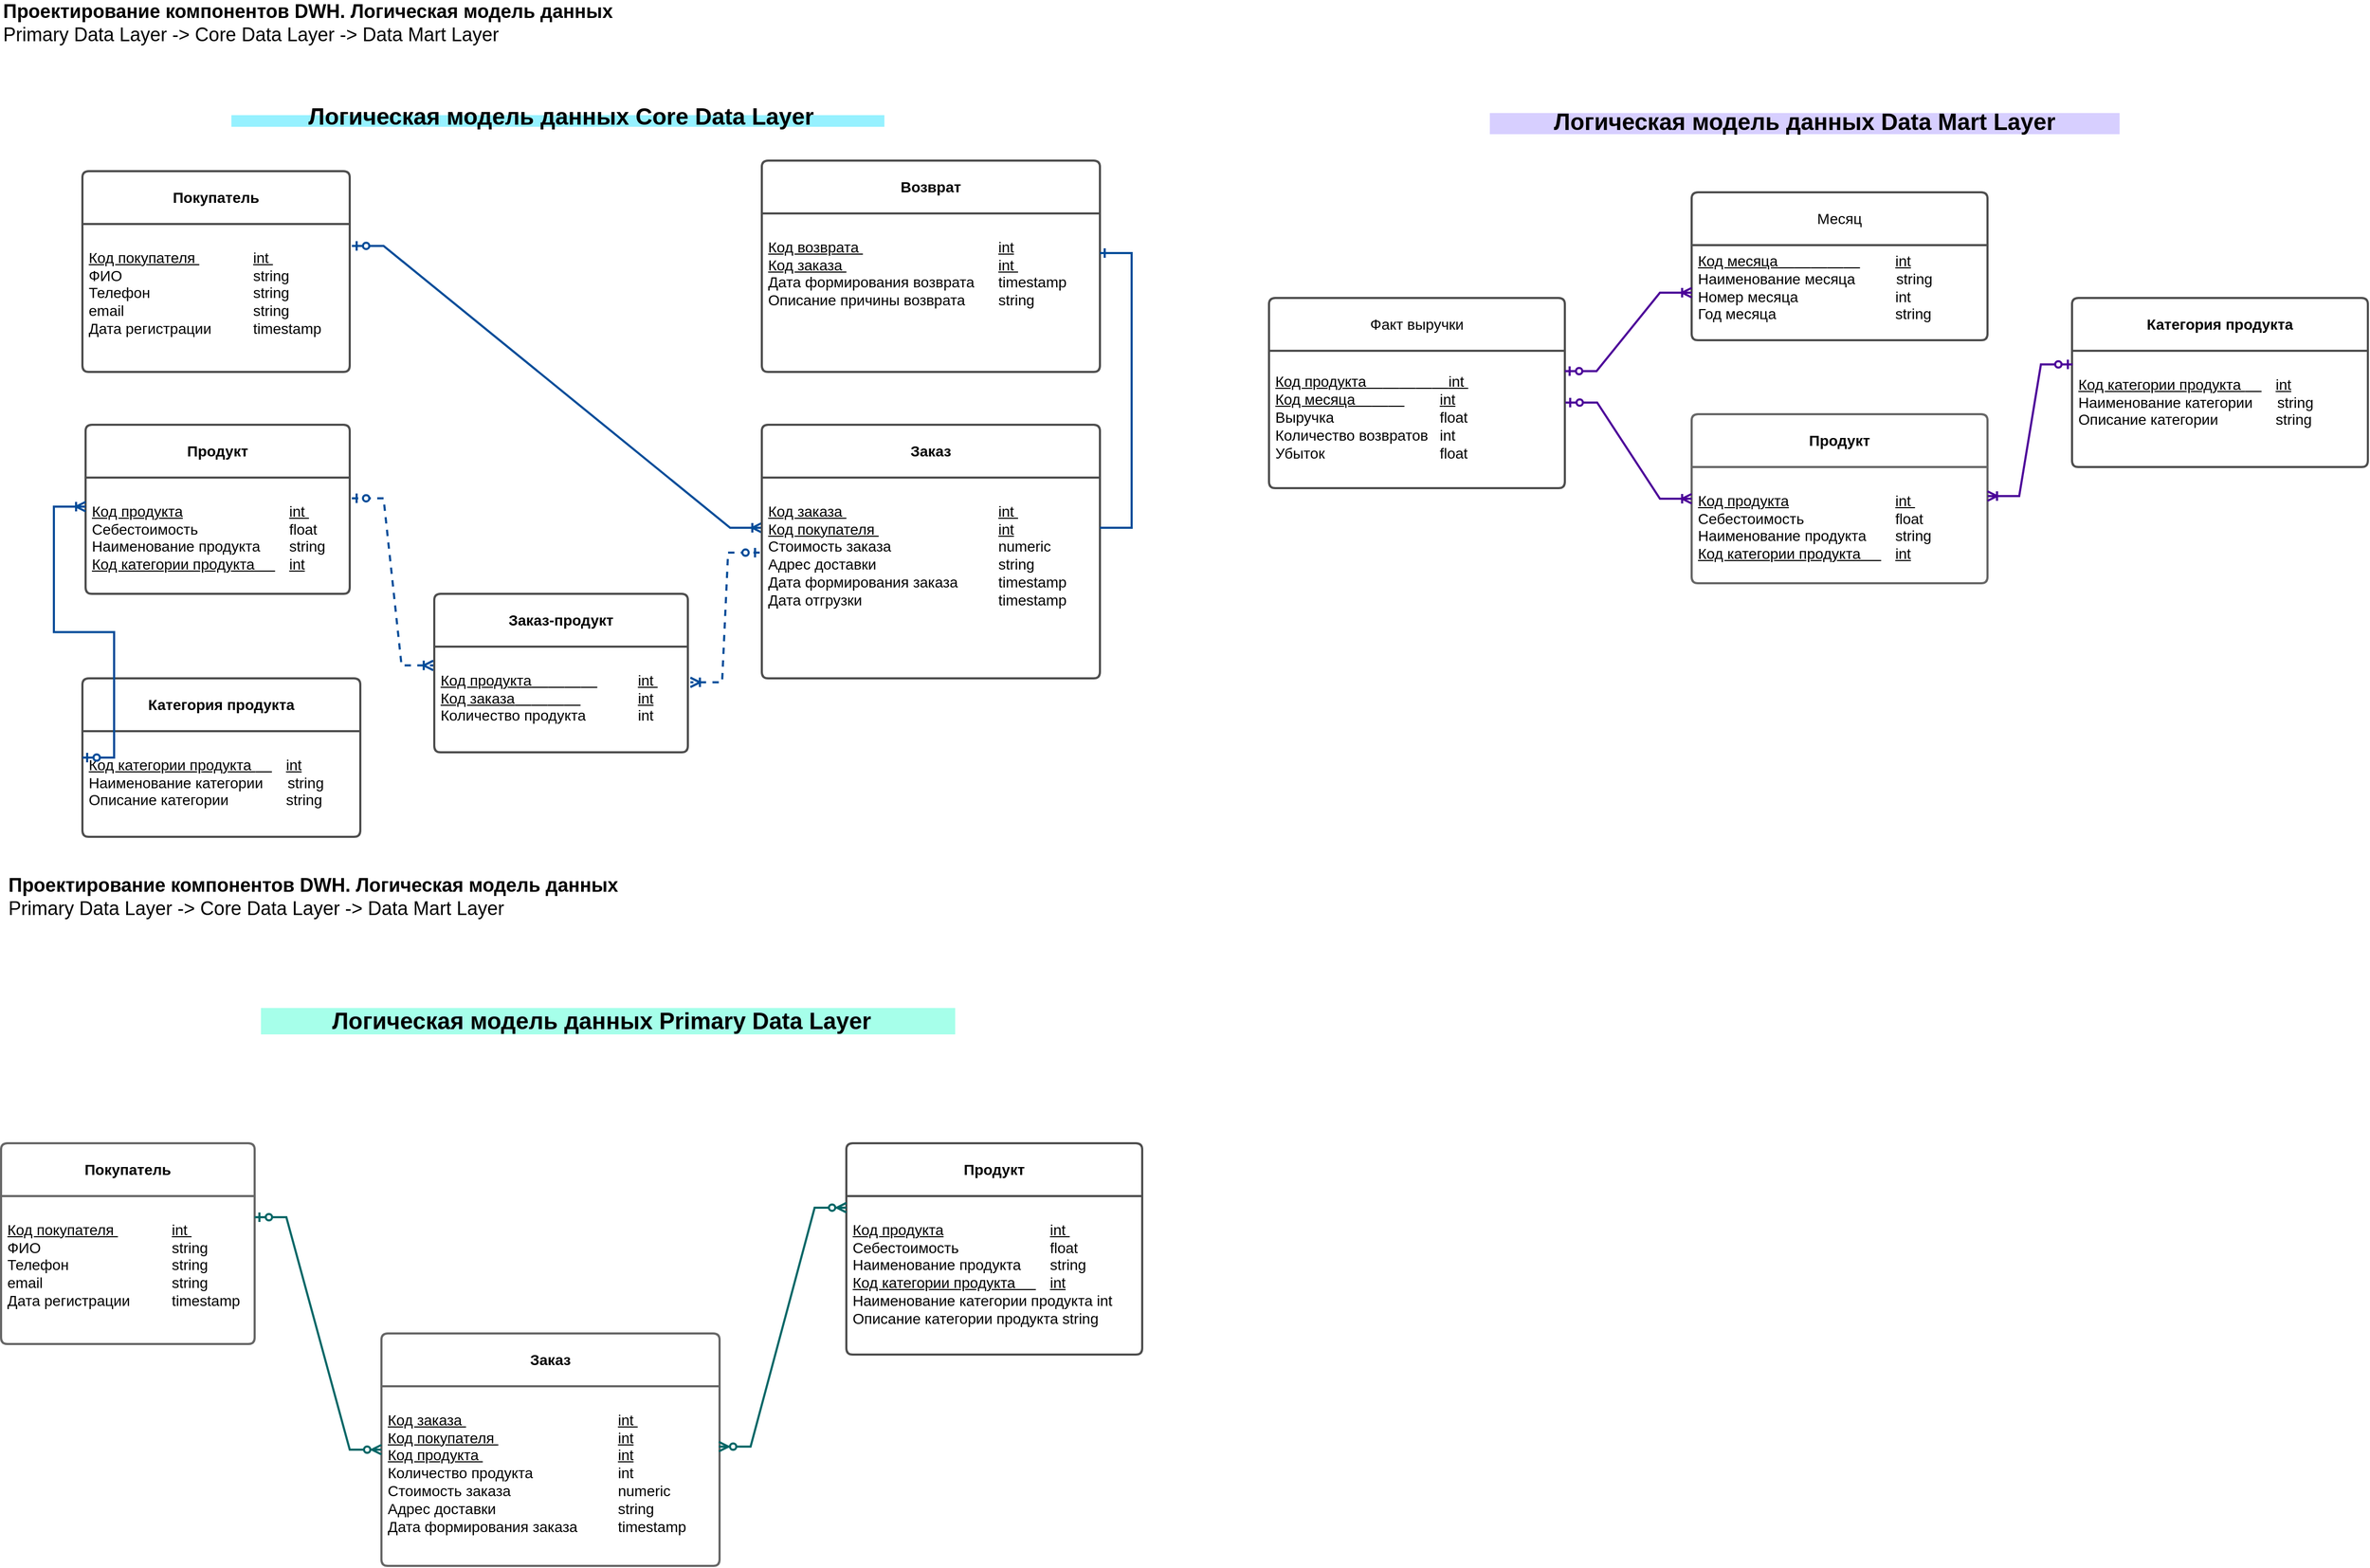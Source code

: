 <mxfile version="21.6.2" type="device" pages="3">
  <diagram name="Логическая МД" id="sl6TpCGtKdi1u1eP5l2u">
    <mxGraphModel dx="1500" dy="2344" grid="0" gridSize="10" guides="1" tooltips="1" connect="1" arrows="1" fold="1" page="1" pageScale="1" pageWidth="1169" pageHeight="827" background="#ffffff" math="0" shadow="0">
      <root>
        <mxCell id="0" />
        <mxCell id="1" parent="0" />
        <mxCell id="2b9h-ejUGinJq_GWvg42-8" value="" style="edgeStyle=entityRelationEdgeStyle;fontSize=12;html=1;endArrow=ERoneToMany;startArrow=ERzeroToOne;rounded=0;exitX=1.008;exitY=0.148;exitDx=0;exitDy=0;exitPerimeter=0;entryX=0;entryY=0.25;entryDx=0;entryDy=0;strokeColor=#004C99;strokeWidth=2;" parent="1" source="drzOTBndSnc1gtW4sEnd-2" target="drzOTBndSnc1gtW4sEnd-15" edge="1">
          <mxGeometry width="100" height="100" relative="1" as="geometry">
            <mxPoint x="400.32" y="-1387.59" as="sourcePoint" />
            <mxPoint x="720" y="-1067.6" as="targetPoint" />
            <Array as="points">
              <mxPoint x="460" y="-780" />
              <mxPoint x="410" y="-770" />
              <mxPoint x="410" y="-770" />
            </Array>
          </mxGeometry>
        </mxCell>
        <mxCell id="2b9h-ejUGinJq_GWvg42-13" value="&lt;div&gt;&lt;font size=&quot;1&quot; style=&quot;background-color: rgb(150, 241, 255);&quot;&gt;&lt;b style=&quot;font-size: 22px;&quot;&gt;&amp;nbsp; &amp;nbsp; &amp;nbsp; &amp;nbsp; &amp;nbsp; &amp;nbsp; Логическая модель данных&amp;nbsp;Core Data Layer&amp;nbsp; &amp;nbsp; &amp;nbsp; &amp;nbsp; &amp;nbsp; &amp;nbsp;&lt;/b&gt;&lt;/font&gt;&lt;/div&gt;" style="text;html=1;strokeColor=none;fillColor=none;align=center;verticalAlign=middle;whiteSpace=wrap;rounded=0;" parent="1" vertex="1">
          <mxGeometry x="247" y="-1551" width="640" height="40" as="geometry" />
        </mxCell>
        <mxCell id="2b9h-ejUGinJq_GWvg42-134" value="&lt;font style=&quot;font-size: 18px;&quot;&gt;&lt;b style=&quot;border-color: var(--border-color);&quot;&gt;Проектирование компонентов DWH. Логическая модель данных&lt;/b&gt;&lt;br style=&quot;border-color: var(--border-color);&quot;&gt;&lt;font style=&quot;&quot;&gt;Primary Data Layer -&amp;gt; Core Data Layer -&amp;gt; Data Mart Layer&lt;/font&gt;&lt;/font&gt;" style="text;html=1;strokeColor=none;fillColor=none;align=left;verticalAlign=middle;whiteSpace=wrap;rounded=0;" parent="1" vertex="1">
          <mxGeometry x="40" y="-1640" width="720" height="40" as="geometry" />
        </mxCell>
        <mxCell id="drzOTBndSnc1gtW4sEnd-1" value="&lt;b&gt;Покупатель&lt;/b&gt;" style="swimlane;childLayout=stackLayout;horizontal=1;startSize=50;horizontalStack=0;rounded=1;fontSize=14;fontStyle=0;strokeWidth=2;resizeParent=0;resizeLast=1;shadow=0;dashed=0;align=center;arcSize=4;whiteSpace=wrap;html=1;strokeColor=#4D4D4D;" parent="1" vertex="1">
          <mxGeometry x="117" y="-1480" width="253" height="190" as="geometry" />
        </mxCell>
        <mxCell id="drzOTBndSnc1gtW4sEnd-2" value="&lt;div style=&quot;&quot;&gt;&lt;font style=&quot;font-size: 14px;&quot;&gt;&lt;u&gt;&lt;br&gt;&lt;/u&gt;&lt;/font&gt;&lt;/div&gt;&lt;div style=&quot;&quot;&gt;&lt;font style=&quot;font-size: 14px;&quot;&gt;&lt;u&gt;Код покупателя &lt;span style=&quot;white-space: pre;&quot;&gt;&#x9;&lt;span style=&quot;white-space: pre;&quot;&gt;&#x9;&lt;/span&gt;&lt;/span&gt;int&amp;nbsp;&lt;/u&gt;&lt;/font&gt;&lt;/div&gt;&lt;div style=&quot;&quot;&gt;&lt;font style=&quot;font-size: 14px;&quot;&gt;ФИО &lt;span style=&quot;white-space: pre;&quot;&gt;&#x9;&lt;/span&gt;&lt;span style=&quot;white-space: pre;&quot;&gt;&#x9;&lt;span style=&quot;white-space: pre;&quot;&gt;&#x9;&lt;span style=&quot;white-space: pre;&quot;&gt;&#x9;&lt;/span&gt;&lt;/span&gt;&lt;/span&gt;string&amp;nbsp;&lt;/font&gt;&lt;/div&gt;&lt;div style=&quot;&quot;&gt;&lt;font style=&quot;font-size: 14px;&quot;&gt;Телефон &lt;span style=&quot;white-space: pre;&quot;&gt;&#x9;&lt;span style=&quot;white-space: pre;&quot;&gt;&#x9;&lt;span style=&quot;white-space: pre;&quot;&gt;&#x9;&lt;/span&gt;&lt;/span&gt;&lt;/span&gt;string&amp;nbsp;&lt;/font&gt;&lt;/div&gt;&lt;div style=&quot;&quot;&gt;&lt;font style=&quot;font-size: 14px;&quot;&gt;email &lt;span style=&quot;white-space: pre;&quot;&gt;&#x9;&lt;/span&gt;&lt;span style=&quot;white-space: pre;&quot;&gt;&#x9;&lt;span style=&quot;white-space: pre;&quot;&gt;&#x9;&lt;span style=&quot;white-space: pre;&quot;&gt;&#x9;&lt;/span&gt;&lt;/span&gt;&lt;/span&gt;string&amp;nbsp;&lt;/font&gt;&lt;/div&gt;&lt;div style=&quot;&quot;&gt;&lt;font style=&quot;font-size: 14px;&quot;&gt;Дата регистрации &lt;span style=&quot;white-space: pre;&quot;&gt;&#x9;&lt;span style=&quot;white-space: pre;&quot;&gt;&#x9;&lt;/span&gt;&lt;/span&gt;timestamp&lt;/font&gt;&lt;/div&gt;" style="align=left;strokeColor=none;fillColor=none;spacingLeft=4;fontSize=12;verticalAlign=top;resizable=0;rotatable=0;part=1;html=1;" parent="drzOTBndSnc1gtW4sEnd-1" vertex="1">
          <mxGeometry y="50" width="253" height="140" as="geometry" />
        </mxCell>
        <mxCell id="drzOTBndSnc1gtW4sEnd-3" value="&lt;b&gt;Продукт&lt;/b&gt;" style="swimlane;childLayout=stackLayout;horizontal=1;startSize=50;horizontalStack=0;rounded=1;fontSize=14;fontStyle=0;strokeWidth=2;resizeParent=0;resizeLast=1;shadow=0;dashed=0;align=center;arcSize=4;whiteSpace=wrap;html=1;strokeColor=#4D4D4D;" parent="1" vertex="1">
          <mxGeometry x="120" y="-1240" width="250" height="160" as="geometry" />
        </mxCell>
        <mxCell id="drzOTBndSnc1gtW4sEnd-4" value="&lt;div style=&quot;&quot;&gt;&lt;div&gt;&lt;font style=&quot;font-size: 14px;&quot;&gt;&lt;u&gt;&lt;br&gt;&lt;/u&gt;&lt;/font&gt;&lt;/div&gt;&lt;div&gt;&lt;font style=&quot;font-size: 14px;&quot;&gt;&lt;u&gt;Код продукта&lt;span style=&quot;white-space: pre;&quot;&gt;&#x9;&lt;/span&gt;&lt;span style=&quot;&quot;&gt;&lt;span style=&quot;white-space: pre;&quot;&gt;&lt;span style=&quot;white-space: pre;&quot;&gt;&#x9;&lt;/span&gt;&lt;span style=&quot;white-space: pre;&quot;&gt;&#x9;&lt;span style=&quot;white-space: pre;&quot;&gt;&#x9;&lt;/span&gt;&lt;/span&gt;&lt;/span&gt;&lt;/span&gt;int&amp;nbsp;&lt;/u&gt;&lt;/font&gt;&lt;/div&gt;&lt;div&gt;&lt;font style=&quot;font-size: 14px;&quot;&gt;Себестоимость &lt;span style=&quot;&quot;&gt;&lt;span style=&quot;white-space: pre;&quot;&gt;&amp;nbsp;&amp;nbsp;&amp;nbsp;&amp;nbsp;&lt;/span&gt;&lt;/span&gt;&lt;span style=&quot;&quot;&gt;&lt;span style=&quot;white-space: pre;&quot;&gt;&amp;nbsp;&amp;nbsp;&amp;nbsp;&amp;nbsp;&lt;span style=&quot;white-space: pre;&quot;&gt;&#x9;&lt;/span&gt;&lt;span style=&quot;white-space: pre;&quot;&gt;&#x9;&lt;/span&gt;&lt;/span&gt;&lt;/span&gt;float&lt;/font&gt;&lt;/div&gt;&lt;div&gt;&lt;font style=&quot;font-size: 14px;&quot;&gt;Наименование продукта&amp;nbsp;&amp;nbsp;&lt;span style=&quot;&quot;&gt;&lt;span style=&quot;white-space: pre;&quot;&gt;&amp;nbsp;&amp;nbsp;&amp;nbsp;&amp;nbsp;&lt;span style=&quot;white-space: pre;&quot;&gt;&#x9;&lt;/span&gt;&lt;/span&gt;&lt;/span&gt;string&lt;/font&gt;&lt;/div&gt;&lt;div&gt;&lt;u style=&quot;border-color: var(--border-color); font-size: 14px;&quot;&gt;Код категории продукта&amp;nbsp;&amp;nbsp;&amp;nbsp;&amp;nbsp;&amp;nbsp;&lt;span style=&quot;white-space: pre;&quot;&gt;&#x9;&lt;/span&gt;&lt;span style=&quot;border-color: var(--border-color);&quot;&gt;&lt;/span&gt;int&lt;/u&gt;&lt;br&gt;&lt;/div&gt;&lt;/div&gt;" style="align=left;strokeColor=none;fillColor=none;spacingLeft=4;fontSize=12;verticalAlign=top;resizable=0;rotatable=0;part=1;html=1;" parent="drzOTBndSnc1gtW4sEnd-3" vertex="1">
          <mxGeometry y="50" width="250" height="110" as="geometry" />
        </mxCell>
        <mxCell id="drzOTBndSnc1gtW4sEnd-5" value="&lt;b&gt;Категория продукта&lt;/b&gt;" style="swimlane;childLayout=stackLayout;horizontal=1;startSize=50;horizontalStack=0;rounded=1;fontSize=14;fontStyle=0;strokeWidth=2;resizeParent=0;resizeLast=1;shadow=0;dashed=0;align=center;arcSize=4;whiteSpace=wrap;html=1;strokeColor=#4D4D4D;" parent="1" vertex="1">
          <mxGeometry x="117" y="-1000" width="263" height="150" as="geometry" />
        </mxCell>
        <mxCell id="drzOTBndSnc1gtW4sEnd-6" value="&lt;div style=&quot;&quot;&gt;&lt;div&gt;&lt;font style=&quot;font-size: 14px;&quot;&gt;&lt;u&gt;&lt;br&gt;&lt;/u&gt;&lt;/font&gt;&lt;/div&gt;&lt;div&gt;&lt;u style=&quot;border-color: var(--border-color); font-size: 14px;&quot;&gt;Код категории продукта&amp;nbsp;&lt;span style=&quot;white-space: pre;&quot;&gt;&amp;nbsp;&amp;nbsp;&amp;nbsp;&amp;nbsp;&lt;span style=&quot;white-space: pre;&quot;&gt;&#x9;&lt;/span&gt;&lt;/span&gt;int&lt;/u&gt;&lt;span style=&quot;font-size: 14px; background-color: initial;&quot;&gt;&lt;br&gt;&lt;/span&gt;&lt;/div&gt;&lt;div&gt;&lt;span style=&quot;font-size: 14px;&quot;&gt;Наименование категории&amp;nbsp; &amp;nbsp; &amp;nbsp; string&lt;/span&gt;&lt;/div&gt;&lt;div&gt;&lt;span style=&quot;font-size: 14px; background-color: initial;&quot;&gt;Описание категории&lt;span style=&quot;white-space: pre;&quot;&gt;&#x9;&lt;/span&gt;&lt;/span&gt;&lt;span style=&quot;font-size: 14px; background-color: initial;&quot;&gt;&lt;span style=&quot;white-space: pre;&quot;&gt;&amp;nbsp;&amp;nbsp;&amp;nbsp;&amp;nbsp;&lt;span style=&quot;white-space: pre;&quot;&gt;&#x9;&lt;/span&gt;&lt;/span&gt;&lt;/span&gt;&lt;span style=&quot;font-size: 14px; background-color: initial;&quot;&gt;string&lt;/span&gt;&lt;br&gt;&lt;/div&gt;&lt;div&gt;&lt;br&gt;&lt;/div&gt;&lt;/div&gt;" style="align=left;strokeColor=none;fillColor=none;spacingLeft=4;fontSize=12;verticalAlign=top;resizable=0;rotatable=0;part=1;html=1;" parent="drzOTBndSnc1gtW4sEnd-5" vertex="1">
          <mxGeometry y="50" width="263" height="100" as="geometry" />
        </mxCell>
        <mxCell id="drzOTBndSnc1gtW4sEnd-8" value="" style="edgeStyle=entityRelationEdgeStyle;fontSize=12;html=1;endArrow=ERoneToMany;startArrow=ERzeroToOne;rounded=0;entryX=0;entryY=0.25;entryDx=0;entryDy=0;exitX=0;exitY=0.25;exitDx=0;exitDy=0;strokeColor=#004C99;strokeWidth=2;" parent="1" source="drzOTBndSnc1gtW4sEnd-6" target="drzOTBndSnc1gtW4sEnd-4" edge="1">
          <mxGeometry width="100" height="100" relative="1" as="geometry">
            <mxPoint x="210" y="-912.62" as="sourcePoint" />
            <mxPoint x="410" y="-1080" as="targetPoint" />
            <Array as="points">
              <mxPoint x="370" y="-920" />
              <mxPoint x="200" y="-914.62" />
              <mxPoint x="230" y="-962.62" />
              <mxPoint x="550" y="-762.62" />
              <mxPoint x="500" y="-752.62" />
              <mxPoint x="500" y="-752.62" />
            </Array>
          </mxGeometry>
        </mxCell>
        <mxCell id="drzOTBndSnc1gtW4sEnd-12" value="&lt;b&gt;Возврат&lt;/b&gt;" style="swimlane;childLayout=stackLayout;horizontal=1;startSize=50;horizontalStack=0;rounded=1;fontSize=14;fontStyle=0;strokeWidth=2;resizeParent=0;resizeLast=1;shadow=0;dashed=0;align=center;arcSize=4;whiteSpace=wrap;html=1;strokeColor=#4D4D4D;" parent="1" vertex="1">
          <mxGeometry x="760" y="-1490" width="320" height="200" as="geometry" />
        </mxCell>
        <mxCell id="drzOTBndSnc1gtW4sEnd-13" value="&lt;div style=&quot;&quot;&gt;&lt;div&gt;&lt;font style=&quot;font-size: 14px;&quot;&gt;&lt;br&gt;&lt;/font&gt;&lt;/div&gt;&lt;div&gt;&lt;font style=&quot;font-size: 14px;&quot;&gt;&lt;u&gt;Код возврата &lt;span style=&quot;white-space: pre;&quot;&gt;&#x9;&lt;/span&gt;&lt;span style=&quot;white-space: pre;&quot;&gt;&#x9;&lt;/span&gt;&lt;span style=&quot;white-space: pre;&quot;&gt;&#x9;&lt;/span&gt;&lt;span style=&quot;white-space: pre;&quot;&gt;&#x9;&lt;/span&gt;&lt;span style=&quot;white-space: pre;&quot;&gt;&#x9;&lt;/span&gt;int&lt;/u&gt;&amp;nbsp;&lt;/font&gt;&lt;/div&gt;&lt;div&gt;&lt;font style=&quot;font-size: 14px;&quot;&gt;&lt;u&gt;Код заказа &lt;span style=&quot;white-space: pre;&quot;&gt;&#x9;&lt;/span&gt;&lt;span style=&quot;white-space: pre;&quot;&gt;&#x9;&lt;/span&gt;&lt;span style=&quot;white-space: pre;&quot;&gt;&#x9;&lt;/span&gt;&lt;span style=&quot;white-space: pre;&quot;&gt;&#x9;&lt;/span&gt;&lt;span style=&quot;white-space: pre;&quot;&gt;&#x9;&lt;/span&gt;int&amp;nbsp;&lt;/u&gt;&lt;/font&gt;&lt;/div&gt;&lt;div&gt;&lt;font style=&quot;font-size: 14px;&quot;&gt;Дата формирования возврата &lt;span style=&quot;white-space: pre;&quot;&gt;&#x9;&lt;/span&gt;timestamp&amp;nbsp;&lt;/font&gt;&lt;/div&gt;&lt;div&gt;&lt;font style=&quot;font-size: 14px;&quot;&gt;Описание причины возврата &lt;span style=&quot;white-space: pre;&quot;&gt;&#x9;&lt;/span&gt;string&lt;/font&gt;&lt;/div&gt;&lt;/div&gt;" style="align=left;strokeColor=none;fillColor=none;spacingLeft=4;fontSize=12;verticalAlign=top;resizable=0;rotatable=0;part=1;html=1;" parent="drzOTBndSnc1gtW4sEnd-12" vertex="1">
          <mxGeometry y="50" width="320" height="150" as="geometry" />
        </mxCell>
        <mxCell id="drzOTBndSnc1gtW4sEnd-14" value="&lt;b&gt;Заказ&lt;/b&gt;" style="swimlane;childLayout=stackLayout;horizontal=1;startSize=50;horizontalStack=0;rounded=1;fontSize=14;fontStyle=0;strokeWidth=2;resizeParent=0;resizeLast=1;shadow=0;dashed=0;align=center;arcSize=4;whiteSpace=wrap;html=1;strokeColor=#4D4D4D;" parent="1" vertex="1">
          <mxGeometry x="760" y="-1240" width="320" height="240" as="geometry" />
        </mxCell>
        <mxCell id="drzOTBndSnc1gtW4sEnd-15" value="&lt;div style=&quot;&quot;&gt;&lt;div&gt;&lt;font style=&quot;font-size: 14px;&quot;&gt;&lt;u&gt;&lt;br&gt;&lt;/u&gt;&lt;/font&gt;&lt;/div&gt;&lt;div&gt;&lt;font style=&quot;font-size: 14px;&quot;&gt;&lt;u&gt;Код заказа &lt;span style=&quot;white-space: pre;&quot;&gt;&#x9;&lt;/span&gt;&lt;span style=&quot;white-space: pre;&quot;&gt;&#x9;&lt;/span&gt;&lt;span style=&quot;white-space: pre;&quot;&gt;&#x9;&lt;/span&gt;&lt;span style=&quot;white-space: pre;&quot;&gt;&#x9;&lt;/span&gt;&lt;span style=&quot;white-space: pre;&quot;&gt;&#x9;&lt;/span&gt;int&amp;nbsp;&lt;/u&gt;&lt;/font&gt;&lt;/div&gt;&lt;div&gt;&lt;span style=&quot;font-size: 14px;&quot;&gt;&lt;u&gt;Код покупателя &lt;span style=&quot;white-space: pre;&quot;&gt;&#x9;&lt;/span&gt;&lt;span style=&quot;white-space: pre;&quot;&gt;&#x9;&lt;/span&gt;&lt;span style=&quot;white-space: pre;&quot;&gt;&#x9;&lt;/span&gt;&lt;span style=&quot;white-space: pre;&quot;&gt;&#x9;&lt;/span&gt;int&lt;span style=&quot;white-space: pre;&quot;&gt;&#x9;&lt;/span&gt;&lt;/u&gt;&lt;/span&gt;&lt;/div&gt;&lt;div&gt;&lt;span style=&quot;font-size: 14px;&quot;&gt;Стоимость заказа&lt;span style=&quot;white-space: pre;&quot;&gt;&#x9;&lt;/span&gt;&lt;span style=&quot;white-space: pre;&quot;&gt;&#x9;&lt;/span&gt;&lt;span style=&quot;white-space: pre;&quot;&gt;&#x9;&lt;/span&gt;&lt;span style=&quot;white-space: pre;&quot;&gt;&#x9;&lt;/span&gt;numeric&lt;/span&gt;&lt;/div&gt;&lt;div&gt;&lt;span style=&quot;font-size: 14px;&quot;&gt;Адрес доставки &lt;span style=&quot;white-space: pre;&quot;&gt;&#x9;&lt;/span&gt;&lt;span style=&quot;white-space: pre;&quot;&gt;&#x9;&lt;/span&gt;&lt;span style=&quot;white-space: pre;&quot;&gt;&#x9;&lt;/span&gt;&lt;span style=&quot;white-space: pre;&quot;&gt;&#x9;&lt;/span&gt;string&lt;/span&gt;&lt;/div&gt;&lt;div&gt;&lt;span style=&quot;font-size: 14px;&quot;&gt;Дата формирования заказа&lt;span style=&quot;white-space: pre;&quot;&gt;&#x9;&lt;/span&gt;&lt;span style=&quot;white-space: pre;&quot;&gt;&#x9;&lt;/span&gt;timestamp&amp;nbsp;&lt;/span&gt;&lt;/div&gt;&lt;div&gt;&lt;span style=&quot;font-size: 14px;&quot;&gt;Дата отгрузки &lt;span style=&quot;white-space: pre;&quot;&gt;&#x9;&lt;/span&gt;&lt;span style=&quot;white-space: pre;&quot;&gt;&#x9;&lt;/span&gt;&lt;span style=&quot;white-space: pre;&quot;&gt;&#x9;&lt;/span&gt;&lt;span style=&quot;white-space: pre;&quot;&gt;&#x9;&lt;/span&gt;timestamp&lt;/span&gt;&lt;/div&gt;&lt;/div&gt;" style="align=left;strokeColor=none;fillColor=none;spacingLeft=4;fontSize=12;verticalAlign=top;resizable=0;rotatable=0;part=1;html=1;" parent="drzOTBndSnc1gtW4sEnd-14" vertex="1">
          <mxGeometry y="50" width="320" height="190" as="geometry" />
        </mxCell>
        <mxCell id="drzOTBndSnc1gtW4sEnd-16" value="&lt;b&gt;Заказ-продукт&lt;/b&gt;" style="swimlane;childLayout=stackLayout;horizontal=1;startSize=50;horizontalStack=0;rounded=1;fontSize=14;fontStyle=0;strokeWidth=2;resizeParent=0;resizeLast=1;shadow=0;dashed=0;align=center;arcSize=4;whiteSpace=wrap;html=1;strokeColor=#4D4D4D;" parent="1" vertex="1">
          <mxGeometry x="450" y="-1080" width="240" height="150" as="geometry" />
        </mxCell>
        <mxCell id="drzOTBndSnc1gtW4sEnd-17" value="&lt;div style=&quot;&quot;&gt;&lt;div&gt;&lt;font style=&quot;font-size: 14px;&quot;&gt;&lt;u&gt;&lt;br&gt;&lt;/u&gt;&lt;/font&gt;&lt;/div&gt;&lt;div&gt;&lt;font style=&quot;font-size: 14px;&quot;&gt;&lt;u&gt;Код продукта&lt;span style=&quot;&quot;&gt;&lt;span style=&quot;white-space: pre;&quot;&gt;&amp;nbsp;&amp;nbsp;&amp;nbsp;&amp;nbsp;&lt;/span&gt;&lt;/span&gt;&lt;span style=&quot;&quot;&gt;&lt;span style=&quot;&quot;&gt;&lt;span style=&quot;&quot;&gt;&lt;span style=&quot;white-space: pre;&quot;&gt;&amp;nbsp;&amp;nbsp;&amp;nbsp;&amp;nbsp;&lt;/span&gt;&lt;/span&gt;&lt;span style=&quot;&quot;&gt;&lt;span style=&quot;white-space: pre;&quot;&gt;&amp;nbsp;&amp;nbsp;&amp;nbsp;&amp;nbsp;&lt;/span&gt;&lt;span style=&quot;&quot;&gt;&lt;span style=&quot;white-space: pre;&quot;&gt;&amp;nbsp;&amp;nbsp;&amp;nbsp;&amp;nbsp;&lt;span style=&quot;white-space: pre;&quot;&gt;&#x9;&lt;/span&gt;&lt;span style=&quot;white-space: pre;&quot;&gt;&#x9;&lt;/span&gt;&lt;/span&gt;&lt;/span&gt;&lt;/span&gt;&lt;/span&gt;&lt;/span&gt;int&amp;nbsp;&lt;/u&gt;&lt;/font&gt;&lt;/div&gt;&lt;div&gt;&lt;u style=&quot;border-color: var(--border-color); font-size: 14px;&quot;&gt;Код заказа&lt;span style=&quot;&quot;&gt;&lt;span style=&quot;white-space: pre;&quot;&gt;&amp;nbsp;&amp;nbsp;&amp;nbsp;&amp;nbsp;&lt;/span&gt;&lt;/span&gt;&lt;span style=&quot;&quot;&gt;&lt;span style=&quot;white-space: pre;&quot;&gt;&amp;nbsp;&amp;nbsp;&amp;nbsp;&amp;nbsp;&lt;/span&gt;&lt;/span&gt;&lt;span style=&quot;&quot;&gt;&lt;span style=&quot;white-space: pre;&quot;&gt;&amp;nbsp;&amp;nbsp;&amp;nbsp;&amp;nbsp;&lt;/span&gt;&lt;/span&gt;&lt;span style=&quot;&quot;&gt;&lt;span style=&quot;white-space: pre;&quot;&gt;&amp;nbsp;&amp;nbsp;&amp;nbsp;&amp;nbsp;&lt;span style=&quot;white-space: pre;&quot;&gt;&#x9;&lt;/span&gt;&lt;span style=&quot;white-space: pre;&quot;&gt;&#x9;&lt;/span&gt;&lt;/span&gt;&lt;/span&gt;&lt;span style=&quot;border-color: var(--border-color);&quot;&gt;&lt;/span&gt;int&lt;/u&gt;&lt;br&gt;&lt;/div&gt;&lt;div&gt;&lt;span style=&quot;border-color: var(--border-color); font-size: 14px;&quot;&gt;Количество продукта&lt;span style=&quot;white-space: pre;&quot;&gt;&#x9;&lt;/span&gt;&lt;span style=&quot;white-space: pre;&quot;&gt;&#x9;&lt;/span&gt;&lt;span style=&quot;border-color: var(--border-color); border-color: var(--border-color);&quot;&gt;&lt;/span&gt;int&lt;br&gt;&lt;/span&gt;&lt;/div&gt;&lt;/div&gt;" style="align=left;strokeColor=none;fillColor=none;spacingLeft=4;fontSize=12;verticalAlign=top;resizable=0;rotatable=0;part=1;html=1;" parent="drzOTBndSnc1gtW4sEnd-16" vertex="1">
          <mxGeometry y="50" width="240" height="100" as="geometry" />
        </mxCell>
        <mxCell id="iBcjReTXid5_ruqB0NQw-2" value="" style="edgeStyle=entityRelationEdgeStyle;fontSize=12;html=1;endArrow=ERoneToMany;startArrow=ERzeroToOne;rounded=0;entryX=1.01;entryY=0.338;entryDx=0;entryDy=0;entryPerimeter=0;dashed=1;exitX=-0.006;exitY=0.374;exitDx=0;exitDy=0;exitPerimeter=0;strokeColor=#004C99;strokeWidth=2;" parent="1" source="drzOTBndSnc1gtW4sEnd-15" target="drzOTBndSnc1gtW4sEnd-17" edge="1">
          <mxGeometry width="100" height="100" relative="1" as="geometry">
            <mxPoint x="600" y="-950" as="sourcePoint" />
            <mxPoint x="700" y="-1050" as="targetPoint" />
            <Array as="points">
              <mxPoint x="670" y="-960" />
            </Array>
          </mxGeometry>
        </mxCell>
        <mxCell id="iBcjReTXid5_ruqB0NQw-3" value="" style="edgeStyle=entityRelationEdgeStyle;fontSize=12;html=1;endArrow=ERoneToMany;startArrow=ERzeroToOne;rounded=0;entryX=-0.004;entryY=0.178;entryDx=0;entryDy=0;entryPerimeter=0;dashed=1;exitX=1.008;exitY=0.178;exitDx=0;exitDy=0;exitPerimeter=0;strokeColor=#004C99;strokeWidth=2;" parent="1" source="drzOTBndSnc1gtW4sEnd-4" target="drzOTBndSnc1gtW4sEnd-17" edge="1">
          <mxGeometry width="100" height="100" relative="1" as="geometry">
            <mxPoint x="400" y="-1130" as="sourcePoint" />
            <mxPoint x="518.88" y="-1065.36" as="targetPoint" />
          </mxGeometry>
        </mxCell>
        <mxCell id="iBcjReTXid5_ruqB0NQw-4" value="" style="edgeStyle=entityRelationEdgeStyle;fontSize=12;html=1;endArrow=ERone;endFill=1;rounded=0;entryX=1;entryY=0.25;entryDx=0;entryDy=0;exitX=1;exitY=0.25;exitDx=0;exitDy=0;strokeColor=#004C99;strokeWidth=2;" parent="1" source="drzOTBndSnc1gtW4sEnd-15" target="drzOTBndSnc1gtW4sEnd-13" edge="1">
          <mxGeometry width="100" height="100" relative="1" as="geometry">
            <mxPoint x="1040" y="-1170" as="sourcePoint" />
            <mxPoint x="1140" y="-1270" as="targetPoint" />
          </mxGeometry>
        </mxCell>
        <mxCell id="A9GiQOiHnfu9O3lFjF23-1" value="Факт выручки&lt;br&gt;" style="swimlane;childLayout=stackLayout;horizontal=1;startSize=50;horizontalStack=0;rounded=1;fontSize=14;fontStyle=0;strokeWidth=2;resizeParent=0;resizeLast=1;shadow=0;dashed=0;align=center;arcSize=4;whiteSpace=wrap;html=1;strokeColor=#4D4D4D;" parent="1" vertex="1">
          <mxGeometry x="1240" y="-1360" width="280" height="180" as="geometry" />
        </mxCell>
        <mxCell id="A9GiQOiHnfu9O3lFjF23-2" value="&lt;br&gt;&lt;div style=&quot;border-color: var(--border-color);&quot;&gt;&lt;font style=&quot;border-color: var(--border-color); font-size: 14px;&quot;&gt;&lt;u style=&quot;border-color: var(--border-color);&quot;&gt;Код продукта&lt;span style=&quot;&quot;&gt;&amp;nbsp;&amp;nbsp;&amp;nbsp;&amp;nbsp;&lt;/span&gt;&lt;span style=&quot;border-color: var(--border-color);&quot;&gt;&lt;span style=&quot;border-color: var(--border-color);&quot;&gt;&lt;span style=&quot;border-color: var(--border-color);&quot;&gt;&lt;span style=&quot;&quot;&gt;&amp;nbsp;&amp;nbsp;&amp;nbsp;&amp;nbsp;&lt;/span&gt;&lt;/span&gt;&lt;span style=&quot;border-color: var(--border-color);&quot;&gt;&lt;span style=&quot;&quot;&gt;&amp;nbsp;&amp;nbsp;&amp;nbsp;&amp;nbsp;&lt;/span&gt;&lt;span style=&quot;border-color: var(--border-color);&quot;&gt;&lt;span style=&quot;&quot;&gt;&amp;nbsp;&amp;nbsp;&amp;nbsp;&amp;nbsp;&lt;span style=&quot;&quot;&gt;&lt;span style=&quot;white-space: pre;&quot;&gt;&amp;nbsp;&amp;nbsp;&amp;nbsp;&amp;nbsp;&lt;/span&gt;&lt;/span&gt;&lt;/span&gt;&lt;/span&gt;&lt;/span&gt;&lt;/span&gt;&lt;/span&gt;int&amp;nbsp;&lt;/u&gt;&lt;/font&gt;&lt;/div&gt;&lt;div style=&quot;border-color: var(--border-color);&quot;&gt;&lt;span style=&quot;font-size: 14px;&quot;&gt;&lt;u&gt;Код месяца&lt;span style=&quot;&quot;&gt;&lt;span style=&quot;white-space: pre;&quot;&gt;&amp;nbsp;&amp;nbsp;&amp;nbsp;&amp;nbsp;&lt;/span&gt;&lt;/span&gt;&lt;span style=&quot;&quot;&gt;&lt;span style=&quot;white-space: pre;&quot;&gt;&amp;nbsp;&amp;nbsp;&amp;nbsp;&amp;nbsp;&lt;/span&gt;&lt;span style=&quot;&quot;&gt;&lt;span style=&quot;white-space: pre;&quot;&gt;&amp;nbsp;&amp;nbsp;&amp;nbsp;&amp;nbsp;&lt;span style=&quot;white-space: pre;&quot;&gt;&#x9;&lt;/span&gt;&lt;span style=&quot;white-space: pre;&quot;&gt;&#x9;&lt;/span&gt;&lt;/span&gt;&lt;/span&gt;i&lt;/span&gt;nt&lt;/u&gt;&lt;/span&gt;&lt;/div&gt;&lt;div style=&quot;border-color: var(--border-color);&quot;&gt;&lt;span style=&quot;font-size: 14px;&quot;&gt;Выручка&amp;nbsp;&lt;span style=&quot;&quot;&gt;&lt;span style=&quot;white-space: pre;&quot;&gt;&amp;nbsp;&amp;nbsp;&amp;nbsp;&amp;nbsp;&lt;/span&gt;&lt;/span&gt;&lt;span style=&quot;&quot;&gt;&lt;span style=&quot;white-space: pre;&quot;&gt;&amp;nbsp;&amp;nbsp;&amp;nbsp;&amp;nbsp;&lt;/span&gt;&lt;/span&gt;&lt;span style=&quot;&quot;&gt;&lt;span style=&quot;white-space: pre;&quot;&gt;&amp;nbsp;&amp;nbsp;&amp;nbsp;&amp;nbsp;&lt;/span&gt;&lt;/span&gt;&lt;span style=&quot;&quot;&gt;&lt;span style=&quot;white-space: pre;&quot;&gt;&amp;nbsp;&amp;nbsp;&amp;nbsp;&amp;nbsp;&lt;span style=&quot;white-space: pre;&quot;&gt;&#x9;&lt;/span&gt;&lt;span style=&quot;white-space: pre;&quot;&gt;&#x9;&lt;/span&gt;&lt;/span&gt;&lt;/span&gt;float&lt;/span&gt;&lt;/div&gt;&lt;div style=&quot;border-color: var(--border-color);&quot;&gt;&lt;div style=&quot;border-color: var(--border-color);&quot;&gt;&lt;font style=&quot;font-size: 14px;&quot;&gt;Количество возвратов&lt;span style=&quot;white-space: pre;&quot;&gt;&#x9;&lt;/span&gt;int&lt;/font&gt;&lt;span style=&quot;border-color: var(--border-color); font-size: 14px;&quot;&gt;&lt;/span&gt;&lt;/div&gt;&lt;div style=&quot;border-color: var(--border-color);&quot;&gt;&lt;span style=&quot;border-color: var(--border-color); font-size: 14px;&quot;&gt;Убыток&amp;nbsp;&lt;span style=&quot;border-color: var(--border-color);&quot;&gt;&lt;span style=&quot;white-space: pre;&quot;&gt;&amp;nbsp;&amp;nbsp;&amp;nbsp;&amp;nbsp;&lt;/span&gt;&lt;/span&gt;&lt;span style=&quot;border-color: var(--border-color);&quot;&gt;&lt;span style=&quot;white-space: pre;&quot;&gt;&amp;nbsp;&amp;nbsp;&amp;nbsp;&amp;nbsp;&lt;/span&gt;&lt;/span&gt;&lt;span style=&quot;border-color: var(--border-color);&quot;&gt;&lt;span style=&quot;white-space: pre;&quot;&gt;&amp;nbsp;&amp;nbsp;&amp;nbsp;&amp;nbsp;&lt;/span&gt;&lt;/span&gt;&lt;span style=&quot;border-color: var(--border-color);&quot;&gt;&lt;span style=&quot;white-space: pre;&quot;&gt;&amp;nbsp;&amp;nbsp;&amp;nbsp;&amp;nbsp;&lt;span style=&quot;white-space: pre;&quot;&gt;&#x9;&lt;/span&gt;&lt;span style=&quot;white-space: pre;&quot;&gt;&#x9;&lt;/span&gt;&lt;/span&gt;&lt;/span&gt;float&lt;/span&gt;&lt;/div&gt;&lt;/div&gt;" style="align=left;strokeColor=none;fillColor=none;spacingLeft=4;fontSize=12;verticalAlign=top;resizable=0;rotatable=0;part=1;html=1;" parent="A9GiQOiHnfu9O3lFjF23-1" vertex="1">
          <mxGeometry y="50" width="280" height="130" as="geometry" />
        </mxCell>
        <mxCell id="A9GiQOiHnfu9O3lFjF23-4" value="&lt;div&gt;&lt;font style=&quot;background-color: rgb(215, 207, 255); font-size: 18px;&quot;&gt;&lt;b style=&quot;font-size: 22px;&quot;&gt;&amp;nbsp; &amp;nbsp; &amp;nbsp; &amp;nbsp; &amp;nbsp; Логическая модель данных Data Mart Layer&amp;nbsp; &amp;nbsp; &amp;nbsp; &amp;nbsp; &amp;nbsp;&amp;nbsp;&lt;/b&gt;&lt;/font&gt;&lt;/div&gt;" style="text;html=1;strokeColor=none;fillColor=none;align=center;verticalAlign=middle;whiteSpace=wrap;rounded=0;" parent="1" vertex="1">
          <mxGeometry x="1447" y="-1546" width="600" height="40" as="geometry" />
        </mxCell>
        <mxCell id="A9GiQOiHnfu9O3lFjF23-5" value="&lt;b&gt;Продукт&lt;/b&gt;" style="swimlane;childLayout=stackLayout;horizontal=1;startSize=50;horizontalStack=0;rounded=1;fontSize=14;fontStyle=0;strokeWidth=2;resizeParent=0;resizeLast=1;shadow=0;dashed=0;align=center;arcSize=4;whiteSpace=wrap;html=1;strokeColor=#666666;" parent="1" vertex="1">
          <mxGeometry x="1640" y="-1250" width="280" height="160" as="geometry" />
        </mxCell>
        <mxCell id="A9GiQOiHnfu9O3lFjF23-6" value="&lt;div style=&quot;&quot;&gt;&lt;div&gt;&lt;font style=&quot;font-size: 14px;&quot;&gt;&lt;u&gt;&lt;br&gt;&lt;/u&gt;&lt;/font&gt;&lt;/div&gt;&lt;div&gt;&lt;font style=&quot;font-size: 14px;&quot;&gt;&lt;u&gt;Код продукта&lt;span style=&quot;white-space: pre;&quot;&gt;&#x9;&lt;/span&gt;&lt;span style=&quot;&quot;&gt;&lt;span style=&quot;white-space: pre;&quot;&gt;&lt;span style=&quot;white-space: pre;&quot;&gt;&#x9;&lt;/span&gt;&lt;span style=&quot;white-space: pre;&quot;&gt;&#x9;&lt;span style=&quot;white-space: pre;&quot;&gt;&#x9;&lt;/span&gt;&lt;/span&gt;&lt;/span&gt;&lt;/span&gt;int&amp;nbsp;&lt;/u&gt;&lt;/font&gt;&lt;/div&gt;&lt;div&gt;&lt;font style=&quot;font-size: 14px;&quot;&gt;Себестоимость &lt;span style=&quot;&quot;&gt;&lt;span style=&quot;white-space: pre;&quot;&gt;&amp;nbsp;&amp;nbsp;&amp;nbsp;&amp;nbsp;&lt;/span&gt;&lt;/span&gt;&lt;span style=&quot;&quot;&gt;&lt;span style=&quot;white-space: pre;&quot;&gt;&amp;nbsp;&amp;nbsp;&amp;nbsp;&amp;nbsp;&lt;span style=&quot;white-space: pre;&quot;&gt;&#x9;&lt;/span&gt;&lt;span style=&quot;white-space: pre;&quot;&gt;&#x9;&lt;/span&gt;&lt;/span&gt;&lt;/span&gt;float&lt;/font&gt;&lt;/div&gt;&lt;div&gt;&lt;font style=&quot;font-size: 14px;&quot;&gt;Наименование продукта&amp;nbsp;&amp;nbsp;&lt;span style=&quot;&quot;&gt;&lt;span style=&quot;white-space: pre;&quot;&gt;&amp;nbsp;&amp;nbsp;&amp;nbsp;&amp;nbsp;&lt;span style=&quot;white-space: pre;&quot;&gt;&#x9;&lt;/span&gt;&lt;/span&gt;&lt;/span&gt;string&lt;/font&gt;&lt;/div&gt;&lt;div&gt;&lt;u style=&quot;border-color: var(--border-color); font-size: 14px;&quot;&gt;Код категории продукта&amp;nbsp;&amp;nbsp;&amp;nbsp;&amp;nbsp;&amp;nbsp;&lt;span style=&quot;white-space: pre;&quot;&gt;&#x9;&lt;/span&gt;&lt;span style=&quot;border-color: var(--border-color);&quot;&gt;&lt;/span&gt;int&lt;/u&gt;&lt;br&gt;&lt;/div&gt;&lt;/div&gt;" style="align=left;strokeColor=none;fillColor=none;spacingLeft=4;fontSize=12;verticalAlign=top;resizable=0;rotatable=0;part=1;html=1;" parent="A9GiQOiHnfu9O3lFjF23-5" vertex="1">
          <mxGeometry y="50" width="280" height="110" as="geometry" />
        </mxCell>
        <mxCell id="A9GiQOiHnfu9O3lFjF23-11" value="&lt;b&gt;Категория продукта&lt;/b&gt;" style="swimlane;childLayout=stackLayout;horizontal=1;startSize=50;horizontalStack=0;rounded=1;fontSize=14;fontStyle=0;strokeWidth=2;resizeParent=0;resizeLast=1;shadow=0;dashed=0;align=center;arcSize=4;whiteSpace=wrap;html=1;strokeColor=#4D4D4D;" parent="1" vertex="1">
          <mxGeometry x="2000" y="-1360" width="280" height="160" as="geometry" />
        </mxCell>
        <mxCell id="A9GiQOiHnfu9O3lFjF23-12" value="&lt;div style=&quot;&quot;&gt;&lt;div&gt;&lt;font style=&quot;font-size: 14px;&quot;&gt;&lt;u&gt;&lt;br&gt;&lt;/u&gt;&lt;/font&gt;&lt;/div&gt;&lt;div&gt;&lt;u style=&quot;border-color: var(--border-color); font-size: 14px;&quot;&gt;Код категории продукта&amp;nbsp;&lt;span style=&quot;white-space: pre;&quot;&gt;&amp;nbsp;&amp;nbsp;&amp;nbsp;&amp;nbsp;&lt;span style=&quot;white-space: pre;&quot;&gt;&#x9;&lt;/span&gt;&lt;/span&gt;int&lt;/u&gt;&lt;span style=&quot;font-size: 14px; background-color: initial;&quot;&gt;&lt;br&gt;&lt;/span&gt;&lt;/div&gt;&lt;div&gt;&lt;span style=&quot;font-size: 14px;&quot;&gt;Наименование категории&amp;nbsp; &amp;nbsp; &amp;nbsp; string&lt;/span&gt;&lt;/div&gt;&lt;div&gt;&lt;span style=&quot;font-size: 14px; background-color: initial;&quot;&gt;Описание категории&lt;span style=&quot;white-space: pre;&quot;&gt;&#x9;&lt;/span&gt;&lt;/span&gt;&lt;span style=&quot;font-size: 14px; background-color: initial;&quot;&gt;&lt;span style=&quot;white-space: pre;&quot;&gt;&amp;nbsp;&amp;nbsp;&amp;nbsp;&amp;nbsp;&lt;span style=&quot;white-space: pre;&quot;&gt;&#x9;&lt;/span&gt;&lt;/span&gt;&lt;/span&gt;&lt;span style=&quot;font-size: 14px; background-color: initial;&quot;&gt;string&lt;/span&gt;&lt;br&gt;&lt;/div&gt;&lt;div&gt;&lt;br&gt;&lt;/div&gt;&lt;/div&gt;" style="align=left;strokeColor=none;fillColor=none;spacingLeft=4;fontSize=12;verticalAlign=top;resizable=0;rotatable=0;part=1;html=1;" parent="A9GiQOiHnfu9O3lFjF23-11" vertex="1">
          <mxGeometry y="50" width="280" height="110" as="geometry" />
        </mxCell>
        <mxCell id="A9GiQOiHnfu9O3lFjF23-14" value="Месяц" style="swimlane;childLayout=stackLayout;horizontal=1;startSize=50;horizontalStack=0;rounded=1;fontSize=14;fontStyle=0;strokeWidth=2;resizeParent=0;resizeLast=1;shadow=0;dashed=0;align=center;arcSize=4;whiteSpace=wrap;html=1;strokeColor=#4D4D4D;" parent="1" vertex="1">
          <mxGeometry x="1640" y="-1460" width="280" height="140" as="geometry" />
        </mxCell>
        <mxCell id="A9GiQOiHnfu9O3lFjF23-15" value="&lt;font style=&quot;&quot;&gt;&lt;font style=&quot;font-size: 14px;&quot;&gt;&lt;u&gt;Код месяца&lt;span style=&quot;&quot;&gt;&lt;span style=&quot;white-space: pre;&quot;&gt;&amp;nbsp;&amp;nbsp;&amp;nbsp;&amp;nbsp;&lt;/span&gt;&lt;/span&gt;&lt;span style=&quot;&quot;&gt;&lt;span style=&quot;white-space: pre;&quot;&gt;&amp;nbsp;&amp;nbsp;&amp;nbsp;&amp;nbsp;&lt;/span&gt;&lt;/span&gt;&lt;span style=&quot;&quot;&gt;&lt;span style=&quot;white-space: pre;&quot;&gt;&amp;nbsp;&amp;nbsp;&amp;nbsp;&amp;nbsp;&lt;/span&gt;&lt;/span&gt;&lt;span style=&quot;&quot;&gt;&lt;span style=&quot;white-space: pre;&quot;&gt;&amp;nbsp;&amp;nbsp;&amp;nbsp;&amp;nbsp;&lt;/span&gt;&lt;/span&gt;&lt;span style=&quot;&quot;&gt;&lt;span style=&quot;white-space: pre;&quot;&gt;&amp;nbsp;&amp;nbsp;&amp;nbsp;&amp;nbsp;&lt;span style=&quot;white-space: pre;&quot;&gt;&#x9;&lt;/span&gt;&lt;span style=&quot;white-space: pre;&quot;&gt;&#x9;&lt;/span&gt;&lt;/span&gt;&lt;/span&gt;int&lt;/u&gt;&lt;br&gt;&lt;/font&gt;&lt;font style=&quot;font-size: 14px;&quot;&gt;Наименование месяца&lt;span style=&quot;&quot;&gt;&lt;span style=&quot;white-space: pre;&quot;&gt;&amp;nbsp;&amp;nbsp;&amp;nbsp;&amp;nbsp;&lt;/span&gt;&lt;/span&gt;&lt;span style=&quot;&quot;&gt;&lt;span style=&quot;white-space: pre;&quot;&gt;&amp;nbsp;&amp;nbsp;&amp;nbsp;&amp;nbsp;&lt;/span&gt;&lt;/span&gt;&lt;span style=&quot;&quot;&gt;&lt;span style=&quot;white-space: pre;&quot;&gt;&amp;nbsp;&amp;nbsp;&lt;/span&gt;&lt;/span&gt;string&lt;br&gt;&lt;/font&gt;&lt;font style=&quot;border-color: var(--border-color); font-size: 14px;&quot;&gt;&lt;span style=&quot;text-wrap: nowrap;&quot;&gt;Номер месяца&lt;/span&gt;&lt;span style=&quot;white-space: pre;&quot;&gt;&amp;nbsp;&amp;nbsp;&amp;nbsp;&amp;nbsp;&lt;/span&gt;&lt;span style=&quot;border-color: var(--border-color);&quot;&gt;&lt;span style=&quot;white-space: pre;&quot;&gt;&amp;nbsp;&amp;nbsp;&amp;nbsp;&amp;nbsp;&lt;/span&gt;&lt;/span&gt;&lt;span style=&quot;border-color: var(--border-color);&quot;&gt;&lt;span style=&quot;white-space: pre;&quot;&gt;&amp;nbsp;&amp;nbsp;&amp;nbsp;&amp;nbsp;&lt;/span&gt;&lt;/span&gt;&lt;span style=&quot;border-color: var(--border-color);&quot;&gt;&lt;span style=&quot;white-space: pre;&quot;&gt;&amp;nbsp;&amp;nbsp;&amp;nbsp;&amp;nbsp;&lt;/span&gt;&lt;/span&gt;&lt;span style=&quot;border-color: var(--border-color);&quot;&gt;&lt;span style=&quot;white-space: pre;&quot;&gt;&amp;nbsp;&amp;nbsp;&amp;nbsp;&amp;nbsp;&lt;span style=&quot;white-space: pre;&quot;&gt;&#x9;&lt;/span&gt;&lt;/span&gt;&lt;/span&gt;int&lt;br style=&quot;border-color: var(--border-color);&quot;&gt;&lt;/font&gt;&lt;font style=&quot;border-color: var(--border-color); font-size: 14px;&quot;&gt;Год месяца&lt;span style=&quot;border-color: var(--border-color);&quot;&gt;&lt;span style=&quot;white-space: pre;&quot;&gt;&amp;nbsp;&amp;nbsp;&amp;nbsp;&amp;nbsp;&lt;/span&gt;&lt;/span&gt;&lt;span style=&quot;border-color: var(--border-color);&quot;&gt;&lt;span style=&quot;white-space: pre;&quot;&gt;&amp;nbsp;&amp;nbsp;&amp;nbsp;&amp;nbsp;&lt;/span&gt;&lt;/span&gt;&lt;span style=&quot;border-color: var(--border-color);&quot;&gt;&lt;span style=&quot;white-space: pre;&quot;&gt;&amp;nbsp;&amp;nbsp;&amp;nbsp;&amp;nbsp;&lt;span style=&quot;white-space: pre;&quot;&gt;&#x9;&lt;/span&gt;&lt;span style=&quot;white-space: pre;&quot;&gt;&#x9;&lt;span style=&quot;white-space: pre;&quot;&gt;&#x9;&lt;/span&gt;&lt;/span&gt;&lt;/span&gt;&lt;/span&gt;string&lt;/font&gt;&lt;br&gt;&lt;/font&gt;" style="align=left;strokeColor=none;fillColor=none;spacingLeft=4;fontSize=12;verticalAlign=top;resizable=0;rotatable=0;part=1;html=1;" parent="A9GiQOiHnfu9O3lFjF23-14" vertex="1">
          <mxGeometry y="50" width="280" height="90" as="geometry" />
        </mxCell>
        <mxCell id="A9GiQOiHnfu9O3lFjF23-21" value="" style="edgeStyle=entityRelationEdgeStyle;fontSize=12;html=1;endArrow=ERoneToMany;startArrow=ERzeroToOne;rounded=0;entryX=1;entryY=0.25;entryDx=0;entryDy=0;exitX=0.002;exitY=0.117;exitDx=0;exitDy=0;exitPerimeter=0;strokeColor=#4C0099;strokeWidth=2;" parent="1" source="A9GiQOiHnfu9O3lFjF23-12" target="A9GiQOiHnfu9O3lFjF23-6" edge="1">
          <mxGeometry width="100" height="100" relative="1" as="geometry">
            <mxPoint x="1919.56" y="-1061.8" as="sourcePoint" />
            <mxPoint x="1841.24" y="-945.56" as="targetPoint" />
          </mxGeometry>
        </mxCell>
        <mxCell id="A9GiQOiHnfu9O3lFjF23-24" value="" style="edgeStyle=entityRelationEdgeStyle;fontSize=12;html=1;endArrow=ERoneToMany;startArrow=ERzeroToOne;rounded=0;exitX=1.002;exitY=0.377;exitDx=0;exitDy=0;exitPerimeter=0;entryX=0;entryY=0.5;entryDx=0;entryDy=0;strokeColor=#4C0099;strokeWidth=2;" parent="1" source="A9GiQOiHnfu9O3lFjF23-2" target="A9GiQOiHnfu9O3lFjF23-5" edge="1">
          <mxGeometry width="100" height="100" relative="1" as="geometry">
            <mxPoint x="1750" y="-940" as="sourcePoint" />
            <mxPoint x="1850" y="-1040" as="targetPoint" />
          </mxGeometry>
        </mxCell>
        <mxCell id="A9GiQOiHnfu9O3lFjF23-25" value="" style="edgeStyle=entityRelationEdgeStyle;fontSize=12;html=1;endArrow=ERoneToMany;startArrow=ERzeroToOne;rounded=0;exitX=1;exitY=0.148;exitDx=0;exitDy=0;exitPerimeter=0;entryX=0;entryY=0.5;entryDx=0;entryDy=0;strokeColor=#4C0099;strokeWidth=2;" parent="1" source="A9GiQOiHnfu9O3lFjF23-2" target="A9GiQOiHnfu9O3lFjF23-15" edge="1">
          <mxGeometry width="100" height="100" relative="1" as="geometry">
            <mxPoint x="1480.0" y="-1147.26" as="sourcePoint" />
            <mxPoint x="1875.92" y="-1368.64" as="targetPoint" />
          </mxGeometry>
        </mxCell>
        <mxCell id="bxFAL6pg8l00M89fbW_3-1" value="&lt;b&gt;Покупатель&lt;/b&gt;" style="swimlane;childLayout=stackLayout;horizontal=1;startSize=50;horizontalStack=0;rounded=1;fontSize=14;fontStyle=0;strokeWidth=2;resizeParent=0;resizeLast=1;shadow=0;dashed=0;align=center;arcSize=4;whiteSpace=wrap;html=1;strokeColor=#666666;" parent="1" vertex="1">
          <mxGeometry x="40" y="-560" width="240" height="190" as="geometry" />
        </mxCell>
        <mxCell id="bxFAL6pg8l00M89fbW_3-2" value="&lt;div style=&quot;&quot;&gt;&lt;font style=&quot;font-size: 14px;&quot;&gt;&lt;u&gt;&lt;br&gt;&lt;/u&gt;&lt;/font&gt;&lt;/div&gt;&lt;div style=&quot;&quot;&gt;&lt;font style=&quot;font-size: 14px;&quot;&gt;&lt;u&gt;Код покупателя &lt;span style=&quot;white-space: pre;&quot;&gt;&#x9;&lt;span style=&quot;white-space: pre;&quot;&gt;&#x9;&lt;/span&gt;&lt;/span&gt;int&amp;nbsp;&lt;/u&gt;&lt;/font&gt;&lt;/div&gt;&lt;div style=&quot;&quot;&gt;&lt;font style=&quot;font-size: 14px;&quot;&gt;ФИО &lt;span style=&quot;white-space: pre;&quot;&gt;&#x9;&lt;/span&gt;&lt;span style=&quot;white-space: pre;&quot;&gt;&#x9;&lt;span style=&quot;white-space: pre;&quot;&gt;&#x9;&lt;span style=&quot;white-space: pre;&quot;&gt;&#x9;&lt;/span&gt;&lt;/span&gt;&lt;/span&gt;string&amp;nbsp;&lt;/font&gt;&lt;/div&gt;&lt;div style=&quot;&quot;&gt;&lt;font style=&quot;font-size: 14px;&quot;&gt;Телефон &lt;span style=&quot;white-space: pre;&quot;&gt;&#x9;&lt;span style=&quot;white-space: pre;&quot;&gt;&#x9;&lt;span style=&quot;white-space: pre;&quot;&gt;&#x9;&lt;/span&gt;&lt;/span&gt;&lt;/span&gt;string&amp;nbsp;&lt;/font&gt;&lt;/div&gt;&lt;div style=&quot;&quot;&gt;&lt;font style=&quot;font-size: 14px;&quot;&gt;email &lt;span style=&quot;white-space: pre;&quot;&gt;&#x9;&lt;/span&gt;&lt;span style=&quot;white-space: pre;&quot;&gt;&#x9;&lt;span style=&quot;white-space: pre;&quot;&gt;&#x9;&lt;span style=&quot;white-space: pre;&quot;&gt;&#x9;&lt;/span&gt;&lt;/span&gt;&lt;/span&gt;string&amp;nbsp;&lt;/font&gt;&lt;/div&gt;&lt;div style=&quot;&quot;&gt;&lt;font style=&quot;font-size: 14px;&quot;&gt;Дата регистрации &lt;span style=&quot;white-space: pre;&quot;&gt;&#x9;&lt;span style=&quot;white-space: pre;&quot;&gt;&#x9;&lt;/span&gt;&lt;/span&gt;timestamp&lt;/font&gt;&lt;/div&gt;" style="align=left;strokeColor=none;fillColor=none;spacingLeft=4;fontSize=12;verticalAlign=top;resizable=0;rotatable=0;part=1;html=1;" parent="bxFAL6pg8l00M89fbW_3-1" vertex="1">
          <mxGeometry y="50" width="240" height="140" as="geometry" />
        </mxCell>
        <mxCell id="bxFAL6pg8l00M89fbW_3-3" value="&lt;b&gt;Продукт&lt;/b&gt;" style="swimlane;childLayout=stackLayout;horizontal=1;startSize=50;horizontalStack=0;rounded=1;fontSize=14;fontStyle=0;strokeWidth=2;resizeParent=0;resizeLast=1;shadow=0;dashed=0;align=center;arcSize=4;whiteSpace=wrap;html=1;strokeColor=#4D4D4D;" parent="1" vertex="1">
          <mxGeometry x="840" y="-560" width="280" height="200" as="geometry" />
        </mxCell>
        <mxCell id="bxFAL6pg8l00M89fbW_3-4" value="&lt;div style=&quot;&quot;&gt;&lt;div&gt;&lt;font style=&quot;font-size: 14px;&quot;&gt;&lt;u&gt;&lt;br&gt;&lt;/u&gt;&lt;/font&gt;&lt;/div&gt;&lt;div&gt;&lt;font style=&quot;font-size: 14px;&quot;&gt;&lt;u&gt;Код продукта&lt;span style=&quot;white-space: pre;&quot;&gt;&#x9;&lt;/span&gt;&lt;span style=&quot;&quot;&gt;&lt;span style=&quot;white-space: pre;&quot;&gt;&lt;span style=&quot;white-space: pre;&quot;&gt;&#x9;&lt;/span&gt;&lt;span style=&quot;white-space: pre;&quot;&gt;&#x9;&lt;span style=&quot;white-space: pre;&quot;&gt;&#x9;&lt;/span&gt;&lt;/span&gt;&lt;/span&gt;&lt;/span&gt;int&amp;nbsp;&lt;/u&gt;&lt;/font&gt;&lt;/div&gt;&lt;div&gt;&lt;font style=&quot;font-size: 14px;&quot;&gt;Себестоимость &lt;span style=&quot;&quot;&gt;&lt;span style=&quot;white-space: pre;&quot;&gt;&amp;nbsp;&amp;nbsp;&amp;nbsp;&amp;nbsp;&lt;/span&gt;&lt;/span&gt;&lt;span style=&quot;&quot;&gt;&lt;span style=&quot;white-space: pre;&quot;&gt;&amp;nbsp;&amp;nbsp;&amp;nbsp;&amp;nbsp;&lt;span style=&quot;white-space: pre;&quot;&gt;&#x9;&lt;/span&gt;&lt;span style=&quot;white-space: pre;&quot;&gt;&#x9;&lt;/span&gt;&lt;/span&gt;&lt;/span&gt;float&lt;/font&gt;&lt;/div&gt;&lt;div&gt;&lt;font style=&quot;font-size: 14px;&quot;&gt;Наименование продукта&amp;nbsp;&amp;nbsp;&lt;span style=&quot;&quot;&gt;&lt;span style=&quot;white-space: pre;&quot;&gt;&amp;nbsp;&amp;nbsp;&amp;nbsp;&amp;nbsp;&lt;span style=&quot;white-space: pre;&quot;&gt;&#x9;&lt;/span&gt;&lt;/span&gt;&lt;/span&gt;string&lt;/font&gt;&lt;/div&gt;&lt;div&gt;&lt;u style=&quot;border-color: var(--border-color); font-size: 14px;&quot;&gt;Код категории продукта&amp;nbsp;&amp;nbsp;&amp;nbsp;&amp;nbsp;&amp;nbsp;&lt;span style=&quot;white-space: pre;&quot;&gt;&#x9;&lt;/span&gt;&lt;span style=&quot;border-color: var(--border-color);&quot;&gt;&lt;/span&gt;int&lt;/u&gt;&lt;br&gt;&lt;/div&gt;&lt;div&gt;&lt;span style=&quot;font-size: 14px;&quot;&gt;Наименование категории продукта int&lt;/span&gt;&lt;/div&gt;&lt;div&gt;&lt;span style=&quot;font-size: 14px;&quot;&gt;Описание категории продукта string&lt;/span&gt;&lt;/div&gt;&lt;div&gt;&lt;u style=&quot;border-color: var(--border-color); font-size: 14px;&quot;&gt;&lt;br&gt;&lt;/u&gt;&lt;/div&gt;&lt;/div&gt;" style="align=left;strokeColor=none;fillColor=none;spacingLeft=4;fontSize=12;verticalAlign=top;resizable=0;rotatable=0;part=1;html=1;" parent="bxFAL6pg8l00M89fbW_3-3" vertex="1">
          <mxGeometry y="50" width="280" height="150" as="geometry" />
        </mxCell>
        <mxCell id="bxFAL6pg8l00M89fbW_3-5" value="&lt;b&gt;Заказ&lt;/b&gt;" style="swimlane;childLayout=stackLayout;horizontal=1;startSize=50;horizontalStack=0;rounded=1;fontSize=14;fontStyle=0;strokeWidth=2;resizeParent=0;resizeLast=1;shadow=0;dashed=0;align=center;arcSize=4;whiteSpace=wrap;html=1;strokeColor=#666666;" parent="1" vertex="1">
          <mxGeometry x="400" y="-380" width="320" height="220" as="geometry" />
        </mxCell>
        <mxCell id="bxFAL6pg8l00M89fbW_3-6" value="&lt;div style=&quot;&quot;&gt;&lt;div&gt;&lt;font style=&quot;font-size: 14px;&quot;&gt;&lt;u&gt;&lt;br&gt;&lt;/u&gt;&lt;/font&gt;&lt;/div&gt;&lt;div&gt;&lt;font style=&quot;font-size: 14px;&quot;&gt;&lt;u&gt;Код заказа &lt;span style=&quot;white-space: pre;&quot;&gt;&#x9;&lt;/span&gt;&lt;span style=&quot;white-space: pre;&quot;&gt;&#x9;&lt;/span&gt;&lt;span style=&quot;white-space: pre;&quot;&gt;&#x9;&lt;/span&gt;&lt;span style=&quot;white-space: pre;&quot;&gt;&#x9;&lt;/span&gt;&lt;span style=&quot;white-space: pre;&quot;&gt;&#x9;&lt;/span&gt;int&amp;nbsp;&lt;/u&gt;&lt;/font&gt;&lt;/div&gt;&lt;div&gt;&lt;font style=&quot;font-size: 14px;&quot;&gt;&lt;u&gt;Код покупателя&amp;nbsp;&lt;span style=&quot;white-space: pre;&quot;&gt;&#x9;&lt;/span&gt;&lt;span style=&quot;white-space: pre;&quot;&gt;&#x9;&lt;/span&gt;&lt;span style=&quot;white-space: pre;&quot;&gt;&#x9;&lt;/span&gt;&lt;span style=&quot;white-space: pre;&quot;&gt;&#x9;&lt;/span&gt;int&lt;/u&gt;&lt;/font&gt;&lt;/div&gt;&lt;div&gt;&lt;u style=&quot;font-size: 14px; background-color: initial;&quot;&gt;Код продукта &lt;span style=&quot;white-space-collapse: preserve;&quot;&gt;&#x9;&lt;/span&gt;&lt;span style=&quot;white-space-collapse: preserve;&quot;&gt;&#x9;&lt;/span&gt;&lt;span style=&quot;white-space-collapse: preserve;&quot;&gt;&#x9;&lt;/span&gt;&lt;span style=&quot;white-space-collapse: preserve;&quot;&gt;&#x9;&lt;/span&gt;&lt;span style=&quot;white-space-collapse: preserve;&quot;&gt;&#x9;&lt;/span&gt;int&lt;/u&gt;&lt;br&gt;&lt;/div&gt;&lt;div&gt;&lt;span style=&quot;font-size: 14px; background-color: initial;&quot;&gt;Количество продукта&amp;nbsp;&lt;span style=&quot;white-space: pre;&quot;&gt;&#x9;&lt;/span&gt;&lt;span style=&quot;white-space: pre;&quot;&gt;&#x9;&lt;/span&gt;&lt;span style=&quot;white-space: pre;&quot;&gt;&#x9;&lt;/span&gt;int&lt;/span&gt;&lt;/div&gt;&lt;div&gt;&lt;span style=&quot;font-size: 14px;&quot;&gt;Стоимость заказа&lt;span style=&quot;white-space: pre;&quot;&gt;&#x9;&lt;/span&gt;&lt;span style=&quot;white-space: pre;&quot;&gt;&#x9;&lt;/span&gt;&lt;span style=&quot;white-space: pre;&quot;&gt;&#x9;&lt;/span&gt;&lt;span style=&quot;white-space: pre;&quot;&gt;&#x9;&lt;/span&gt;numeric&lt;/span&gt;&lt;/div&gt;&lt;div&gt;&lt;span style=&quot;font-size: 14px;&quot;&gt;Адрес доставки &lt;span style=&quot;white-space: pre;&quot;&gt;&#x9;&lt;/span&gt;&lt;span style=&quot;white-space: pre;&quot;&gt;&#x9;&lt;/span&gt;&lt;span style=&quot;white-space: pre;&quot;&gt;&#x9;&lt;/span&gt;&lt;span style=&quot;white-space: pre;&quot;&gt;&#x9;&lt;/span&gt;string&lt;/span&gt;&lt;/div&gt;&lt;div&gt;&lt;span style=&quot;font-size: 14px;&quot;&gt;Дата формирования заказа&lt;span style=&quot;white-space: pre;&quot;&gt;&#x9;&lt;/span&gt;&lt;span style=&quot;white-space: pre;&quot;&gt;&#x9;&lt;/span&gt;timestamp&amp;nbsp;&lt;/span&gt;&lt;/div&gt;&lt;/div&gt;" style="align=left;strokeColor=none;fillColor=none;spacingLeft=4;fontSize=12;verticalAlign=top;resizable=0;rotatable=0;part=1;html=1;" parent="bxFAL6pg8l00M89fbW_3-5" vertex="1">
          <mxGeometry y="50" width="320" height="170" as="geometry" />
        </mxCell>
        <mxCell id="bxFAL6pg8l00M89fbW_3-7" value="&lt;div&gt;&lt;font size=&quot;1&quot; style=&quot;&quot;&gt;&lt;b style=&quot;background-color: rgb(166, 255, 234); font-size: 22px;&quot;&gt;&amp;nbsp; &amp;nbsp; &amp;nbsp; &amp;nbsp; &amp;nbsp; &amp;nbsp;Логическая модель данных Primary Data Layer&amp;nbsp; &amp;nbsp; &amp;nbsp; &amp;nbsp; &amp;nbsp; &amp;nbsp; &amp;nbsp;&lt;/b&gt;&lt;/font&gt;&lt;/div&gt;" style="text;html=1;strokeColor=none;fillColor=none;align=center;verticalAlign=middle;whiteSpace=wrap;rounded=0;" parent="1" vertex="1">
          <mxGeometry x="280" y="-695" width="669" height="40" as="geometry" />
        </mxCell>
        <mxCell id="sOHYHxJPK63MiE62RlEj-1" value="" style="edgeStyle=entityRelationEdgeStyle;fontSize=12;html=1;endArrow=ERzeroToMany;startArrow=ERzeroToOne;rounded=0;entryX=0;entryY=0.5;entryDx=0;entryDy=0;strokeColor=#006666;strokeWidth=2;" parent="1" target="bxFAL6pg8l00M89fbW_3-5" edge="1">
          <mxGeometry width="100" height="100" relative="1" as="geometry">
            <mxPoint x="280" y="-490" as="sourcePoint" />
            <mxPoint x="560" y="-460" as="targetPoint" />
          </mxGeometry>
        </mxCell>
        <mxCell id="sOHYHxJPK63MiE62RlEj-3" value="" style="edgeStyle=entityRelationEdgeStyle;fontSize=12;html=1;endArrow=ERzeroToMany;endFill=1;startArrow=ERzeroToMany;rounded=0;entryX=0;entryY=0.073;entryDx=0;entryDy=0;entryPerimeter=0;exitX=0.998;exitY=0.336;exitDx=0;exitDy=0;exitPerimeter=0;strokeColor=#006666;strokeWidth=2;" parent="1" source="bxFAL6pg8l00M89fbW_3-6" target="bxFAL6pg8l00M89fbW_3-4" edge="1">
          <mxGeometry width="100" height="100" relative="1" as="geometry">
            <mxPoint x="460" y="-360" as="sourcePoint" />
            <mxPoint x="560" y="-460" as="targetPoint" />
          </mxGeometry>
        </mxCell>
        <mxCell id="Dky7vpys0HNYpk7-6J0H-1" value="&lt;font style=&quot;font-size: 18px;&quot;&gt;&lt;b style=&quot;border-color: var(--border-color);&quot;&gt;Проектирование компонентов DWH. Логическая модель данных&lt;/b&gt;&lt;br style=&quot;border-color: var(--border-color);&quot;&gt;&lt;font style=&quot;&quot;&gt;Primary Data Layer -&amp;gt; Core Data Layer -&amp;gt; Data Mart Layer&lt;/font&gt;&lt;/font&gt;" style="text;html=1;strokeColor=none;fillColor=none;align=left;verticalAlign=middle;whiteSpace=wrap;rounded=0;" vertex="1" parent="1">
          <mxGeometry x="45" y="-813" width="720" height="40" as="geometry" />
        </mxCell>
      </root>
    </mxGraphModel>
  </diagram>
  <diagram id="tox1hKCOZmPp5FVh7K6W" name="Физическая МД">
    <mxGraphModel dx="1500" dy="2344" grid="0" gridSize="10" guides="1" tooltips="1" connect="1" arrows="1" fold="1" page="1" pageScale="1" pageWidth="1169" pageHeight="827" math="0" shadow="0">
      <root>
        <mxCell id="0" />
        <mxCell id="1" parent="0" />
        <mxCell id="kuLyrGkiRH-58KuVBoqx-1" value="&lt;font style=&quot;font-size: 14px;&quot;&gt;Product&lt;/font&gt;" style="shape=table;startSize=30;container=1;collapsible=1;childLayout=tableLayout;fixedRows=1;rowLines=0;fontStyle=1;align=center;resizeLast=1;html=1;strokeColor=#004C99;strokeWidth=3;" parent="1" vertex="1">
          <mxGeometry x="39" y="-1200" width="280" height="190" as="geometry" />
        </mxCell>
        <mxCell id="kuLyrGkiRH-58KuVBoqx-2" value="" style="shape=tableRow;horizontal=0;startSize=0;swimlaneHead=0;swimlaneBody=0;fillColor=#d5e8d4;collapsible=0;dropTarget=0;points=[[0,0.5],[1,0.5]];portConstraint=eastwest;top=0;left=0;right=0;bottom=1;strokeColor=#82b366;" parent="kuLyrGkiRH-58KuVBoqx-1" vertex="1">
          <mxGeometry y="30" width="280" height="30" as="geometry" />
        </mxCell>
        <mxCell id="kuLyrGkiRH-58KuVBoqx-3" value="PK" style="shape=partialRectangle;connectable=0;fillColor=#d5e8d4;top=0;left=0;bottom=0;right=0;fontStyle=1;overflow=hidden;whiteSpace=wrap;html=1;strokeColor=#82b366;" parent="kuLyrGkiRH-58KuVBoqx-2" vertex="1">
          <mxGeometry width="40" height="30" as="geometry">
            <mxRectangle width="40" height="30" as="alternateBounds" />
          </mxGeometry>
        </mxCell>
        <mxCell id="kuLyrGkiRH-58KuVBoqx-4" value="product_id&amp;nbsp;&lt;b style=&quot;border-color: var(--border-color);&quot;&gt;&lt;font style=&quot;border-color: var(--border-color);&quot; color=&quot;#0868bd&quot;&gt;int&amp;nbsp;&lt;/font&gt;not null&lt;/b&gt;" style="shape=partialRectangle;connectable=0;fillColor=#d5e8d4;top=0;left=0;bottom=0;right=0;align=left;spacingLeft=6;fontStyle=5;overflow=hidden;whiteSpace=wrap;html=1;strokeColor=#82b366;" parent="kuLyrGkiRH-58KuVBoqx-2" vertex="1">
          <mxGeometry x="40" width="240" height="30" as="geometry">
            <mxRectangle width="240" height="30" as="alternateBounds" />
          </mxGeometry>
        </mxCell>
        <mxCell id="kuLyrGkiRH-58KuVBoqx-5" value="" style="shape=tableRow;horizontal=0;startSize=0;swimlaneHead=0;swimlaneBody=0;fillColor=none;collapsible=0;dropTarget=0;points=[[0,0.5],[1,0.5]];portConstraint=eastwest;top=0;left=0;right=0;bottom=1;" parent="kuLyrGkiRH-58KuVBoqx-1" vertex="1">
          <mxGeometry y="60" width="280" height="30" as="geometry" />
        </mxCell>
        <mxCell id="kuLyrGkiRH-58KuVBoqx-6" value="FK" style="shape=partialRectangle;connectable=0;fillColor=#dae8fc;top=0;left=0;bottom=0;right=0;fontStyle=1;overflow=hidden;whiteSpace=wrap;html=1;strokeColor=#6c8ebf;" parent="kuLyrGkiRH-58KuVBoqx-5" vertex="1">
          <mxGeometry width="40" height="30" as="geometry">
            <mxRectangle width="40" height="30" as="alternateBounds" />
          </mxGeometry>
        </mxCell>
        <mxCell id="kuLyrGkiRH-58KuVBoqx-7" value="product_category_id&amp;nbsp;&lt;b style=&quot;border-color: var(--border-color);&quot;&gt;&lt;font style=&quot;border-color: var(--border-color);&quot; color=&quot;#0868bd&quot;&gt;int&amp;nbsp;&lt;/font&gt;not null&lt;/b&gt;" style="shape=partialRectangle;connectable=0;fillColor=#dae8fc;top=0;left=0;bottom=0;right=0;align=left;spacingLeft=6;fontStyle=5;overflow=hidden;whiteSpace=wrap;html=1;strokeColor=#6c8ebf;" parent="kuLyrGkiRH-58KuVBoqx-5" vertex="1">
          <mxGeometry x="40" width="240" height="30" as="geometry">
            <mxRectangle width="240" height="30" as="alternateBounds" />
          </mxGeometry>
        </mxCell>
        <mxCell id="kuLyrGkiRH-58KuVBoqx-8" value="" style="shape=tableRow;horizontal=0;startSize=0;swimlaneHead=0;swimlaneBody=0;fillColor=none;collapsible=0;dropTarget=0;points=[[0,0.5],[1,0.5]];portConstraint=eastwest;top=0;left=0;right=0;bottom=0;" parent="kuLyrGkiRH-58KuVBoqx-1" vertex="1">
          <mxGeometry y="90" width="280" height="30" as="geometry" />
        </mxCell>
        <mxCell id="kuLyrGkiRH-58KuVBoqx-9" value="" style="shape=partialRectangle;connectable=0;fillColor=none;top=0;left=0;bottom=0;right=0;editable=1;overflow=hidden;whiteSpace=wrap;html=1;" parent="kuLyrGkiRH-58KuVBoqx-8" vertex="1">
          <mxGeometry width="40" height="30" as="geometry">
            <mxRectangle width="40" height="30" as="alternateBounds" />
          </mxGeometry>
        </mxCell>
        <mxCell id="kuLyrGkiRH-58KuVBoqx-10" value="product_name&amp;nbsp;&lt;b style=&quot;border-color: var(--border-color);&quot;&gt;&lt;b style=&quot;border-color: var(--border-color);&quot;&gt;&lt;font style=&quot;border-color: var(--border-color);&quot; color=&quot;#0868bd&quot;&gt;string&lt;/font&gt;&lt;/b&gt;&amp;nbsp;not null&lt;/b&gt;" style="shape=partialRectangle;connectable=0;fillColor=none;top=0;left=0;bottom=0;right=0;align=left;spacingLeft=6;overflow=hidden;whiteSpace=wrap;html=1;" parent="kuLyrGkiRH-58KuVBoqx-8" vertex="1">
          <mxGeometry x="40" width="240" height="30" as="geometry">
            <mxRectangle width="240" height="30" as="alternateBounds" />
          </mxGeometry>
        </mxCell>
        <mxCell id="kuLyrGkiRH-58KuVBoqx-11" value="" style="shape=tableRow;horizontal=0;startSize=0;swimlaneHead=0;swimlaneBody=0;fillColor=none;collapsible=0;dropTarget=0;points=[[0,0.5],[1,0.5]];portConstraint=eastwest;top=0;left=0;right=0;bottom=0;" parent="kuLyrGkiRH-58KuVBoqx-1" vertex="1">
          <mxGeometry y="120" width="280" height="30" as="geometry" />
        </mxCell>
        <mxCell id="kuLyrGkiRH-58KuVBoqx-12" value="" style="shape=partialRectangle;connectable=0;fillColor=none;top=0;left=0;bottom=0;right=0;editable=1;overflow=hidden;whiteSpace=wrap;html=1;" parent="kuLyrGkiRH-58KuVBoqx-11" vertex="1">
          <mxGeometry width="40" height="30" as="geometry">
            <mxRectangle width="40" height="30" as="alternateBounds" />
          </mxGeometry>
        </mxCell>
        <mxCell id="kuLyrGkiRH-58KuVBoqx-13" value="net_cost&amp;nbsp;&lt;b style=&quot;border-color: var(--border-color);&quot;&gt;&lt;font style=&quot;border-color: var(--border-color);&quot; color=&quot;#0868bd&quot;&gt;float&lt;/font&gt;&amp;nbsp;not null&lt;/b&gt;" style="shape=partialRectangle;connectable=0;fillColor=none;top=0;left=0;bottom=0;right=0;align=left;spacingLeft=6;overflow=hidden;whiteSpace=wrap;html=1;" parent="kuLyrGkiRH-58KuVBoqx-11" vertex="1">
          <mxGeometry x="40" width="240" height="30" as="geometry">
            <mxRectangle width="240" height="30" as="alternateBounds" />
          </mxGeometry>
        </mxCell>
        <mxCell id="kuLyrGkiRH-58KuVBoqx-14" value="" style="shape=tableRow;horizontal=0;startSize=0;swimlaneHead=0;swimlaneBody=0;fillColor=none;collapsible=0;dropTarget=0;points=[[0,0.5],[1,0.5]];portConstraint=eastwest;top=0;left=0;right=0;bottom=0;" parent="kuLyrGkiRH-58KuVBoqx-1" vertex="1">
          <mxGeometry y="150" width="280" height="30" as="geometry" />
        </mxCell>
        <mxCell id="kuLyrGkiRH-58KuVBoqx-15" value="" style="shape=partialRectangle;connectable=0;fillColor=none;top=0;left=0;bottom=0;right=0;editable=1;overflow=hidden;whiteSpace=wrap;html=1;" parent="kuLyrGkiRH-58KuVBoqx-14" vertex="1">
          <mxGeometry width="40" height="30" as="geometry">
            <mxRectangle width="40" height="30" as="alternateBounds" />
          </mxGeometry>
        </mxCell>
        <mxCell id="kuLyrGkiRH-58KuVBoqx-16" value="" style="shape=partialRectangle;connectable=0;fillColor=none;top=0;left=0;bottom=0;right=0;align=left;spacingLeft=6;overflow=hidden;whiteSpace=wrap;html=1;" parent="kuLyrGkiRH-58KuVBoqx-14" vertex="1">
          <mxGeometry x="40" width="240" height="30" as="geometry">
            <mxRectangle width="240" height="30" as="alternateBounds" />
          </mxGeometry>
        </mxCell>
        <mxCell id="kuLyrGkiRH-58KuVBoqx-36" value="&lt;font style=&quot;font-size: 14px;&quot;&gt;Сustomer&lt;/font&gt;" style="shape=table;startSize=30;container=1;collapsible=1;childLayout=tableLayout;fixedRows=1;rowLines=0;fontStyle=1;align=center;resizeLast=1;html=1;strokeColor=#FF6666;strokeWidth=3;" parent="1" vertex="1">
          <mxGeometry x="39" y="-1520" width="320" height="250" as="geometry" />
        </mxCell>
        <mxCell id="kuLyrGkiRH-58KuVBoqx-37" value="" style="shape=tableRow;horizontal=0;startSize=0;swimlaneHead=0;swimlaneBody=0;fillColor=none;collapsible=0;dropTarget=0;points=[[0,0.5],[1,0.5]];portConstraint=eastwest;top=0;left=0;right=0;bottom=1;" parent="kuLyrGkiRH-58KuVBoqx-36" vertex="1">
          <mxGeometry y="30" width="320" height="30" as="geometry" />
        </mxCell>
        <mxCell id="kuLyrGkiRH-58KuVBoqx-38" value="PK" style="shape=partialRectangle;connectable=0;fillColor=#f8cecc;top=0;left=0;bottom=0;right=0;fontStyle=1;overflow=hidden;whiteSpace=wrap;html=1;strokeColor=#b85450;" parent="kuLyrGkiRH-58KuVBoqx-37" vertex="1">
          <mxGeometry width="40" height="30" as="geometry">
            <mxRectangle width="40" height="30" as="alternateBounds" />
          </mxGeometry>
        </mxCell>
        <mxCell id="kuLyrGkiRH-58KuVBoqx-39" value="customer_id&amp;nbsp;&lt;b style=&quot;border-color: var(--border-color);&quot;&gt;&lt;font style=&quot;border-color: var(--border-color);&quot; color=&quot;#0868bd&quot;&gt;int&lt;/font&gt;&lt;font style=&quot;border-color: var(--border-color);&quot; color=&quot;#3333ff&quot;&gt;&amp;nbsp;&lt;/font&gt;not null&amp;nbsp;&lt;/b&gt;" style="shape=partialRectangle;connectable=0;fillColor=#f8cecc;top=0;left=0;bottom=0;right=0;align=left;spacingLeft=6;fontStyle=5;overflow=hidden;whiteSpace=wrap;html=1;strokeColor=#b85450;" parent="kuLyrGkiRH-58KuVBoqx-37" vertex="1">
          <mxGeometry x="40" width="280" height="30" as="geometry">
            <mxRectangle width="280" height="30" as="alternateBounds" />
          </mxGeometry>
        </mxCell>
        <mxCell id="kuLyrGkiRH-58KuVBoqx-40" value="" style="shape=tableRow;horizontal=0;startSize=0;swimlaneHead=0;swimlaneBody=0;fillColor=none;collapsible=0;dropTarget=0;points=[[0,0.5],[1,0.5]];portConstraint=eastwest;top=0;left=0;right=0;bottom=0;" parent="kuLyrGkiRH-58KuVBoqx-36" vertex="1">
          <mxGeometry y="60" width="320" height="30" as="geometry" />
        </mxCell>
        <mxCell id="kuLyrGkiRH-58KuVBoqx-41" value="" style="shape=partialRectangle;connectable=0;fillColor=none;top=0;left=0;bottom=0;right=0;editable=1;overflow=hidden;whiteSpace=wrap;html=1;" parent="kuLyrGkiRH-58KuVBoqx-40" vertex="1">
          <mxGeometry width="40" height="30" as="geometry">
            <mxRectangle width="40" height="30" as="alternateBounds" />
          </mxGeometry>
        </mxCell>
        <mxCell id="kuLyrGkiRH-58KuVBoqx-42" value="&lt;span style=&quot;color: rgb(0, 0, 0); font-family: Helvetica; font-size: 12px; font-style: normal; font-variant-ligatures: normal; font-variant-caps: normal; font-weight: 400; letter-spacing: normal; orphans: 2; text-align: left; text-indent: 0px; text-transform: none; widows: 2; word-spacing: 0px; -webkit-text-stroke-width: 0px; background-color: rgb(251, 251, 251); text-decoration-thickness: initial; text-decoration-style: initial; text-decoration-color: initial; float: none; display: inline !important;&quot;&gt;first_name&lt;span&gt;&amp;nbsp;&lt;/span&gt;&lt;/span&gt;&lt;span style=&quot;color: rgb(0, 0, 0); font-family: Helvetica; font-size: 12px; font-style: normal; font-variant-ligatures: normal; font-variant-caps: normal; font-weight: 400; letter-spacing: normal; orphans: 2; text-align: left; text-indent: 0px; text-transform: none; widows: 2; word-spacing: 0px; -webkit-text-stroke-width: 0px; background-color: rgb(251, 251, 251); text-decoration-thickness: initial; text-decoration-style: initial; text-decoration-color: initial; float: none; display: inline !important;&quot;&gt;&lt;b style=&quot;border-color: var(--border-color);&quot;&gt;&lt;font style=&quot;border-color: var(--border-color);&quot; color=&quot;#0868bd&quot;&gt;string&lt;/font&gt;&lt;/b&gt;&lt;span&gt;&amp;nbsp;&lt;/span&gt;&lt;/span&gt;&lt;b style=&quot;border-color: var(--border-color); color: rgb(0, 0, 0); font-family: Helvetica; font-size: 12px; font-style: normal; font-variant-ligatures: normal; font-variant-caps: normal; letter-spacing: normal; orphans: 2; text-align: left; text-indent: 0px; text-transform: none; widows: 2; word-spacing: 0px; -webkit-text-stroke-width: 0px; background-color: rgb(251, 251, 251); text-decoration-thickness: initial; text-decoration-style: initial; text-decoration-color: initial;&quot;&gt;not null&lt;/b&gt;" style="shape=partialRectangle;connectable=0;fillColor=none;top=0;left=0;bottom=0;right=0;align=left;spacingLeft=6;overflow=hidden;whiteSpace=wrap;html=1;" parent="kuLyrGkiRH-58KuVBoqx-40" vertex="1">
          <mxGeometry x="40" width="280" height="30" as="geometry">
            <mxRectangle width="280" height="30" as="alternateBounds" />
          </mxGeometry>
        </mxCell>
        <mxCell id="kuLyrGkiRH-58KuVBoqx-43" value="" style="shape=tableRow;horizontal=0;startSize=0;swimlaneHead=0;swimlaneBody=0;fillColor=none;collapsible=0;dropTarget=0;points=[[0,0.5],[1,0.5]];portConstraint=eastwest;top=0;left=0;right=0;bottom=0;" parent="kuLyrGkiRH-58KuVBoqx-36" vertex="1">
          <mxGeometry y="90" width="320" height="30" as="geometry" />
        </mxCell>
        <mxCell id="kuLyrGkiRH-58KuVBoqx-44" value="" style="shape=partialRectangle;connectable=0;fillColor=none;top=0;left=0;bottom=0;right=0;editable=1;overflow=hidden;whiteSpace=wrap;html=1;" parent="kuLyrGkiRH-58KuVBoqx-43" vertex="1">
          <mxGeometry width="40" height="30" as="geometry">
            <mxRectangle width="40" height="30" as="alternateBounds" />
          </mxGeometry>
        </mxCell>
        <mxCell id="kuLyrGkiRH-58KuVBoqx-45" value="&lt;span style=&quot;color: rgb(0, 0, 0); font-family: Helvetica; font-size: 12px; font-style: normal; font-variant-ligatures: normal; font-variant-caps: normal; font-weight: 400; letter-spacing: normal; orphans: 2; text-align: left; text-indent: 0px; text-transform: none; widows: 2; word-spacing: 0px; -webkit-text-stroke-width: 0px; background-color: rgb(251, 251, 251); text-decoration-thickness: initial; text-decoration-style: initial; text-decoration-color: initial; float: none; display: inline !important;&quot;&gt;first_name&lt;span&gt;&amp;nbsp;&lt;/span&gt;&lt;/span&gt;&lt;span style=&quot;color: rgb(0, 0, 0); font-family: Helvetica; font-size: 12px; font-style: normal; font-variant-ligatures: normal; font-variant-caps: normal; font-weight: 400; letter-spacing: normal; orphans: 2; text-align: left; text-indent: 0px; text-transform: none; widows: 2; word-spacing: 0px; -webkit-text-stroke-width: 0px; background-color: rgb(251, 251, 251); text-decoration-thickness: initial; text-decoration-style: initial; text-decoration-color: initial; float: none; display: inline !important;&quot;&gt;&lt;b style=&quot;border-color: var(--border-color);&quot;&gt;&lt;font style=&quot;border-color: var(--border-color);&quot; color=&quot;#0868bd&quot;&gt;string&lt;/font&gt;&lt;/b&gt;&lt;span&gt;&amp;nbsp;&lt;/span&gt;&lt;/span&gt;&lt;b style=&quot;border-color: var(--border-color); color: rgb(0, 0, 0); font-family: Helvetica; font-size: 12px; font-style: normal; font-variant-ligatures: normal; font-variant-caps: normal; letter-spacing: normal; orphans: 2; text-align: left; text-indent: 0px; text-transform: none; widows: 2; word-spacing: 0px; -webkit-text-stroke-width: 0px; background-color: rgb(251, 251, 251); text-decoration-thickness: initial; text-decoration-style: initial; text-decoration-color: initial;&quot;&gt;not null&lt;/b&gt;" style="shape=partialRectangle;connectable=0;fillColor=none;top=0;left=0;bottom=0;right=0;align=left;spacingLeft=6;overflow=hidden;whiteSpace=wrap;html=1;" parent="kuLyrGkiRH-58KuVBoqx-43" vertex="1">
          <mxGeometry x="40" width="280" height="30" as="geometry">
            <mxRectangle width="280" height="30" as="alternateBounds" />
          </mxGeometry>
        </mxCell>
        <mxCell id="kuLyrGkiRH-58KuVBoqx-46" value="" style="shape=tableRow;horizontal=0;startSize=0;swimlaneHead=0;swimlaneBody=0;fillColor=none;collapsible=0;dropTarget=0;points=[[0,0.5],[1,0.5]];portConstraint=eastwest;top=0;left=0;right=0;bottom=0;" parent="kuLyrGkiRH-58KuVBoqx-36" vertex="1">
          <mxGeometry y="120" width="320" height="30" as="geometry" />
        </mxCell>
        <mxCell id="kuLyrGkiRH-58KuVBoqx-47" value="" style="shape=partialRectangle;connectable=0;fillColor=none;top=0;left=0;bottom=0;right=0;editable=1;overflow=hidden;whiteSpace=wrap;html=1;" parent="kuLyrGkiRH-58KuVBoqx-46" vertex="1">
          <mxGeometry width="40" height="30" as="geometry">
            <mxRectangle width="40" height="30" as="alternateBounds" />
          </mxGeometry>
        </mxCell>
        <mxCell id="kuLyrGkiRH-58KuVBoqx-48" value="last_name&amp;nbsp;&lt;b style=&quot;border-color: var(--border-color);&quot;&gt;&lt;font style=&quot;border-color: var(--border-color);&quot; color=&quot;#0868bd&quot;&gt;string&lt;/font&gt;&lt;/b&gt;&amp;nbsp;&lt;b style=&quot;border-color: var(--border-color);&quot;&gt;not null&lt;/b&gt;" style="shape=partialRectangle;connectable=0;fillColor=none;top=0;left=0;bottom=0;right=0;align=left;spacingLeft=6;overflow=hidden;whiteSpace=wrap;html=1;" parent="kuLyrGkiRH-58KuVBoqx-46" vertex="1">
          <mxGeometry x="40" width="280" height="30" as="geometry">
            <mxRectangle width="280" height="30" as="alternateBounds" />
          </mxGeometry>
        </mxCell>
        <mxCell id="kuLyrGkiRH-58KuVBoqx-49" value="" style="shape=tableRow;horizontal=0;startSize=0;swimlaneHead=0;swimlaneBody=0;fillColor=none;collapsible=0;dropTarget=0;points=[[0,0.5],[1,0.5]];portConstraint=eastwest;top=0;left=0;right=0;bottom=0;" parent="kuLyrGkiRH-58KuVBoqx-36" vertex="1">
          <mxGeometry y="150" width="320" height="30" as="geometry" />
        </mxCell>
        <mxCell id="kuLyrGkiRH-58KuVBoqx-50" value="" style="shape=partialRectangle;connectable=0;fillColor=none;top=0;left=0;bottom=0;right=0;editable=1;overflow=hidden;whiteSpace=wrap;html=1;" parent="kuLyrGkiRH-58KuVBoqx-49" vertex="1">
          <mxGeometry width="40" height="30" as="geometry">
            <mxRectangle width="40" height="30" as="alternateBounds" />
          </mxGeometry>
        </mxCell>
        <mxCell id="kuLyrGkiRH-58KuVBoqx-51" value="phone&amp;nbsp;&lt;b style=&quot;border-color: var(--border-color);&quot;&gt;&lt;font style=&quot;border-color: var(--border-color);&quot; color=&quot;#0868bd&quot;&gt;string&lt;/font&gt;&lt;/b&gt;&amp;nbsp;&lt;b style=&quot;border-color: var(--border-color);&quot;&gt;not null&lt;/b&gt;" style="shape=partialRectangle;connectable=0;fillColor=none;top=0;left=0;bottom=0;right=0;align=left;spacingLeft=6;overflow=hidden;whiteSpace=wrap;html=1;" parent="kuLyrGkiRH-58KuVBoqx-49" vertex="1">
          <mxGeometry x="40" width="280" height="30" as="geometry">
            <mxRectangle width="280" height="30" as="alternateBounds" />
          </mxGeometry>
        </mxCell>
        <mxCell id="kuLyrGkiRH-58KuVBoqx-52" value="" style="shape=tableRow;horizontal=0;startSize=0;swimlaneHead=0;swimlaneBody=0;fillColor=none;collapsible=0;dropTarget=0;points=[[0,0.5],[1,0.5]];portConstraint=eastwest;top=0;left=0;right=0;bottom=0;" parent="kuLyrGkiRH-58KuVBoqx-36" vertex="1">
          <mxGeometry y="180" width="320" height="30" as="geometry" />
        </mxCell>
        <mxCell id="kuLyrGkiRH-58KuVBoqx-53" value="" style="shape=partialRectangle;connectable=0;fillColor=none;top=0;left=0;bottom=0;right=0;editable=1;overflow=hidden;whiteSpace=wrap;html=1;" parent="kuLyrGkiRH-58KuVBoqx-52" vertex="1">
          <mxGeometry width="40" height="30" as="geometry">
            <mxRectangle width="40" height="30" as="alternateBounds" />
          </mxGeometry>
        </mxCell>
        <mxCell id="kuLyrGkiRH-58KuVBoqx-54" value="email&amp;nbsp;&lt;b style=&quot;border-color: var(--border-color);&quot;&gt;&lt;font style=&quot;border-color: var(--border-color);&quot; color=&quot;#0868bd&quot;&gt;string&lt;/font&gt;&lt;/b&gt;&amp;nbsp;&lt;b style=&quot;border-color: var(--border-color);&quot;&gt;not null&lt;/b&gt;" style="shape=partialRectangle;connectable=0;fillColor=none;top=0;left=0;bottom=0;right=0;align=left;spacingLeft=6;overflow=hidden;whiteSpace=wrap;html=1;" parent="kuLyrGkiRH-58KuVBoqx-52" vertex="1">
          <mxGeometry x="40" width="280" height="30" as="geometry">
            <mxRectangle width="280" height="30" as="alternateBounds" />
          </mxGeometry>
        </mxCell>
        <mxCell id="kuLyrGkiRH-58KuVBoqx-55" value="" style="shape=tableRow;horizontal=0;startSize=0;swimlaneHead=0;swimlaneBody=0;fillColor=none;collapsible=0;dropTarget=0;points=[[0,0.5],[1,0.5]];portConstraint=eastwest;top=0;left=0;right=0;bottom=0;" parent="kuLyrGkiRH-58KuVBoqx-36" vertex="1">
          <mxGeometry y="210" width="320" height="30" as="geometry" />
        </mxCell>
        <mxCell id="kuLyrGkiRH-58KuVBoqx-56" value="" style="shape=partialRectangle;connectable=0;fillColor=none;top=0;left=0;bottom=0;right=0;editable=1;overflow=hidden;whiteSpace=wrap;html=1;" parent="kuLyrGkiRH-58KuVBoqx-55" vertex="1">
          <mxGeometry width="40" height="30" as="geometry">
            <mxRectangle width="40" height="30" as="alternateBounds" />
          </mxGeometry>
        </mxCell>
        <mxCell id="kuLyrGkiRH-58KuVBoqx-57" value="&lt;div style=&quot;border-color: var(--border-color);&quot;&gt;created_at&amp;nbsp;&lt;font style=&quot;border-color: var(--border-color);&quot; color=&quot;#0868bd&quot;&gt;&lt;b style=&quot;border-color: var(--border-color);&quot;&gt;&lt;b style=&quot;border-color: var(--border-color); color: rgb(0, 0, 0);&quot;&gt;&lt;font style=&quot;border-color: var(--border-color);&quot; color=&quot;#0868bd&quot;&gt;timestamp&lt;/font&gt;&amp;nbsp;not null default()&lt;/b&gt;&amp;nbsp;&lt;/b&gt;&lt;/font&gt;&lt;font style=&quot;border-color: var(--border-color);&quot; color=&quot;#0868bd&quot;&gt;&lt;b style=&quot;border-color: var(--border-color);&quot;&gt;&amp;nbsp;&lt;/b&gt;&lt;/font&gt;&lt;/div&gt;" style="shape=partialRectangle;connectable=0;fillColor=none;top=0;left=0;bottom=0;right=0;align=left;spacingLeft=6;overflow=hidden;whiteSpace=wrap;html=1;" parent="kuLyrGkiRH-58KuVBoqx-55" vertex="1">
          <mxGeometry x="40" width="280" height="30" as="geometry">
            <mxRectangle width="280" height="30" as="alternateBounds" />
          </mxGeometry>
        </mxCell>
        <mxCell id="kuLyrGkiRH-58KuVBoqx-58" value="&lt;font style=&quot;&quot;&gt;&lt;font style=&quot;font-size: 18px;&quot;&gt;&lt;b style=&quot;&quot;&gt;Проектирование компонентов DWH. Физическая модель данных&lt;/b&gt;&lt;br&gt;Primary Data Layer -&amp;gt; Core Data Layer -&amp;gt; Data Mart Layer&lt;/font&gt;&lt;br&gt;&lt;/font&gt;" style="text;html=1;strokeColor=none;fillColor=none;align=left;verticalAlign=middle;whiteSpace=wrap;rounded=0;" parent="1" vertex="1">
          <mxGeometry x="39" y="-1630" width="720" height="40" as="geometry" />
        </mxCell>
        <mxCell id="kuLyrGkiRH-58KuVBoqx-59" value="&lt;span style=&quot;background-color: rgb(212, 232, 255);&quot;&gt;&lt;font style=&quot;font-size: 18px;&quot;&gt;&lt;b style=&quot;&quot;&gt;&amp;nbsp; &amp;nbsp; &amp;nbsp; &amp;nbsp; &amp;nbsp; Физическая модель данных Core Data Layer&amp;nbsp; &amp;nbsp; &amp;nbsp; &amp;nbsp; &amp;nbsp;&amp;nbsp;&lt;/b&gt;&lt;/font&gt;&lt;/span&gt;" style="text;html=1;strokeColor=none;fillColor=none;align=center;verticalAlign=middle;whiteSpace=wrap;rounded=0;" parent="1" vertex="1">
          <mxGeometry x="320" y="-1580" width="520" height="30" as="geometry" />
        </mxCell>
        <mxCell id="kuLyrGkiRH-58KuVBoqx-60" value="&lt;font style=&quot;font-size: 14px;&quot;&gt;Order_Product&lt;/font&gt;" style="shape=table;startSize=30;container=1;collapsible=1;childLayout=tableLayout;fixedRows=1;rowLines=0;fontStyle=1;align=center;resizeLast=1;html=1;whiteSpace=wrap;strokeColor=#006600;strokeWidth=3;" parent="1" vertex="1">
          <mxGeometry x="400" y="-1240" width="280" height="160" as="geometry" />
        </mxCell>
        <mxCell id="kuLyrGkiRH-58KuVBoqx-61" value="" style="shape=tableRow;horizontal=0;startSize=0;swimlaneHead=0;swimlaneBody=0;fillColor=none;collapsible=0;dropTarget=0;points=[[0,0.5],[1,0.5]];portConstraint=eastwest;top=0;left=0;right=0;bottom=0;html=1;" parent="kuLyrGkiRH-58KuVBoqx-60" vertex="1">
          <mxGeometry y="30" width="280" height="30" as="geometry" />
        </mxCell>
        <mxCell id="kuLyrGkiRH-58KuVBoqx-62" value="PK,FK1" style="shape=partialRectangle;connectable=0;fillColor=#d0cee2;top=0;left=0;bottom=0;right=0;fontStyle=1;overflow=hidden;html=1;whiteSpace=wrap;strokeColor=#56517e;" parent="kuLyrGkiRH-58KuVBoqx-61" vertex="1">
          <mxGeometry width="60" height="30" as="geometry">
            <mxRectangle width="60" height="30" as="alternateBounds" />
          </mxGeometry>
        </mxCell>
        <mxCell id="kuLyrGkiRH-58KuVBoqx-63" value="order_id&amp;nbsp;&lt;b style=&quot;border-color: var(--border-color);&quot;&gt;&lt;font style=&quot;border-color: var(--border-color);&quot; color=&quot;#0868bd&quot;&gt;int&amp;nbsp;&lt;/font&gt;not null&lt;/b&gt;" style="shape=partialRectangle;connectable=0;fillColor=#d0cee2;top=0;left=0;bottom=0;right=0;align=left;spacingLeft=6;fontStyle=5;overflow=hidden;html=1;whiteSpace=wrap;strokeColor=#56517e;" parent="kuLyrGkiRH-58KuVBoqx-61" vertex="1">
          <mxGeometry x="60" width="220" height="30" as="geometry">
            <mxRectangle width="220" height="30" as="alternateBounds" />
          </mxGeometry>
        </mxCell>
        <mxCell id="kuLyrGkiRH-58KuVBoqx-64" value="" style="shape=tableRow;horizontal=0;startSize=0;swimlaneHead=0;swimlaneBody=0;fillColor=none;collapsible=0;dropTarget=0;points=[[0,0.5],[1,0.5]];portConstraint=eastwest;top=0;left=0;right=0;bottom=1;html=1;" parent="kuLyrGkiRH-58KuVBoqx-60" vertex="1">
          <mxGeometry y="60" width="280" height="30" as="geometry" />
        </mxCell>
        <mxCell id="kuLyrGkiRH-58KuVBoqx-65" value="PK,FK2" style="shape=partialRectangle;connectable=0;fillColor=#d5e8d4;top=0;left=0;bottom=0;right=0;fontStyle=1;overflow=hidden;html=1;whiteSpace=wrap;strokeColor=#82b366;" parent="kuLyrGkiRH-58KuVBoqx-64" vertex="1">
          <mxGeometry width="60" height="30" as="geometry">
            <mxRectangle width="60" height="30" as="alternateBounds" />
          </mxGeometry>
        </mxCell>
        <mxCell id="kuLyrGkiRH-58KuVBoqx-66" value="product_id&amp;nbsp;&lt;b style=&quot;border-color: var(--border-color);&quot;&gt;&lt;font style=&quot;border-color: var(--border-color);&quot; color=&quot;#0868bd&quot;&gt;int&lt;/font&gt;&amp;nbsp;not null&lt;/b&gt;" style="shape=partialRectangle;connectable=0;fillColor=#d5e8d4;top=0;left=0;bottom=0;right=0;align=left;spacingLeft=6;fontStyle=5;overflow=hidden;html=1;whiteSpace=wrap;strokeColor=#82b366;" parent="kuLyrGkiRH-58KuVBoqx-64" vertex="1">
          <mxGeometry x="60" width="220" height="30" as="geometry">
            <mxRectangle width="220" height="30" as="alternateBounds" />
          </mxGeometry>
        </mxCell>
        <mxCell id="kuLyrGkiRH-58KuVBoqx-67" value="" style="shape=tableRow;horizontal=0;startSize=0;swimlaneHead=0;swimlaneBody=0;fillColor=none;collapsible=0;dropTarget=0;points=[[0,0.5],[1,0.5]];portConstraint=eastwest;top=0;left=0;right=0;bottom=0;html=1;" parent="kuLyrGkiRH-58KuVBoqx-60" vertex="1">
          <mxGeometry y="90" width="280" height="30" as="geometry" />
        </mxCell>
        <mxCell id="kuLyrGkiRH-58KuVBoqx-68" value="" style="shape=partialRectangle;connectable=0;fillColor=none;top=0;left=0;bottom=0;right=0;editable=1;overflow=hidden;html=1;whiteSpace=wrap;" parent="kuLyrGkiRH-58KuVBoqx-67" vertex="1">
          <mxGeometry width="60" height="30" as="geometry">
            <mxRectangle width="60" height="30" as="alternateBounds" />
          </mxGeometry>
        </mxCell>
        <mxCell id="kuLyrGkiRH-58KuVBoqx-69" value="product_quantity&amp;nbsp;&lt;b style=&quot;border-color: var(--border-color);&quot;&gt;&lt;font style=&quot;border-color: var(--border-color);&quot; color=&quot;#0868bd&quot;&gt;int&lt;/font&gt;&lt;/b&gt;&amp;nbsp;&lt;b style=&quot;border-color: var(--border-color);&quot;&gt;not null&amp;nbsp;&lt;/b&gt;" style="shape=partialRectangle;connectable=0;fillColor=none;top=0;left=0;bottom=0;right=0;align=left;spacingLeft=6;overflow=hidden;html=1;whiteSpace=wrap;" parent="kuLyrGkiRH-58KuVBoqx-67" vertex="1">
          <mxGeometry x="60" width="220" height="30" as="geometry">
            <mxRectangle width="220" height="30" as="alternateBounds" />
          </mxGeometry>
        </mxCell>
        <mxCell id="kuLyrGkiRH-58KuVBoqx-70" value="" style="shape=tableRow;horizontal=0;startSize=0;swimlaneHead=0;swimlaneBody=0;fillColor=none;collapsible=0;dropTarget=0;points=[[0,0.5],[1,0.5]];portConstraint=eastwest;top=0;left=0;right=0;bottom=0;html=1;" parent="kuLyrGkiRH-58KuVBoqx-60" vertex="1">
          <mxGeometry y="120" width="280" height="30" as="geometry" />
        </mxCell>
        <mxCell id="kuLyrGkiRH-58KuVBoqx-71" value="" style="shape=partialRectangle;connectable=0;fillColor=none;top=0;left=0;bottom=0;right=0;editable=1;overflow=hidden;html=1;whiteSpace=wrap;" parent="kuLyrGkiRH-58KuVBoqx-70" vertex="1">
          <mxGeometry width="60" height="30" as="geometry">
            <mxRectangle width="60" height="30" as="alternateBounds" />
          </mxGeometry>
        </mxCell>
        <mxCell id="kuLyrGkiRH-58KuVBoqx-72" value="" style="shape=partialRectangle;connectable=0;fillColor=none;top=0;left=0;bottom=0;right=0;align=left;spacingLeft=6;overflow=hidden;html=1;whiteSpace=wrap;" parent="kuLyrGkiRH-58KuVBoqx-70" vertex="1">
          <mxGeometry x="60" width="220" height="30" as="geometry">
            <mxRectangle width="220" height="30" as="alternateBounds" />
          </mxGeometry>
        </mxCell>
        <mxCell id="kuLyrGkiRH-58KuVBoqx-73" value="" style="endArrow=classic;html=1;rounded=0;exitX=0;exitY=0.5;exitDx=0;exitDy=0;entryX=1;entryY=0.5;entryDx=0;entryDy=0;strokeWidth=2;" parent="1" source="kuLyrGkiRH-58KuVBoqx-61" target="kuLyrGkiRH-58KuVBoqx-2" edge="1">
          <mxGeometry width="50" height="50" relative="1" as="geometry">
            <mxPoint x="530" y="-1140" as="sourcePoint" />
            <mxPoint x="580" y="-1190" as="targetPoint" />
          </mxGeometry>
        </mxCell>
        <mxCell id="kuLyrGkiRH-58KuVBoqx-74" value="" style="endArrow=classic;html=1;rounded=0;entryX=0;entryY=0.5;entryDx=0;entryDy=0;exitX=1;exitY=0.5;exitDx=0;exitDy=0;strokeWidth=2;" parent="1" source="kuLyrGkiRH-58KuVBoqx-61" edge="1">
          <mxGeometry width="50" height="50" relative="1" as="geometry">
            <mxPoint x="390" y="-1140" as="sourcePoint" />
            <mxPoint x="800" y="-1135" as="targetPoint" />
          </mxGeometry>
        </mxCell>
        <mxCell id="kuLyrGkiRH-58KuVBoqx-75" value="" style="endArrow=classic;html=1;rounded=0;exitX=0.001;exitY=0.079;exitDx=0;exitDy=0;exitPerimeter=0;strokeWidth=2;" parent="1" edge="1">
          <mxGeometry width="50" height="50" relative="1" as="geometry">
            <mxPoint x="800.3" y="-1155.51" as="sourcePoint" />
            <mxPoint x="360" y="-1430" as="targetPoint" />
            <Array as="points">
              <mxPoint x="620" y="-1340" />
            </Array>
          </mxGeometry>
        </mxCell>
        <mxCell id="kuLyrGkiRH-58KuVBoqx-77" value="" style="endArrow=classic;html=1;rounded=0;exitX=1;exitY=0.5;exitDx=0;exitDy=0;entryX=1;entryY=0.5;entryDx=0;entryDy=0;strokeWidth=2;" parent="1" source="HvJwrrsyZe6A6jJ-l2LG-24" target="kuLyrGkiRH-58KuVBoqx-93" edge="1">
          <mxGeometry width="50" height="50" relative="1" as="geometry">
            <mxPoint x="1020" y="-1380" as="sourcePoint" />
            <mxPoint x="1101.2" y="-1125.79" as="targetPoint" />
            <Array as="points">
              <mxPoint x="1120" y="-1240" />
            </Array>
          </mxGeometry>
        </mxCell>
        <mxCell id="kuLyrGkiRH-58KuVBoqx-78" value="&lt;font style=&quot;font-size: 14px;&quot;&gt;Product_Category&lt;/font&gt;" style="shape=table;startSize=30;container=1;collapsible=1;childLayout=tableLayout;fixedRows=1;rowLines=0;fontStyle=1;align=center;resizeLast=1;html=1;strokeColor=#004C99;strokeWidth=3;" parent="1" vertex="1">
          <mxGeometry x="400" y="-1040" width="280" height="150" as="geometry" />
        </mxCell>
        <mxCell id="kuLyrGkiRH-58KuVBoqx-79" value="" style="shape=tableRow;horizontal=0;startSize=0;swimlaneHead=0;swimlaneBody=0;fillColor=none;collapsible=0;dropTarget=0;points=[[0,0.5],[1,0.5]];portConstraint=eastwest;top=0;left=0;right=0;bottom=1;" parent="kuLyrGkiRH-58KuVBoqx-78" vertex="1">
          <mxGeometry y="30" width="280" height="30" as="geometry" />
        </mxCell>
        <mxCell id="kuLyrGkiRH-58KuVBoqx-80" value="PK" style="shape=partialRectangle;connectable=0;fillColor=#dae8fc;top=0;left=0;bottom=0;right=0;fontStyle=1;overflow=hidden;whiteSpace=wrap;html=1;strokeColor=#6c8ebf;" parent="kuLyrGkiRH-58KuVBoqx-79" vertex="1">
          <mxGeometry width="30" height="30" as="geometry">
            <mxRectangle width="30" height="30" as="alternateBounds" />
          </mxGeometry>
        </mxCell>
        <mxCell id="kuLyrGkiRH-58KuVBoqx-81" value="product_category_id&amp;nbsp;&lt;b style=&quot;border-color: var(--border-color);&quot;&gt;&lt;font style=&quot;border-color: var(--border-color);&quot; color=&quot;#0868bd&quot;&gt;int&amp;nbsp;&lt;/font&gt;not null&lt;/b&gt;" style="shape=partialRectangle;connectable=0;fillColor=#dae8fc;top=0;left=0;bottom=0;right=0;align=left;spacingLeft=6;fontStyle=5;overflow=hidden;whiteSpace=wrap;html=1;strokeColor=#6c8ebf;" parent="kuLyrGkiRH-58KuVBoqx-79" vertex="1">
          <mxGeometry x="30" width="250" height="30" as="geometry">
            <mxRectangle width="250" height="30" as="alternateBounds" />
          </mxGeometry>
        </mxCell>
        <mxCell id="kuLyrGkiRH-58KuVBoqx-82" value="" style="shape=tableRow;horizontal=0;startSize=0;swimlaneHead=0;swimlaneBody=0;fillColor=none;collapsible=0;dropTarget=0;points=[[0,0.5],[1,0.5]];portConstraint=eastwest;top=0;left=0;right=0;bottom=0;" parent="kuLyrGkiRH-58KuVBoqx-78" vertex="1">
          <mxGeometry y="60" width="280" height="30" as="geometry" />
        </mxCell>
        <mxCell id="kuLyrGkiRH-58KuVBoqx-83" value="" style="shape=partialRectangle;connectable=0;fillColor=none;top=0;left=0;bottom=0;right=0;editable=1;overflow=hidden;whiteSpace=wrap;html=1;" parent="kuLyrGkiRH-58KuVBoqx-82" vertex="1">
          <mxGeometry width="30" height="30" as="geometry">
            <mxRectangle width="30" height="30" as="alternateBounds" />
          </mxGeometry>
        </mxCell>
        <mxCell id="kuLyrGkiRH-58KuVBoqx-84" value="product_name&amp;nbsp;&lt;b style=&quot;border-color: var(--border-color);&quot;&gt;&lt;b style=&quot;border-color: var(--border-color);&quot;&gt;&lt;font style=&quot;border-color: var(--border-color);&quot; color=&quot;#0868bd&quot;&gt;string&lt;/font&gt;&lt;/b&gt;&amp;nbsp;not null&lt;/b&gt;" style="shape=partialRectangle;connectable=0;fillColor=none;top=0;left=0;bottom=0;right=0;align=left;spacingLeft=6;overflow=hidden;whiteSpace=wrap;html=1;" parent="kuLyrGkiRH-58KuVBoqx-82" vertex="1">
          <mxGeometry x="30" width="250" height="30" as="geometry">
            <mxRectangle width="250" height="30" as="alternateBounds" />
          </mxGeometry>
        </mxCell>
        <mxCell id="kuLyrGkiRH-58KuVBoqx-85" value="" style="shape=tableRow;horizontal=0;startSize=0;swimlaneHead=0;swimlaneBody=0;fillColor=none;collapsible=0;dropTarget=0;points=[[0,0.5],[1,0.5]];portConstraint=eastwest;top=0;left=0;right=0;bottom=0;" parent="kuLyrGkiRH-58KuVBoqx-78" vertex="1">
          <mxGeometry y="90" width="280" height="30" as="geometry" />
        </mxCell>
        <mxCell id="kuLyrGkiRH-58KuVBoqx-86" value="" style="shape=partialRectangle;connectable=0;fillColor=none;top=0;left=0;bottom=0;right=0;editable=1;overflow=hidden;whiteSpace=wrap;html=1;" parent="kuLyrGkiRH-58KuVBoqx-85" vertex="1">
          <mxGeometry width="30" height="30" as="geometry">
            <mxRectangle width="30" height="30" as="alternateBounds" />
          </mxGeometry>
        </mxCell>
        <mxCell id="kuLyrGkiRH-58KuVBoqx-87" value="category_description&amp;nbsp;&amp;nbsp;&lt;b style=&quot;border-color: var(--border-color);&quot;&gt;&lt;b style=&quot;border-color: var(--border-color);&quot;&gt;&lt;font style=&quot;border-color: var(--border-color);&quot; color=&quot;#0868bd&quot;&gt;string&lt;/font&gt;&lt;/b&gt;&amp;nbsp;not null&lt;/b&gt;" style="shape=partialRectangle;connectable=0;fillColor=none;top=0;left=0;bottom=0;right=0;align=left;spacingLeft=6;overflow=hidden;whiteSpace=wrap;html=1;" parent="kuLyrGkiRH-58KuVBoqx-85" vertex="1">
          <mxGeometry x="30" width="250" height="30" as="geometry">
            <mxRectangle width="250" height="30" as="alternateBounds" />
          </mxGeometry>
        </mxCell>
        <mxCell id="kuLyrGkiRH-58KuVBoqx-88" value="" style="shape=tableRow;horizontal=0;startSize=0;swimlaneHead=0;swimlaneBody=0;fillColor=none;collapsible=0;dropTarget=0;points=[[0,0.5],[1,0.5]];portConstraint=eastwest;top=0;left=0;right=0;bottom=0;" parent="kuLyrGkiRH-58KuVBoqx-78" vertex="1">
          <mxGeometry y="120" width="280" height="30" as="geometry" />
        </mxCell>
        <mxCell id="kuLyrGkiRH-58KuVBoqx-89" value="" style="shape=partialRectangle;connectable=0;fillColor=none;top=0;left=0;bottom=0;right=0;editable=1;overflow=hidden;whiteSpace=wrap;html=1;" parent="kuLyrGkiRH-58KuVBoqx-88" vertex="1">
          <mxGeometry width="30" height="30" as="geometry">
            <mxRectangle width="30" height="30" as="alternateBounds" />
          </mxGeometry>
        </mxCell>
        <mxCell id="kuLyrGkiRH-58KuVBoqx-90" value="" style="shape=partialRectangle;connectable=0;fillColor=none;top=0;left=0;bottom=0;right=0;align=left;spacingLeft=6;overflow=hidden;whiteSpace=wrap;html=1;" parent="kuLyrGkiRH-58KuVBoqx-88" vertex="1">
          <mxGeometry x="30" width="250" height="30" as="geometry">
            <mxRectangle width="250" height="30" as="alternateBounds" />
          </mxGeometry>
        </mxCell>
        <mxCell id="kuLyrGkiRH-58KuVBoqx-91" value="" style="endArrow=classic;html=1;rounded=0;exitX=1;exitY=0.5;exitDx=0;exitDy=0;entryX=0;entryY=0.5;entryDx=0;entryDy=0;strokeWidth=2;" parent="1" source="kuLyrGkiRH-58KuVBoqx-5" target="kuLyrGkiRH-58KuVBoqx-79" edge="1">
          <mxGeometry width="50" height="50" relative="1" as="geometry">
            <mxPoint x="390" y="-1125" as="sourcePoint" />
            <mxPoint x="330" y="-1125" as="targetPoint" />
          </mxGeometry>
        </mxCell>
        <mxCell id="kuLyrGkiRH-58KuVBoqx-92" value="&lt;font style=&quot;font-size: 14px;&quot;&gt;Order&lt;/font&gt;" style="shape=table;startSize=30;container=1;collapsible=1;childLayout=tableLayout;fixedRows=1;rowLines=0;fontStyle=1;align=center;resizeLast=1;html=1;strokeColor=#87BA6A;strokeWidth=3;" parent="1" vertex="1">
          <mxGeometry x="800" y="-1240" width="280" height="220" as="geometry" />
        </mxCell>
        <mxCell id="kuLyrGkiRH-58KuVBoqx-93" value="" style="shape=tableRow;horizontal=0;startSize=0;swimlaneHead=0;swimlaneBody=0;fillColor=none;collapsible=0;dropTarget=0;points=[[0,0.5],[1,0.5]];portConstraint=eastwest;top=0;left=0;right=0;bottom=1;" parent="kuLyrGkiRH-58KuVBoqx-92" vertex="1">
          <mxGeometry y="30" width="280" height="30" as="geometry" />
        </mxCell>
        <mxCell id="kuLyrGkiRH-58KuVBoqx-94" value="PK" style="shape=partialRectangle;connectable=0;fillColor=#d0cee2;top=0;left=0;bottom=0;right=0;fontStyle=1;overflow=hidden;whiteSpace=wrap;html=1;strokeColor=#56517e;" parent="kuLyrGkiRH-58KuVBoqx-93" vertex="1">
          <mxGeometry width="40" height="30" as="geometry">
            <mxRectangle width="40" height="30" as="alternateBounds" />
          </mxGeometry>
        </mxCell>
        <mxCell id="kuLyrGkiRH-58KuVBoqx-95" value="order_id&amp;nbsp;&lt;b style=&quot;border-color: var(--border-color);&quot;&gt;&lt;font style=&quot;border-color: var(--border-color);&quot; color=&quot;#0868bd&quot;&gt;int&amp;nbsp;&lt;/font&gt;not null&lt;/b&gt;" style="shape=partialRectangle;connectable=0;fillColor=#d0cee2;top=0;left=0;bottom=0;right=0;align=left;spacingLeft=6;fontStyle=5;overflow=hidden;whiteSpace=wrap;html=1;strokeColor=#56517e;" parent="kuLyrGkiRH-58KuVBoqx-93" vertex="1">
          <mxGeometry x="40" width="240" height="30" as="geometry">
            <mxRectangle width="240" height="30" as="alternateBounds" />
          </mxGeometry>
        </mxCell>
        <mxCell id="kuLyrGkiRH-58KuVBoqx-96" value="" style="shape=tableRow;horizontal=0;startSize=0;swimlaneHead=0;swimlaneBody=0;fillColor=none;collapsible=0;dropTarget=0;points=[[0,0.5],[1,0.5]];portConstraint=eastwest;top=0;left=0;right=0;bottom=1;" parent="kuLyrGkiRH-58KuVBoqx-92" vertex="1">
          <mxGeometry y="60" width="280" height="30" as="geometry" />
        </mxCell>
        <mxCell id="kuLyrGkiRH-58KuVBoqx-97" value="FK" style="shape=partialRectangle;connectable=0;fillColor=#f8cecc;top=0;left=0;bottom=0;right=0;fontStyle=1;overflow=hidden;whiteSpace=wrap;html=1;strokeColor=#b85450;" parent="kuLyrGkiRH-58KuVBoqx-96" vertex="1">
          <mxGeometry width="40" height="30" as="geometry">
            <mxRectangle width="40" height="30" as="alternateBounds" />
          </mxGeometry>
        </mxCell>
        <mxCell id="kuLyrGkiRH-58KuVBoqx-98" value="customer_id&amp;nbsp;&lt;b style=&quot;border-color: var(--border-color);&quot;&gt;&lt;font style=&quot;border-color: var(--border-color);&quot; color=&quot;#0868bd&quot;&gt;int&lt;/font&gt;&lt;/b&gt;&amp;nbsp;&lt;b style=&quot;border-color: var(--border-color);&quot;&gt;not null&lt;/b&gt;" style="shape=partialRectangle;connectable=0;fillColor=#f8cecc;top=0;left=0;bottom=0;right=0;align=left;spacingLeft=6;fontStyle=5;overflow=hidden;whiteSpace=wrap;html=1;strokeColor=#b85450;" parent="kuLyrGkiRH-58KuVBoqx-96" vertex="1">
          <mxGeometry x="40" width="240" height="30" as="geometry">
            <mxRectangle width="240" height="30" as="alternateBounds" />
          </mxGeometry>
        </mxCell>
        <mxCell id="kuLyrGkiRH-58KuVBoqx-99" value="" style="shape=tableRow;horizontal=0;startSize=0;swimlaneHead=0;swimlaneBody=0;fillColor=none;collapsible=0;dropTarget=0;points=[[0,0.5],[1,0.5]];portConstraint=eastwest;top=0;left=0;right=0;bottom=0;" parent="kuLyrGkiRH-58KuVBoqx-92" vertex="1">
          <mxGeometry y="90" width="280" height="30" as="geometry" />
        </mxCell>
        <mxCell id="kuLyrGkiRH-58KuVBoqx-100" value="" style="shape=partialRectangle;connectable=0;fillColor=none;top=0;left=0;bottom=0;right=0;editable=1;overflow=hidden;whiteSpace=wrap;html=1;" parent="kuLyrGkiRH-58KuVBoqx-99" vertex="1">
          <mxGeometry width="40" height="30" as="geometry">
            <mxRectangle width="40" height="30" as="alternateBounds" />
          </mxGeometry>
        </mxCell>
        <mxCell id="kuLyrGkiRH-58KuVBoqx-101" value="total_cost&amp;nbsp; &amp;nbsp;&lt;b style=&quot;border-color: var(--border-color);&quot;&gt;&lt;font style=&quot;border-color: var(--border-color);&quot; color=&quot;#0868bd&quot;&gt;float&lt;/font&gt;&amp;nbsp;not nul&lt;/b&gt;" style="shape=partialRectangle;connectable=0;fillColor=none;top=0;left=0;bottom=0;right=0;align=left;spacingLeft=6;overflow=hidden;whiteSpace=wrap;html=1;" parent="kuLyrGkiRH-58KuVBoqx-99" vertex="1">
          <mxGeometry x="40" width="240" height="30" as="geometry">
            <mxRectangle width="240" height="30" as="alternateBounds" />
          </mxGeometry>
        </mxCell>
        <mxCell id="kuLyrGkiRH-58KuVBoqx-102" value="" style="shape=tableRow;horizontal=0;startSize=0;swimlaneHead=0;swimlaneBody=0;fillColor=none;collapsible=0;dropTarget=0;points=[[0,0.5],[1,0.5]];portConstraint=eastwest;top=0;left=0;right=0;bottom=0;" parent="kuLyrGkiRH-58KuVBoqx-92" vertex="1">
          <mxGeometry y="120" width="280" height="30" as="geometry" />
        </mxCell>
        <mxCell id="kuLyrGkiRH-58KuVBoqx-103" value="" style="shape=partialRectangle;connectable=0;fillColor=none;top=0;left=0;bottom=0;right=0;editable=1;overflow=hidden;whiteSpace=wrap;html=1;" parent="kuLyrGkiRH-58KuVBoqx-102" vertex="1">
          <mxGeometry width="40" height="30" as="geometry">
            <mxRectangle width="40" height="30" as="alternateBounds" />
          </mxGeometry>
        </mxCell>
        <mxCell id="kuLyrGkiRH-58KuVBoqx-104" value="delivery_adress&amp;nbsp; &amp;nbsp;&lt;b style=&quot;border-color: var(--border-color);&quot;&gt;&lt;b style=&quot;border-color: var(--border-color);&quot;&gt;&lt;font style=&quot;border-color: var(--border-color);&quot; color=&quot;#0868bd&quot;&gt;string&lt;/font&gt;&lt;/b&gt;&amp;nbsp;not nul&lt;/b&gt;" style="shape=partialRectangle;connectable=0;fillColor=none;top=0;left=0;bottom=0;right=0;align=left;spacingLeft=6;overflow=hidden;whiteSpace=wrap;html=1;" parent="kuLyrGkiRH-58KuVBoqx-102" vertex="1">
          <mxGeometry x="40" width="240" height="30" as="geometry">
            <mxRectangle width="240" height="30" as="alternateBounds" />
          </mxGeometry>
        </mxCell>
        <mxCell id="kuLyrGkiRH-58KuVBoqx-105" value="" style="shape=tableRow;horizontal=0;startSize=0;swimlaneHead=0;swimlaneBody=0;fillColor=none;collapsible=0;dropTarget=0;points=[[0,0.5],[1,0.5]];portConstraint=eastwest;top=0;left=0;right=0;bottom=0;" parent="kuLyrGkiRH-58KuVBoqx-92" vertex="1">
          <mxGeometry y="150" width="280" height="30" as="geometry" />
        </mxCell>
        <mxCell id="kuLyrGkiRH-58KuVBoqx-106" value="" style="shape=partialRectangle;connectable=0;fillColor=none;top=0;left=0;bottom=0;right=0;editable=1;overflow=hidden;whiteSpace=wrap;html=1;" parent="kuLyrGkiRH-58KuVBoqx-105" vertex="1">
          <mxGeometry width="40" height="30" as="geometry">
            <mxRectangle width="40" height="30" as="alternateBounds" />
          </mxGeometry>
        </mxCell>
        <mxCell id="kuLyrGkiRH-58KuVBoqx-107" value="shipping_date&amp;nbsp;&lt;b style=&quot;border-color: var(--border-color);&quot;&gt;&lt;font style=&quot;border-color: var(--border-color);&quot; color=&quot;#0868bd&quot;&gt;timestamp&amp;nbsp;&lt;/font&gt;&lt;font style=&quot;border-color: var(--border-color);&quot; color=&quot;#000305&quot;&gt;not null&lt;/font&gt;&lt;/b&gt;" style="shape=partialRectangle;connectable=0;fillColor=none;top=0;left=0;bottom=0;right=0;align=left;spacingLeft=6;overflow=hidden;whiteSpace=wrap;html=1;" parent="kuLyrGkiRH-58KuVBoqx-105" vertex="1">
          <mxGeometry x="40" width="240" height="30" as="geometry">
            <mxRectangle width="240" height="30" as="alternateBounds" />
          </mxGeometry>
        </mxCell>
        <mxCell id="kuLyrGkiRH-58KuVBoqx-108" value="" style="shape=tableRow;horizontal=0;startSize=0;swimlaneHead=0;swimlaneBody=0;fillColor=none;collapsible=0;dropTarget=0;points=[[0,0.5],[1,0.5]];portConstraint=eastwest;top=0;left=0;right=0;bottom=0;" parent="kuLyrGkiRH-58KuVBoqx-92" vertex="1">
          <mxGeometry y="180" width="280" height="30" as="geometry" />
        </mxCell>
        <mxCell id="kuLyrGkiRH-58KuVBoqx-109" value="" style="shape=partialRectangle;connectable=0;fillColor=none;top=0;left=0;bottom=0;right=0;editable=1;overflow=hidden;whiteSpace=wrap;html=1;" parent="kuLyrGkiRH-58KuVBoqx-108" vertex="1">
          <mxGeometry width="40" height="30" as="geometry">
            <mxRectangle width="40" height="30" as="alternateBounds" />
          </mxGeometry>
        </mxCell>
        <mxCell id="kuLyrGkiRH-58KuVBoqx-110" value="created_ad&amp;nbsp;&amp;nbsp;&lt;b style=&quot;border-color: var(--border-color);&quot;&gt;&lt;font style=&quot;border-color: var(--border-color);&quot; color=&quot;#0868bd&quot;&gt;timestamp&lt;/font&gt;&amp;nbsp;not null default()&lt;/b&gt;" style="shape=partialRectangle;connectable=0;fillColor=none;top=0;left=0;bottom=0;right=0;align=left;spacingLeft=6;overflow=hidden;whiteSpace=wrap;html=1;" parent="kuLyrGkiRH-58KuVBoqx-108" vertex="1">
          <mxGeometry x="40" width="240" height="30" as="geometry">
            <mxRectangle width="240" height="30" as="alternateBounds" />
          </mxGeometry>
        </mxCell>
        <mxCell id="kuLyrGkiRH-58KuVBoqx-130" value="&lt;font style=&quot;font-size: 18px;&quot;&gt;&lt;b style=&quot;background-color: rgb(215, 207, 255);&quot;&gt;&amp;nbsp; &amp;nbsp; &amp;nbsp; &amp;nbsp; &amp;nbsp; &amp;nbsp; Физическая модель данных Data Mart Layer&amp;nbsp; &amp;nbsp; &amp;nbsp; &amp;nbsp; &amp;nbsp; &amp;nbsp;&lt;/b&gt;&lt;/font&gt;" style="text;html=1;strokeColor=none;fillColor=none;align=center;verticalAlign=middle;whiteSpace=wrap;rounded=0;" parent="1" vertex="1">
          <mxGeometry x="1494" y="-1576" width="520" height="30" as="geometry" />
        </mxCell>
        <mxCell id="kuLyrGkiRH-58KuVBoqx-131" value="&lt;font style=&quot;font-size: 14px;&quot;&gt;ProductCategory_Dim&lt;/font&gt;" style="shape=table;startSize=30;container=1;collapsible=1;childLayout=tableLayout;fixedRows=1;rowLines=0;fontStyle=1;align=center;resizeLast=1;html=1;strokeColor=#0066CC;strokeWidth=3;" parent="1" vertex="1">
          <mxGeometry x="1960" y="-1360" width="280" height="150" as="geometry" />
        </mxCell>
        <mxCell id="kuLyrGkiRH-58KuVBoqx-132" value="" style="shape=tableRow;horizontal=0;startSize=0;swimlaneHead=0;swimlaneBody=0;fillColor=none;collapsible=0;dropTarget=0;points=[[0,0.5],[1,0.5]];portConstraint=eastwest;top=0;left=0;right=0;bottom=1;" parent="kuLyrGkiRH-58KuVBoqx-131" vertex="1">
          <mxGeometry y="30" width="280" height="30" as="geometry" />
        </mxCell>
        <mxCell id="kuLyrGkiRH-58KuVBoqx-133" value="PK" style="shape=partialRectangle;connectable=0;fillColor=#dae8fc;top=0;left=0;bottom=0;right=0;fontStyle=1;overflow=hidden;whiteSpace=wrap;html=1;strokeColor=#6c8ebf;" parent="kuLyrGkiRH-58KuVBoqx-132" vertex="1">
          <mxGeometry width="30" height="30" as="geometry">
            <mxRectangle width="30" height="30" as="alternateBounds" />
          </mxGeometry>
        </mxCell>
        <mxCell id="kuLyrGkiRH-58KuVBoqx-134" value="product_category_id&amp;nbsp;&lt;b style=&quot;border-color: var(--border-color);&quot;&gt;&lt;font style=&quot;border-color: var(--border-color);&quot; color=&quot;#0868bd&quot;&gt;int&amp;nbsp;&lt;/font&gt;not null&lt;/b&gt;" style="shape=partialRectangle;connectable=0;fillColor=#dae8fc;top=0;left=0;bottom=0;right=0;align=left;spacingLeft=6;fontStyle=5;overflow=hidden;whiteSpace=wrap;html=1;strokeColor=#6c8ebf;" parent="kuLyrGkiRH-58KuVBoqx-132" vertex="1">
          <mxGeometry x="30" width="250" height="30" as="geometry">
            <mxRectangle width="250" height="30" as="alternateBounds" />
          </mxGeometry>
        </mxCell>
        <mxCell id="kuLyrGkiRH-58KuVBoqx-135" value="" style="shape=tableRow;horizontal=0;startSize=0;swimlaneHead=0;swimlaneBody=0;fillColor=none;collapsible=0;dropTarget=0;points=[[0,0.5],[1,0.5]];portConstraint=eastwest;top=0;left=0;right=0;bottom=0;" parent="kuLyrGkiRH-58KuVBoqx-131" vertex="1">
          <mxGeometry y="60" width="280" height="30" as="geometry" />
        </mxCell>
        <mxCell id="kuLyrGkiRH-58KuVBoqx-136" value="" style="shape=partialRectangle;connectable=0;fillColor=none;top=0;left=0;bottom=0;right=0;editable=1;overflow=hidden;whiteSpace=wrap;html=1;" parent="kuLyrGkiRH-58KuVBoqx-135" vertex="1">
          <mxGeometry width="30" height="30" as="geometry">
            <mxRectangle width="30" height="30" as="alternateBounds" />
          </mxGeometry>
        </mxCell>
        <mxCell id="kuLyrGkiRH-58KuVBoqx-137" value="product_name&amp;nbsp;&lt;b style=&quot;border-color: var(--border-color);&quot;&gt;&lt;b style=&quot;border-color: var(--border-color);&quot;&gt;&lt;font style=&quot;border-color: var(--border-color);&quot; color=&quot;#0868bd&quot;&gt;string&amp;nbsp;&lt;/font&gt;&lt;/b&gt;not null&lt;/b&gt;" style="shape=partialRectangle;connectable=0;fillColor=none;top=0;left=0;bottom=0;right=0;align=left;spacingLeft=6;overflow=hidden;whiteSpace=wrap;html=1;" parent="kuLyrGkiRH-58KuVBoqx-135" vertex="1">
          <mxGeometry x="30" width="250" height="30" as="geometry">
            <mxRectangle width="250" height="30" as="alternateBounds" />
          </mxGeometry>
        </mxCell>
        <mxCell id="kuLyrGkiRH-58KuVBoqx-138" value="" style="shape=tableRow;horizontal=0;startSize=0;swimlaneHead=0;swimlaneBody=0;fillColor=none;collapsible=0;dropTarget=0;points=[[0,0.5],[1,0.5]];portConstraint=eastwest;top=0;left=0;right=0;bottom=0;" parent="kuLyrGkiRH-58KuVBoqx-131" vertex="1">
          <mxGeometry y="90" width="280" height="30" as="geometry" />
        </mxCell>
        <mxCell id="kuLyrGkiRH-58KuVBoqx-139" value="" style="shape=partialRectangle;connectable=0;fillColor=none;top=0;left=0;bottom=0;right=0;editable=1;overflow=hidden;whiteSpace=wrap;html=1;" parent="kuLyrGkiRH-58KuVBoqx-138" vertex="1">
          <mxGeometry width="30" height="30" as="geometry">
            <mxRectangle width="30" height="30" as="alternateBounds" />
          </mxGeometry>
        </mxCell>
        <mxCell id="kuLyrGkiRH-58KuVBoqx-140" value="category_description&amp;nbsp;&amp;nbsp;&lt;b style=&quot;border-color: var(--border-color);&quot;&gt;&lt;b style=&quot;border-color: var(--border-color);&quot;&gt;&lt;font style=&quot;border-color: var(--border-color);&quot; color=&quot;#0868bd&quot;&gt;string&lt;/font&gt;&lt;/b&gt;&amp;nbsp;not null&lt;/b&gt;" style="shape=partialRectangle;connectable=0;fillColor=none;top=0;left=0;bottom=0;right=0;align=left;spacingLeft=6;overflow=hidden;whiteSpace=wrap;html=1;" parent="kuLyrGkiRH-58KuVBoqx-138" vertex="1">
          <mxGeometry x="30" width="250" height="30" as="geometry">
            <mxRectangle width="250" height="30" as="alternateBounds" />
          </mxGeometry>
        </mxCell>
        <mxCell id="kuLyrGkiRH-58KuVBoqx-141" value="" style="shape=tableRow;horizontal=0;startSize=0;swimlaneHead=0;swimlaneBody=0;fillColor=none;collapsible=0;dropTarget=0;points=[[0,0.5],[1,0.5]];portConstraint=eastwest;top=0;left=0;right=0;bottom=0;" parent="kuLyrGkiRH-58KuVBoqx-131" vertex="1">
          <mxGeometry y="120" width="280" height="30" as="geometry" />
        </mxCell>
        <mxCell id="kuLyrGkiRH-58KuVBoqx-142" value="" style="shape=partialRectangle;connectable=0;fillColor=none;top=0;left=0;bottom=0;right=0;editable=1;overflow=hidden;whiteSpace=wrap;html=1;" parent="kuLyrGkiRH-58KuVBoqx-141" vertex="1">
          <mxGeometry width="30" height="30" as="geometry">
            <mxRectangle width="30" height="30" as="alternateBounds" />
          </mxGeometry>
        </mxCell>
        <mxCell id="kuLyrGkiRH-58KuVBoqx-143" value="" style="shape=partialRectangle;connectable=0;fillColor=none;top=0;left=0;bottom=0;right=0;align=left;spacingLeft=6;overflow=hidden;whiteSpace=wrap;html=1;" parent="kuLyrGkiRH-58KuVBoqx-141" vertex="1">
          <mxGeometry x="30" width="250" height="30" as="geometry">
            <mxRectangle width="250" height="30" as="alternateBounds" />
          </mxGeometry>
        </mxCell>
        <mxCell id="kuLyrGkiRH-58KuVBoqx-144" value="&lt;font style=&quot;font-size: 14px;&quot;&gt;Product_Dim&lt;/font&gt;" style="shape=table;startSize=30;container=1;collapsible=1;childLayout=tableLayout;fixedRows=1;rowLines=0;fontStyle=1;align=center;resizeLast=1;html=1;strokeColor=#0062C4;strokeWidth=3;" parent="1" vertex="1">
          <mxGeometry x="1600" y="-1520" width="280" height="200" as="geometry" />
        </mxCell>
        <mxCell id="kuLyrGkiRH-58KuVBoqx-145" value="" style="shape=tableRow;horizontal=0;startSize=0;swimlaneHead=0;swimlaneBody=0;fillColor=none;collapsible=0;dropTarget=0;points=[[0,0.5],[1,0.5]];portConstraint=eastwest;top=0;left=0;right=0;bottom=1;" parent="kuLyrGkiRH-58KuVBoqx-144" vertex="1">
          <mxGeometry y="30" width="280" height="30" as="geometry" />
        </mxCell>
        <mxCell id="kuLyrGkiRH-58KuVBoqx-146" value="PK" style="shape=partialRectangle;connectable=0;fillColor=#d5e8d4;top=0;left=0;bottom=0;right=0;fontStyle=1;overflow=hidden;whiteSpace=wrap;html=1;strokeColor=#82b366;" parent="kuLyrGkiRH-58KuVBoqx-145" vertex="1">
          <mxGeometry width="40" height="30" as="geometry">
            <mxRectangle width="40" height="30" as="alternateBounds" />
          </mxGeometry>
        </mxCell>
        <mxCell id="kuLyrGkiRH-58KuVBoqx-147" value="product_id&amp;nbsp;&lt;b style=&quot;border-color: var(--border-color);&quot;&gt;&lt;font style=&quot;border-color: var(--border-color);&quot; color=&quot;#0868bd&quot;&gt;int&amp;nbsp;&lt;/font&gt;not null&lt;/b&gt;" style="shape=partialRectangle;connectable=0;fillColor=#d5e8d4;top=0;left=0;bottom=0;right=0;align=left;spacingLeft=6;fontStyle=5;overflow=hidden;whiteSpace=wrap;html=1;strokeColor=#82b366;" parent="kuLyrGkiRH-58KuVBoqx-145" vertex="1">
          <mxGeometry x="40" width="240" height="30" as="geometry">
            <mxRectangle width="240" height="30" as="alternateBounds" />
          </mxGeometry>
        </mxCell>
        <mxCell id="kuLyrGkiRH-58KuVBoqx-148" value="" style="shape=tableRow;horizontal=0;startSize=0;swimlaneHead=0;swimlaneBody=0;fillColor=none;collapsible=0;dropTarget=0;points=[[0,0.5],[1,0.5]];portConstraint=eastwest;top=0;left=0;right=0;bottom=1;" parent="kuLyrGkiRH-58KuVBoqx-144" vertex="1">
          <mxGeometry y="60" width="280" height="30" as="geometry" />
        </mxCell>
        <mxCell id="kuLyrGkiRH-58KuVBoqx-149" value="FK" style="shape=partialRectangle;connectable=0;fillColor=#dae8fc;top=0;left=0;bottom=0;right=0;fontStyle=1;overflow=hidden;whiteSpace=wrap;html=1;strokeColor=#6c8ebf;" parent="kuLyrGkiRH-58KuVBoqx-148" vertex="1">
          <mxGeometry width="40" height="30" as="geometry">
            <mxRectangle width="40" height="30" as="alternateBounds" />
          </mxGeometry>
        </mxCell>
        <mxCell id="kuLyrGkiRH-58KuVBoqx-150" value="product_category_id&amp;nbsp;&lt;b style=&quot;border-color: var(--border-color);&quot;&gt;&lt;font style=&quot;border-color: var(--border-color);&quot; color=&quot;#0868bd&quot;&gt;int&amp;nbsp;&lt;/font&gt;not null&lt;/b&gt;" style="shape=partialRectangle;connectable=0;fillColor=#dae8fc;top=0;left=0;bottom=0;right=0;align=left;spacingLeft=6;fontStyle=5;overflow=hidden;whiteSpace=wrap;html=1;strokeColor=#6c8ebf;" parent="kuLyrGkiRH-58KuVBoqx-148" vertex="1">
          <mxGeometry x="40" width="240" height="30" as="geometry">
            <mxRectangle width="240" height="30" as="alternateBounds" />
          </mxGeometry>
        </mxCell>
        <mxCell id="kuLyrGkiRH-58KuVBoqx-151" value="" style="shape=tableRow;horizontal=0;startSize=0;swimlaneHead=0;swimlaneBody=0;fillColor=none;collapsible=0;dropTarget=0;points=[[0,0.5],[1,0.5]];portConstraint=eastwest;top=0;left=0;right=0;bottom=0;" parent="kuLyrGkiRH-58KuVBoqx-144" vertex="1">
          <mxGeometry y="90" width="280" height="30" as="geometry" />
        </mxCell>
        <mxCell id="kuLyrGkiRH-58KuVBoqx-152" value="" style="shape=partialRectangle;connectable=0;fillColor=none;top=0;left=0;bottom=0;right=0;editable=1;overflow=hidden;whiteSpace=wrap;html=1;" parent="kuLyrGkiRH-58KuVBoqx-151" vertex="1">
          <mxGeometry width="40" height="30" as="geometry">
            <mxRectangle width="40" height="30" as="alternateBounds" />
          </mxGeometry>
        </mxCell>
        <mxCell id="kuLyrGkiRH-58KuVBoqx-153" value="product_name&amp;nbsp;&lt;b style=&quot;border-color: var(--border-color);&quot;&gt;&lt;font style=&quot;border-color: var(--border-color);&quot; color=&quot;#0868bd&quot;&gt;string&lt;/font&gt;&amp;nbsp;not null&lt;/b&gt;" style="shape=partialRectangle;connectable=0;fillColor=none;top=0;left=0;bottom=0;right=0;align=left;spacingLeft=6;overflow=hidden;whiteSpace=wrap;html=1;" parent="kuLyrGkiRH-58KuVBoqx-151" vertex="1">
          <mxGeometry x="40" width="240" height="30" as="geometry">
            <mxRectangle width="240" height="30" as="alternateBounds" />
          </mxGeometry>
        </mxCell>
        <mxCell id="kuLyrGkiRH-58KuVBoqx-154" value="" style="shape=tableRow;horizontal=0;startSize=0;swimlaneHead=0;swimlaneBody=0;fillColor=none;collapsible=0;dropTarget=0;points=[[0,0.5],[1,0.5]];portConstraint=eastwest;top=0;left=0;right=0;bottom=0;" parent="kuLyrGkiRH-58KuVBoqx-144" vertex="1">
          <mxGeometry y="120" width="280" height="30" as="geometry" />
        </mxCell>
        <mxCell id="kuLyrGkiRH-58KuVBoqx-155" value="" style="shape=partialRectangle;connectable=0;fillColor=none;top=0;left=0;bottom=0;right=0;editable=1;overflow=hidden;whiteSpace=wrap;html=1;" parent="kuLyrGkiRH-58KuVBoqx-154" vertex="1">
          <mxGeometry width="40" height="30" as="geometry">
            <mxRectangle width="40" height="30" as="alternateBounds" />
          </mxGeometry>
        </mxCell>
        <mxCell id="kuLyrGkiRH-58KuVBoqx-156" value="net_cost&amp;nbsp;&lt;b style=&quot;border-color: var(--border-color);&quot;&gt;&lt;font style=&quot;border-color: var(--border-color);&quot; color=&quot;#0868bd&quot;&gt;float&lt;/font&gt;&amp;nbsp;not null&lt;/b&gt;" style="shape=partialRectangle;connectable=0;fillColor=none;top=0;left=0;bottom=0;right=0;align=left;spacingLeft=6;overflow=hidden;whiteSpace=wrap;html=1;" parent="kuLyrGkiRH-58KuVBoqx-154" vertex="1">
          <mxGeometry x="40" width="240" height="30" as="geometry">
            <mxRectangle width="240" height="30" as="alternateBounds" />
          </mxGeometry>
        </mxCell>
        <mxCell id="kuLyrGkiRH-58KuVBoqx-157" value="" style="shape=tableRow;horizontal=0;startSize=0;swimlaneHead=0;swimlaneBody=0;fillColor=none;collapsible=0;dropTarget=0;points=[[0,0.5],[1,0.5]];portConstraint=eastwest;top=0;left=0;right=0;bottom=0;" parent="kuLyrGkiRH-58KuVBoqx-144" vertex="1">
          <mxGeometry y="150" width="280" height="30" as="geometry" />
        </mxCell>
        <mxCell id="kuLyrGkiRH-58KuVBoqx-158" value="" style="shape=partialRectangle;connectable=0;fillColor=none;top=0;left=0;bottom=0;right=0;editable=1;overflow=hidden;whiteSpace=wrap;html=1;" parent="kuLyrGkiRH-58KuVBoqx-157" vertex="1">
          <mxGeometry width="40" height="30" as="geometry">
            <mxRectangle width="40" height="30" as="alternateBounds" />
          </mxGeometry>
        </mxCell>
        <mxCell id="kuLyrGkiRH-58KuVBoqx-159" value="" style="shape=partialRectangle;connectable=0;fillColor=none;top=0;left=0;bottom=0;right=0;align=left;spacingLeft=6;overflow=hidden;whiteSpace=wrap;html=1;" parent="kuLyrGkiRH-58KuVBoqx-157" vertex="1">
          <mxGeometry x="40" width="240" height="30" as="geometry">
            <mxRectangle width="240" height="30" as="alternateBounds" />
          </mxGeometry>
        </mxCell>
        <mxCell id="kuLyrGkiRH-58KuVBoqx-160" value="&lt;font style=&quot;font-size: 14px;&quot;&gt;Month_Dim&lt;/font&gt;" style="shape=table;startSize=30;container=1;collapsible=1;childLayout=tableLayout;fixedRows=1;rowLines=0;fontStyle=1;align=center;resizeLast=1;html=1;strokeColor=#F07800;strokeWidth=3;" parent="1" vertex="1">
          <mxGeometry x="1600" y="-1200" width="280" height="170" as="geometry" />
        </mxCell>
        <mxCell id="kuLyrGkiRH-58KuVBoqx-161" value="" style="shape=tableRow;horizontal=0;startSize=0;swimlaneHead=0;swimlaneBody=0;fillColor=none;collapsible=0;dropTarget=0;points=[[0,0.5],[1,0.5]];portConstraint=eastwest;top=0;left=0;right=0;bottom=1;" parent="kuLyrGkiRH-58KuVBoqx-160" vertex="1">
          <mxGeometry y="30" width="280" height="30" as="geometry" />
        </mxCell>
        <mxCell id="kuLyrGkiRH-58KuVBoqx-162" value="PK" style="shape=partialRectangle;connectable=0;fillColor=#ffe6cc;top=0;left=0;bottom=0;right=0;fontStyle=1;overflow=hidden;whiteSpace=wrap;html=1;strokeColor=#d79b00;" parent="kuLyrGkiRH-58KuVBoqx-161" vertex="1">
          <mxGeometry width="30" height="30" as="geometry">
            <mxRectangle width="30" height="30" as="alternateBounds" />
          </mxGeometry>
        </mxCell>
        <mxCell id="kuLyrGkiRH-58KuVBoqx-163" value="month_id&amp;nbsp;&lt;b style=&quot;border-color: var(--border-color);&quot;&gt;&lt;font style=&quot;border-color: var(--border-color);&quot; color=&quot;#0868bd&quot;&gt;int&amp;nbsp;&lt;/font&gt;not null&lt;/b&gt;" style="shape=partialRectangle;connectable=0;fillColor=#ffe6cc;top=0;left=0;bottom=0;right=0;align=left;spacingLeft=6;fontStyle=5;overflow=hidden;whiteSpace=wrap;html=1;strokeColor=#d79b00;" parent="kuLyrGkiRH-58KuVBoqx-161" vertex="1">
          <mxGeometry x="30" width="250" height="30" as="geometry">
            <mxRectangle width="250" height="30" as="alternateBounds" />
          </mxGeometry>
        </mxCell>
        <mxCell id="kuLyrGkiRH-58KuVBoqx-164" value="" style="shape=tableRow;horizontal=0;startSize=0;swimlaneHead=0;swimlaneBody=0;fillColor=none;collapsible=0;dropTarget=0;points=[[0,0.5],[1,0.5]];portConstraint=eastwest;top=0;left=0;right=0;bottom=0;" parent="kuLyrGkiRH-58KuVBoqx-160" vertex="1">
          <mxGeometry y="60" width="280" height="30" as="geometry" />
        </mxCell>
        <mxCell id="kuLyrGkiRH-58KuVBoqx-165" value="" style="shape=partialRectangle;connectable=0;fillColor=none;top=0;left=0;bottom=0;right=0;editable=1;overflow=hidden;whiteSpace=wrap;html=1;" parent="kuLyrGkiRH-58KuVBoqx-164" vertex="1">
          <mxGeometry width="30" height="30" as="geometry">
            <mxRectangle width="30" height="30" as="alternateBounds" />
          </mxGeometry>
        </mxCell>
        <mxCell id="kuLyrGkiRH-58KuVBoqx-166" value="month_name&amp;nbsp;&lt;b style=&quot;border-color: var(--border-color);&quot;&gt;&lt;b style=&quot;border-color: var(--border-color);&quot;&gt;&lt;font style=&quot;border-color: var(--border-color);&quot; color=&quot;#0868bd&quot;&gt;string&amp;nbsp;&lt;/font&gt;&lt;/b&gt;not null&lt;/b&gt;" style="shape=partialRectangle;connectable=0;fillColor=none;top=0;left=0;bottom=0;right=0;align=left;spacingLeft=6;overflow=hidden;whiteSpace=wrap;html=1;" parent="kuLyrGkiRH-58KuVBoqx-164" vertex="1">
          <mxGeometry x="30" width="250" height="30" as="geometry">
            <mxRectangle width="250" height="30" as="alternateBounds" />
          </mxGeometry>
        </mxCell>
        <mxCell id="kuLyrGkiRH-58KuVBoqx-167" value="" style="shape=tableRow;horizontal=0;startSize=0;swimlaneHead=0;swimlaneBody=0;fillColor=none;collapsible=0;dropTarget=0;points=[[0,0.5],[1,0.5]];portConstraint=eastwest;top=0;left=0;right=0;bottom=0;" parent="kuLyrGkiRH-58KuVBoqx-160" vertex="1">
          <mxGeometry y="90" width="280" height="30" as="geometry" />
        </mxCell>
        <mxCell id="kuLyrGkiRH-58KuVBoqx-168" value="" style="shape=partialRectangle;connectable=0;fillColor=none;top=0;left=0;bottom=0;right=0;editable=1;overflow=hidden;whiteSpace=wrap;html=1;" parent="kuLyrGkiRH-58KuVBoqx-167" vertex="1">
          <mxGeometry width="30" height="30" as="geometry">
            <mxRectangle width="30" height="30" as="alternateBounds" />
          </mxGeometry>
        </mxCell>
        <mxCell id="kuLyrGkiRH-58KuVBoqx-169" value="month_numer&amp;nbsp;&lt;b&gt; &lt;font color=&quot;#0868bd&quot;&gt;int&lt;/font&gt;&lt;/b&gt;&lt;b style=&quot;border-color: var(--border-color);&quot;&gt;&amp;nbsp;not null&lt;/b&gt;" style="shape=partialRectangle;connectable=0;fillColor=none;top=0;left=0;bottom=0;right=0;align=left;spacingLeft=6;overflow=hidden;whiteSpace=wrap;html=1;" parent="kuLyrGkiRH-58KuVBoqx-167" vertex="1">
          <mxGeometry x="30" width="250" height="30" as="geometry">
            <mxRectangle width="250" height="30" as="alternateBounds" />
          </mxGeometry>
        </mxCell>
        <mxCell id="kuLyrGkiRH-58KuVBoqx-170" value="" style="shape=tableRow;horizontal=0;startSize=0;swimlaneHead=0;swimlaneBody=0;fillColor=none;collapsible=0;dropTarget=0;points=[[0,0.5],[1,0.5]];portConstraint=eastwest;top=0;left=0;right=0;bottom=0;" parent="kuLyrGkiRH-58KuVBoqx-160" vertex="1">
          <mxGeometry y="120" width="280" height="30" as="geometry" />
        </mxCell>
        <mxCell id="kuLyrGkiRH-58KuVBoqx-171" value="" style="shape=partialRectangle;connectable=0;fillColor=none;top=0;left=0;bottom=0;right=0;editable=1;overflow=hidden;whiteSpace=wrap;html=1;" parent="kuLyrGkiRH-58KuVBoqx-170" vertex="1">
          <mxGeometry width="30" height="30" as="geometry">
            <mxRectangle width="30" height="30" as="alternateBounds" />
          </mxGeometry>
        </mxCell>
        <mxCell id="kuLyrGkiRH-58KuVBoqx-172" value="year_numer&amp;nbsp;&lt;b style=&quot;border-color: var(--border-color);&quot;&gt;&amp;nbsp;&lt;font style=&quot;border-color: var(--border-color);&quot; color=&quot;#0868bd&quot;&gt;int&lt;/font&gt;&lt;/b&gt;&lt;b style=&quot;border-color: var(--border-color);&quot;&gt;&amp;nbsp;not null&lt;/b&gt;" style="shape=partialRectangle;connectable=0;fillColor=none;top=0;left=0;bottom=0;right=0;align=left;spacingLeft=6;overflow=hidden;whiteSpace=wrap;html=1;" parent="kuLyrGkiRH-58KuVBoqx-170" vertex="1">
          <mxGeometry x="30" width="250" height="30" as="geometry">
            <mxRectangle width="250" height="30" as="alternateBounds" />
          </mxGeometry>
        </mxCell>
        <mxCell id="kuLyrGkiRH-58KuVBoqx-173" value="" style="endArrow=classic;html=1;rounded=0;exitX=1;exitY=0.5;exitDx=0;exitDy=0;entryX=0;entryY=0.5;entryDx=0;entryDy=0;strokeWidth=2;" parent="1" source="kuLyrGkiRH-58KuVBoqx-148" target="kuLyrGkiRH-58KuVBoqx-132" edge="1">
          <mxGeometry width="50" height="50" relative="1" as="geometry">
            <mxPoint x="1350" y="-1300" as="sourcePoint" />
            <mxPoint x="1400" y="-1350" as="targetPoint" />
          </mxGeometry>
        </mxCell>
        <mxCell id="kuLyrGkiRH-58KuVBoqx-174" value="" style="endArrow=classic;html=1;rounded=0;exitX=1;exitY=0.5;exitDx=0;exitDy=0;entryX=0;entryY=0.5;entryDx=0;entryDy=0;strokeWidth=2;" parent="1" target="kuLyrGkiRH-58KuVBoqx-145" edge="1">
          <mxGeometry width="50" height="50" relative="1" as="geometry">
            <mxPoint x="1520" y="-1315" as="sourcePoint" />
            <mxPoint x="1510" y="-1340" as="targetPoint" />
            <Array as="points" />
          </mxGeometry>
        </mxCell>
        <mxCell id="kuLyrGkiRH-58KuVBoqx-175" value="" style="endArrow=classic;html=1;rounded=0;entryX=0;entryY=0;entryDx=0;entryDy=0;entryPerimeter=0;exitX=1;exitY=0.5;exitDx=0;exitDy=0;strokeWidth=2;" parent="1" target="kuLyrGkiRH-58KuVBoqx-164" edge="1">
          <mxGeometry width="50" height="50" relative="1" as="geometry">
            <mxPoint x="1520" y="-1285" as="sourcePoint" />
            <mxPoint x="1480" y="-1360" as="targetPoint" />
          </mxGeometry>
        </mxCell>
        <mxCell id="BKdgqYLP4mJ8UhsqF7z6-1" value="&lt;font style=&quot;font-size: 14px;&quot;&gt;Product&lt;/font&gt;" style="shape=table;startSize=30;container=1;collapsible=1;childLayout=tableLayout;fixedRows=1;rowLines=0;fontStyle=1;align=center;resizeLast=1;html=1;strokeColor=#004C99;strokeWidth=3;" parent="1" vertex="1">
          <mxGeometry x="840" y="-598" width="280" height="220" as="geometry" />
        </mxCell>
        <mxCell id="BKdgqYLP4mJ8UhsqF7z6-2" value="" style="shape=tableRow;horizontal=0;startSize=0;swimlaneHead=0;swimlaneBody=0;fillColor=none;collapsible=0;dropTarget=0;points=[[0,0.5],[1,0.5]];portConstraint=eastwest;top=0;left=0;right=0;bottom=1;" parent="BKdgqYLP4mJ8UhsqF7z6-1" vertex="1">
          <mxGeometry y="30" width="280" height="30" as="geometry" />
        </mxCell>
        <mxCell id="BKdgqYLP4mJ8UhsqF7z6-3" value="PK" style="shape=partialRectangle;connectable=0;fillColor=#d5e8d4;top=0;left=0;bottom=0;right=0;fontStyle=1;overflow=hidden;whiteSpace=wrap;html=1;strokeColor=#82b366;" parent="BKdgqYLP4mJ8UhsqF7z6-2" vertex="1">
          <mxGeometry width="40" height="30" as="geometry">
            <mxRectangle width="40" height="30" as="alternateBounds" />
          </mxGeometry>
        </mxCell>
        <mxCell id="BKdgqYLP4mJ8UhsqF7z6-4" value="product_id&amp;nbsp;&lt;b style=&quot;border-color: var(--border-color);&quot;&gt;&lt;font style=&quot;border-color: var(--border-color);&quot; color=&quot;#0868bd&quot;&gt;int&amp;nbsp;&lt;/font&gt;not null&lt;/b&gt;" style="shape=partialRectangle;connectable=0;fillColor=#d5e8d4;top=0;left=0;bottom=0;right=0;align=left;spacingLeft=6;fontStyle=5;overflow=hidden;whiteSpace=wrap;html=1;strokeColor=#82b366;" parent="BKdgqYLP4mJ8UhsqF7z6-2" vertex="1">
          <mxGeometry x="40" width="240" height="30" as="geometry">
            <mxRectangle width="240" height="30" as="alternateBounds" />
          </mxGeometry>
        </mxCell>
        <mxCell id="BKdgqYLP4mJ8UhsqF7z6-5" value="" style="shape=tableRow;horizontal=0;startSize=0;swimlaneHead=0;swimlaneBody=0;fillColor=none;collapsible=0;dropTarget=0;points=[[0,0.5],[1,0.5]];portConstraint=eastwest;top=0;left=0;right=0;bottom=1;" parent="BKdgqYLP4mJ8UhsqF7z6-1" vertex="1">
          <mxGeometry y="60" width="280" height="30" as="geometry" />
        </mxCell>
        <mxCell id="BKdgqYLP4mJ8UhsqF7z6-6" value="FK" style="shape=partialRectangle;connectable=0;fillColor=#dae8fc;top=0;left=0;bottom=0;right=0;fontStyle=1;overflow=hidden;whiteSpace=wrap;html=1;strokeColor=#6c8ebf;" parent="BKdgqYLP4mJ8UhsqF7z6-5" vertex="1">
          <mxGeometry width="40" height="30" as="geometry">
            <mxRectangle width="40" height="30" as="alternateBounds" />
          </mxGeometry>
        </mxCell>
        <mxCell id="BKdgqYLP4mJ8UhsqF7z6-7" value="product_category_id&amp;nbsp;&lt;b style=&quot;border-color: var(--border-color);&quot;&gt;&lt;font style=&quot;border-color: var(--border-color);&quot; color=&quot;#0868bd&quot;&gt;int&amp;nbsp;&lt;/font&gt;not null&lt;/b&gt;" style="shape=partialRectangle;connectable=0;fillColor=#dae8fc;top=0;left=0;bottom=0;right=0;align=left;spacingLeft=6;fontStyle=5;overflow=hidden;whiteSpace=wrap;html=1;strokeColor=#6c8ebf;" parent="BKdgqYLP4mJ8UhsqF7z6-5" vertex="1">
          <mxGeometry x="40" width="240" height="30" as="geometry">
            <mxRectangle width="240" height="30" as="alternateBounds" />
          </mxGeometry>
        </mxCell>
        <mxCell id="BKdgqYLP4mJ8UhsqF7z6-8" value="" style="shape=tableRow;horizontal=0;startSize=0;swimlaneHead=0;swimlaneBody=0;fillColor=none;collapsible=0;dropTarget=0;points=[[0,0.5],[1,0.5]];portConstraint=eastwest;top=0;left=0;right=0;bottom=0;" parent="BKdgqYLP4mJ8UhsqF7z6-1" vertex="1">
          <mxGeometry y="90" width="280" height="30" as="geometry" />
        </mxCell>
        <mxCell id="BKdgqYLP4mJ8UhsqF7z6-9" value="" style="shape=partialRectangle;connectable=0;fillColor=none;top=0;left=0;bottom=0;right=0;editable=1;overflow=hidden;whiteSpace=wrap;html=1;" parent="BKdgqYLP4mJ8UhsqF7z6-8" vertex="1">
          <mxGeometry width="40" height="30" as="geometry">
            <mxRectangle width="40" height="30" as="alternateBounds" />
          </mxGeometry>
        </mxCell>
        <mxCell id="BKdgqYLP4mJ8UhsqF7z6-10" value="product_name&amp;nbsp;&lt;b style=&quot;border-color: var(--border-color);&quot;&gt;&lt;b style=&quot;border-color: var(--border-color);&quot;&gt;&lt;font style=&quot;border-color: var(--border-color);&quot; color=&quot;#0868bd&quot;&gt;string&lt;/font&gt;&lt;/b&gt;&amp;nbsp;not null&lt;/b&gt;" style="shape=partialRectangle;connectable=0;fillColor=none;top=0;left=0;bottom=0;right=0;align=left;spacingLeft=6;overflow=hidden;whiteSpace=wrap;html=1;" parent="BKdgqYLP4mJ8UhsqF7z6-8" vertex="1">
          <mxGeometry x="40" width="240" height="30" as="geometry">
            <mxRectangle width="240" height="30" as="alternateBounds" />
          </mxGeometry>
        </mxCell>
        <mxCell id="BKdgqYLP4mJ8UhsqF7z6-11" value="" style="shape=tableRow;horizontal=0;startSize=0;swimlaneHead=0;swimlaneBody=0;fillColor=none;collapsible=0;dropTarget=0;points=[[0,0.5],[1,0.5]];portConstraint=eastwest;top=0;left=0;right=0;bottom=0;" parent="BKdgqYLP4mJ8UhsqF7z6-1" vertex="1">
          <mxGeometry y="120" width="280" height="30" as="geometry" />
        </mxCell>
        <mxCell id="BKdgqYLP4mJ8UhsqF7z6-12" value="" style="shape=partialRectangle;connectable=0;fillColor=none;top=0;left=0;bottom=0;right=0;editable=1;overflow=hidden;whiteSpace=wrap;html=1;" parent="BKdgqYLP4mJ8UhsqF7z6-11" vertex="1">
          <mxGeometry width="40" height="30" as="geometry">
            <mxRectangle width="40" height="30" as="alternateBounds" />
          </mxGeometry>
        </mxCell>
        <mxCell id="BKdgqYLP4mJ8UhsqF7z6-13" value="net_cost&amp;nbsp;&lt;b style=&quot;border-color: var(--border-color);&quot;&gt;&lt;font style=&quot;border-color: var(--border-color);&quot; color=&quot;#0868bd&quot;&gt;float&lt;/font&gt;&amp;nbsp;not null&lt;/b&gt;" style="shape=partialRectangle;connectable=0;fillColor=none;top=0;left=0;bottom=0;right=0;align=left;spacingLeft=6;overflow=hidden;whiteSpace=wrap;html=1;" parent="BKdgqYLP4mJ8UhsqF7z6-11" vertex="1">
          <mxGeometry x="40" width="240" height="30" as="geometry">
            <mxRectangle width="240" height="30" as="alternateBounds" />
          </mxGeometry>
        </mxCell>
        <mxCell id="BKdgqYLP4mJ8UhsqF7z6-14" value="" style="shape=tableRow;horizontal=0;startSize=0;swimlaneHead=0;swimlaneBody=0;fillColor=none;collapsible=0;dropTarget=0;points=[[0,0.5],[1,0.5]];portConstraint=eastwest;top=0;left=0;right=0;bottom=0;" parent="BKdgqYLP4mJ8UhsqF7z6-1" vertex="1">
          <mxGeometry y="150" width="280" height="30" as="geometry" />
        </mxCell>
        <mxCell id="BKdgqYLP4mJ8UhsqF7z6-15" value="" style="shape=partialRectangle;connectable=0;fillColor=none;top=0;left=0;bottom=0;right=0;editable=1;overflow=hidden;whiteSpace=wrap;html=1;" parent="BKdgqYLP4mJ8UhsqF7z6-14" vertex="1">
          <mxGeometry width="40" height="30" as="geometry">
            <mxRectangle width="40" height="30" as="alternateBounds" />
          </mxGeometry>
        </mxCell>
        <mxCell id="BKdgqYLP4mJ8UhsqF7z6-16" value="product_name&amp;nbsp;&lt;b style=&quot;border-color: var(--border-color);&quot;&gt;&lt;b style=&quot;border-color: var(--border-color);&quot;&gt;&lt;font style=&quot;border-color: var(--border-color);&quot; color=&quot;#0868bd&quot;&gt;string&lt;/font&gt;&lt;/b&gt;&amp;nbsp;not null&lt;/b&gt;" style="shape=partialRectangle;connectable=0;fillColor=none;top=0;left=0;bottom=0;right=0;align=left;spacingLeft=6;overflow=hidden;whiteSpace=wrap;html=1;" parent="BKdgqYLP4mJ8UhsqF7z6-14" vertex="1">
          <mxGeometry x="40" width="240" height="30" as="geometry">
            <mxRectangle width="240" height="30" as="alternateBounds" />
          </mxGeometry>
        </mxCell>
        <mxCell id="BKdgqYLP4mJ8UhsqF7z6-63" value="" style="shape=tableRow;horizontal=0;startSize=0;swimlaneHead=0;swimlaneBody=0;fillColor=none;collapsible=0;dropTarget=0;points=[[0,0.5],[1,0.5]];portConstraint=eastwest;top=0;left=0;right=0;bottom=0;" parent="BKdgqYLP4mJ8UhsqF7z6-1" vertex="1">
          <mxGeometry y="180" width="280" height="30" as="geometry" />
        </mxCell>
        <mxCell id="BKdgqYLP4mJ8UhsqF7z6-64" value="" style="shape=partialRectangle;connectable=0;fillColor=none;top=0;left=0;bottom=0;right=0;editable=1;overflow=hidden;whiteSpace=wrap;html=1;" parent="BKdgqYLP4mJ8UhsqF7z6-63" vertex="1">
          <mxGeometry width="40" height="30" as="geometry">
            <mxRectangle width="40" height="30" as="alternateBounds" />
          </mxGeometry>
        </mxCell>
        <mxCell id="BKdgqYLP4mJ8UhsqF7z6-65" value="category_description&amp;nbsp;&amp;nbsp;&lt;b style=&quot;border-color: var(--border-color);&quot;&gt;&lt;b style=&quot;border-color: var(--border-color);&quot;&gt;&lt;font style=&quot;border-color: var(--border-color);&quot; color=&quot;#0868bd&quot;&gt;string&lt;/font&gt;&lt;/b&gt;&amp;nbsp;not null&lt;/b&gt;" style="shape=partialRectangle;connectable=0;fillColor=none;top=0;left=0;bottom=0;right=0;align=left;spacingLeft=6;overflow=hidden;whiteSpace=wrap;html=1;" parent="BKdgqYLP4mJ8UhsqF7z6-63" vertex="1">
          <mxGeometry x="40" width="240" height="30" as="geometry">
            <mxRectangle width="240" height="30" as="alternateBounds" />
          </mxGeometry>
        </mxCell>
        <mxCell id="BKdgqYLP4mJ8UhsqF7z6-17" value="&lt;font style=&quot;font-size: 14px;&quot;&gt;Сustomer&lt;/font&gt;" style="shape=table;startSize=30;container=1;collapsible=1;childLayout=tableLayout;fixedRows=1;rowLines=0;fontStyle=1;align=center;resizeLast=1;html=1;strokeColor=#FF6666;strokeWidth=3;" parent="1" vertex="1">
          <mxGeometry x="80" y="-667" width="320" height="250" as="geometry" />
        </mxCell>
        <mxCell id="BKdgqYLP4mJ8UhsqF7z6-18" value="" style="shape=tableRow;horizontal=0;startSize=0;swimlaneHead=0;swimlaneBody=0;fillColor=none;collapsible=0;dropTarget=0;points=[[0,0.5],[1,0.5]];portConstraint=eastwest;top=0;left=0;right=0;bottom=1;" parent="BKdgqYLP4mJ8UhsqF7z6-17" vertex="1">
          <mxGeometry y="30" width="320" height="30" as="geometry" />
        </mxCell>
        <mxCell id="BKdgqYLP4mJ8UhsqF7z6-19" value="PK" style="shape=partialRectangle;connectable=0;fillColor=#f8cecc;top=0;left=0;bottom=0;right=0;fontStyle=1;overflow=hidden;whiteSpace=wrap;html=1;strokeColor=#b85450;" parent="BKdgqYLP4mJ8UhsqF7z6-18" vertex="1">
          <mxGeometry width="40" height="30" as="geometry">
            <mxRectangle width="40" height="30" as="alternateBounds" />
          </mxGeometry>
        </mxCell>
        <mxCell id="BKdgqYLP4mJ8UhsqF7z6-20" value="customer_id&amp;nbsp;&lt;b style=&quot;border-color: var(--border-color);&quot;&gt;&lt;font style=&quot;border-color: var(--border-color);&quot; color=&quot;#0868bd&quot;&gt;int&lt;/font&gt;&lt;font style=&quot;border-color: var(--border-color);&quot; color=&quot;#3333ff&quot;&gt;&amp;nbsp;&lt;/font&gt;not null&amp;nbsp;&lt;/b&gt;" style="shape=partialRectangle;connectable=0;fillColor=#f8cecc;top=0;left=0;bottom=0;right=0;align=left;spacingLeft=6;fontStyle=5;overflow=hidden;whiteSpace=wrap;html=1;strokeColor=#b85450;" parent="BKdgqYLP4mJ8UhsqF7z6-18" vertex="1">
          <mxGeometry x="40" width="280" height="30" as="geometry">
            <mxRectangle width="280" height="30" as="alternateBounds" />
          </mxGeometry>
        </mxCell>
        <mxCell id="BKdgqYLP4mJ8UhsqF7z6-21" value="" style="shape=tableRow;horizontal=0;startSize=0;swimlaneHead=0;swimlaneBody=0;fillColor=none;collapsible=0;dropTarget=0;points=[[0,0.5],[1,0.5]];portConstraint=eastwest;top=0;left=0;right=0;bottom=0;" parent="BKdgqYLP4mJ8UhsqF7z6-17" vertex="1">
          <mxGeometry y="60" width="320" height="30" as="geometry" />
        </mxCell>
        <mxCell id="BKdgqYLP4mJ8UhsqF7z6-22" value="" style="shape=partialRectangle;connectable=0;fillColor=none;top=0;left=0;bottom=0;right=0;editable=1;overflow=hidden;whiteSpace=wrap;html=1;" parent="BKdgqYLP4mJ8UhsqF7z6-21" vertex="1">
          <mxGeometry width="40" height="30" as="geometry">
            <mxRectangle width="40" height="30" as="alternateBounds" />
          </mxGeometry>
        </mxCell>
        <mxCell id="BKdgqYLP4mJ8UhsqF7z6-23" value="&lt;span style=&quot;color: rgb(0, 0, 0); font-family: Helvetica; font-size: 12px; font-style: normal; font-variant-ligatures: normal; font-variant-caps: normal; font-weight: 400; letter-spacing: normal; orphans: 2; text-align: left; text-indent: 0px; text-transform: none; widows: 2; word-spacing: 0px; -webkit-text-stroke-width: 0px; background-color: rgb(251, 251, 251); text-decoration-thickness: initial; text-decoration-style: initial; text-decoration-color: initial; float: none; display: inline !important;&quot;&gt;first_name&lt;span&gt;&amp;nbsp;&lt;/span&gt;&lt;/span&gt;&lt;span style=&quot;color: rgb(0, 0, 0); font-family: Helvetica; font-size: 12px; font-style: normal; font-variant-ligatures: normal; font-variant-caps: normal; font-weight: 400; letter-spacing: normal; orphans: 2; text-align: left; text-indent: 0px; text-transform: none; widows: 2; word-spacing: 0px; -webkit-text-stroke-width: 0px; background-color: rgb(251, 251, 251); text-decoration-thickness: initial; text-decoration-style: initial; text-decoration-color: initial; float: none; display: inline !important;&quot;&gt;&lt;b style=&quot;border-color: var(--border-color);&quot;&gt;&lt;font style=&quot;border-color: var(--border-color);&quot; color=&quot;#0868bd&quot;&gt;string&lt;/font&gt;&lt;/b&gt;&lt;span&gt;&amp;nbsp;&lt;/span&gt;&lt;/span&gt;&lt;b style=&quot;border-color: var(--border-color); color: rgb(0, 0, 0); font-family: Helvetica; font-size: 12px; font-style: normal; font-variant-ligatures: normal; font-variant-caps: normal; letter-spacing: normal; orphans: 2; text-align: left; text-indent: 0px; text-transform: none; widows: 2; word-spacing: 0px; -webkit-text-stroke-width: 0px; background-color: rgb(251, 251, 251); text-decoration-thickness: initial; text-decoration-style: initial; text-decoration-color: initial;&quot;&gt;not null&lt;/b&gt;" style="shape=partialRectangle;connectable=0;fillColor=none;top=0;left=0;bottom=0;right=0;align=left;spacingLeft=6;overflow=hidden;whiteSpace=wrap;html=1;" parent="BKdgqYLP4mJ8UhsqF7z6-21" vertex="1">
          <mxGeometry x="40" width="280" height="30" as="geometry">
            <mxRectangle width="280" height="30" as="alternateBounds" />
          </mxGeometry>
        </mxCell>
        <mxCell id="BKdgqYLP4mJ8UhsqF7z6-24" value="" style="shape=tableRow;horizontal=0;startSize=0;swimlaneHead=0;swimlaneBody=0;fillColor=none;collapsible=0;dropTarget=0;points=[[0,0.5],[1,0.5]];portConstraint=eastwest;top=0;left=0;right=0;bottom=0;" parent="BKdgqYLP4mJ8UhsqF7z6-17" vertex="1">
          <mxGeometry y="90" width="320" height="30" as="geometry" />
        </mxCell>
        <mxCell id="BKdgqYLP4mJ8UhsqF7z6-25" value="" style="shape=partialRectangle;connectable=0;fillColor=none;top=0;left=0;bottom=0;right=0;editable=1;overflow=hidden;whiteSpace=wrap;html=1;" parent="BKdgqYLP4mJ8UhsqF7z6-24" vertex="1">
          <mxGeometry width="40" height="30" as="geometry">
            <mxRectangle width="40" height="30" as="alternateBounds" />
          </mxGeometry>
        </mxCell>
        <mxCell id="BKdgqYLP4mJ8UhsqF7z6-26" value="&lt;span style=&quot;color: rgb(0, 0, 0); font-family: Helvetica; font-size: 12px; font-style: normal; font-variant-ligatures: normal; font-variant-caps: normal; font-weight: 400; letter-spacing: normal; orphans: 2; text-align: left; text-indent: 0px; text-transform: none; widows: 2; word-spacing: 0px; -webkit-text-stroke-width: 0px; background-color: rgb(251, 251, 251); text-decoration-thickness: initial; text-decoration-style: initial; text-decoration-color: initial; float: none; display: inline !important;&quot;&gt;first_name&lt;span&gt;&amp;nbsp;&lt;/span&gt;&lt;/span&gt;&lt;span style=&quot;color: rgb(0, 0, 0); font-family: Helvetica; font-size: 12px; font-style: normal; font-variant-ligatures: normal; font-variant-caps: normal; font-weight: 400; letter-spacing: normal; orphans: 2; text-align: left; text-indent: 0px; text-transform: none; widows: 2; word-spacing: 0px; -webkit-text-stroke-width: 0px; background-color: rgb(251, 251, 251); text-decoration-thickness: initial; text-decoration-style: initial; text-decoration-color: initial; float: none; display: inline !important;&quot;&gt;&lt;b style=&quot;border-color: var(--border-color);&quot;&gt;&lt;font style=&quot;border-color: var(--border-color);&quot; color=&quot;#0868bd&quot;&gt;string&lt;/font&gt;&lt;/b&gt;&lt;span&gt;&amp;nbsp;&lt;/span&gt;&lt;/span&gt;&lt;b style=&quot;border-color: var(--border-color); color: rgb(0, 0, 0); font-family: Helvetica; font-size: 12px; font-style: normal; font-variant-ligatures: normal; font-variant-caps: normal; letter-spacing: normal; orphans: 2; text-align: left; text-indent: 0px; text-transform: none; widows: 2; word-spacing: 0px; -webkit-text-stroke-width: 0px; background-color: rgb(251, 251, 251); text-decoration-thickness: initial; text-decoration-style: initial; text-decoration-color: initial;&quot;&gt;not null&lt;/b&gt;" style="shape=partialRectangle;connectable=0;fillColor=none;top=0;left=0;bottom=0;right=0;align=left;spacingLeft=6;overflow=hidden;whiteSpace=wrap;html=1;" parent="BKdgqYLP4mJ8UhsqF7z6-24" vertex="1">
          <mxGeometry x="40" width="280" height="30" as="geometry">
            <mxRectangle width="280" height="30" as="alternateBounds" />
          </mxGeometry>
        </mxCell>
        <mxCell id="BKdgqYLP4mJ8UhsqF7z6-27" value="" style="shape=tableRow;horizontal=0;startSize=0;swimlaneHead=0;swimlaneBody=0;fillColor=none;collapsible=0;dropTarget=0;points=[[0,0.5],[1,0.5]];portConstraint=eastwest;top=0;left=0;right=0;bottom=0;" parent="BKdgqYLP4mJ8UhsqF7z6-17" vertex="1">
          <mxGeometry y="120" width="320" height="30" as="geometry" />
        </mxCell>
        <mxCell id="BKdgqYLP4mJ8UhsqF7z6-28" value="" style="shape=partialRectangle;connectable=0;fillColor=none;top=0;left=0;bottom=0;right=0;editable=1;overflow=hidden;whiteSpace=wrap;html=1;" parent="BKdgqYLP4mJ8UhsqF7z6-27" vertex="1">
          <mxGeometry width="40" height="30" as="geometry">
            <mxRectangle width="40" height="30" as="alternateBounds" />
          </mxGeometry>
        </mxCell>
        <mxCell id="BKdgqYLP4mJ8UhsqF7z6-29" value="last_name&amp;nbsp;&lt;b style=&quot;border-color: var(--border-color);&quot;&gt;&lt;font style=&quot;border-color: var(--border-color);&quot; color=&quot;#0868bd&quot;&gt;string&lt;/font&gt;&lt;/b&gt;&amp;nbsp;&lt;b style=&quot;border-color: var(--border-color);&quot;&gt;not null&lt;/b&gt;" style="shape=partialRectangle;connectable=0;fillColor=none;top=0;left=0;bottom=0;right=0;align=left;spacingLeft=6;overflow=hidden;whiteSpace=wrap;html=1;" parent="BKdgqYLP4mJ8UhsqF7z6-27" vertex="1">
          <mxGeometry x="40" width="280" height="30" as="geometry">
            <mxRectangle width="280" height="30" as="alternateBounds" />
          </mxGeometry>
        </mxCell>
        <mxCell id="BKdgqYLP4mJ8UhsqF7z6-30" value="" style="shape=tableRow;horizontal=0;startSize=0;swimlaneHead=0;swimlaneBody=0;fillColor=none;collapsible=0;dropTarget=0;points=[[0,0.5],[1,0.5]];portConstraint=eastwest;top=0;left=0;right=0;bottom=0;" parent="BKdgqYLP4mJ8UhsqF7z6-17" vertex="1">
          <mxGeometry y="150" width="320" height="30" as="geometry" />
        </mxCell>
        <mxCell id="BKdgqYLP4mJ8UhsqF7z6-31" value="" style="shape=partialRectangle;connectable=0;fillColor=none;top=0;left=0;bottom=0;right=0;editable=1;overflow=hidden;whiteSpace=wrap;html=1;" parent="BKdgqYLP4mJ8UhsqF7z6-30" vertex="1">
          <mxGeometry width="40" height="30" as="geometry">
            <mxRectangle width="40" height="30" as="alternateBounds" />
          </mxGeometry>
        </mxCell>
        <mxCell id="BKdgqYLP4mJ8UhsqF7z6-32" value="phone&amp;nbsp;&lt;b style=&quot;border-color: var(--border-color);&quot;&gt;&lt;font style=&quot;border-color: var(--border-color);&quot; color=&quot;#0868bd&quot;&gt;string&lt;/font&gt;&lt;/b&gt;&amp;nbsp;&lt;b style=&quot;border-color: var(--border-color);&quot;&gt;not null&lt;/b&gt;" style="shape=partialRectangle;connectable=0;fillColor=none;top=0;left=0;bottom=0;right=0;align=left;spacingLeft=6;overflow=hidden;whiteSpace=wrap;html=1;" parent="BKdgqYLP4mJ8UhsqF7z6-30" vertex="1">
          <mxGeometry x="40" width="280" height="30" as="geometry">
            <mxRectangle width="280" height="30" as="alternateBounds" />
          </mxGeometry>
        </mxCell>
        <mxCell id="BKdgqYLP4mJ8UhsqF7z6-33" value="" style="shape=tableRow;horizontal=0;startSize=0;swimlaneHead=0;swimlaneBody=0;fillColor=none;collapsible=0;dropTarget=0;points=[[0,0.5],[1,0.5]];portConstraint=eastwest;top=0;left=0;right=0;bottom=0;" parent="BKdgqYLP4mJ8UhsqF7z6-17" vertex="1">
          <mxGeometry y="180" width="320" height="30" as="geometry" />
        </mxCell>
        <mxCell id="BKdgqYLP4mJ8UhsqF7z6-34" value="" style="shape=partialRectangle;connectable=0;fillColor=none;top=0;left=0;bottom=0;right=0;editable=1;overflow=hidden;whiteSpace=wrap;html=1;" parent="BKdgqYLP4mJ8UhsqF7z6-33" vertex="1">
          <mxGeometry width="40" height="30" as="geometry">
            <mxRectangle width="40" height="30" as="alternateBounds" />
          </mxGeometry>
        </mxCell>
        <mxCell id="BKdgqYLP4mJ8UhsqF7z6-35" value="email&amp;nbsp;&lt;b style=&quot;border-color: var(--border-color);&quot;&gt;&lt;font style=&quot;border-color: var(--border-color);&quot; color=&quot;#0868bd&quot;&gt;string&lt;/font&gt;&lt;/b&gt;&amp;nbsp;&lt;b style=&quot;border-color: var(--border-color);&quot;&gt;not null&lt;/b&gt;" style="shape=partialRectangle;connectable=0;fillColor=none;top=0;left=0;bottom=0;right=0;align=left;spacingLeft=6;overflow=hidden;whiteSpace=wrap;html=1;" parent="BKdgqYLP4mJ8UhsqF7z6-33" vertex="1">
          <mxGeometry x="40" width="280" height="30" as="geometry">
            <mxRectangle width="280" height="30" as="alternateBounds" />
          </mxGeometry>
        </mxCell>
        <mxCell id="BKdgqYLP4mJ8UhsqF7z6-36" value="" style="shape=tableRow;horizontal=0;startSize=0;swimlaneHead=0;swimlaneBody=0;fillColor=none;collapsible=0;dropTarget=0;points=[[0,0.5],[1,0.5]];portConstraint=eastwest;top=0;left=0;right=0;bottom=0;" parent="BKdgqYLP4mJ8UhsqF7z6-17" vertex="1">
          <mxGeometry y="210" width="320" height="30" as="geometry" />
        </mxCell>
        <mxCell id="BKdgqYLP4mJ8UhsqF7z6-37" value="" style="shape=partialRectangle;connectable=0;fillColor=none;top=0;left=0;bottom=0;right=0;editable=1;overflow=hidden;whiteSpace=wrap;html=1;" parent="BKdgqYLP4mJ8UhsqF7z6-36" vertex="1">
          <mxGeometry width="40" height="30" as="geometry">
            <mxRectangle width="40" height="30" as="alternateBounds" />
          </mxGeometry>
        </mxCell>
        <mxCell id="BKdgqYLP4mJ8UhsqF7z6-38" value="&lt;div style=&quot;border-color: var(--border-color);&quot;&gt;created_at&amp;nbsp;&lt;font style=&quot;border-color: var(--border-color);&quot; color=&quot;#0868bd&quot;&gt;&lt;b style=&quot;border-color: var(--border-color);&quot;&gt;&lt;b style=&quot;border-color: var(--border-color); color: rgb(0, 0, 0);&quot;&gt;&lt;font style=&quot;border-color: var(--border-color);&quot; color=&quot;#0868bd&quot;&gt;timestamp&lt;/font&gt;&amp;nbsp;not null default()&lt;/b&gt;&amp;nbsp;&lt;/b&gt;&lt;/font&gt;&lt;font style=&quot;border-color: var(--border-color);&quot; color=&quot;#0868bd&quot;&gt;&lt;b style=&quot;border-color: var(--border-color);&quot;&gt;&amp;nbsp;&lt;/b&gt;&lt;/font&gt;&lt;/div&gt;" style="shape=partialRectangle;connectable=0;fillColor=none;top=0;left=0;bottom=0;right=0;align=left;spacingLeft=6;overflow=hidden;whiteSpace=wrap;html=1;" parent="BKdgqYLP4mJ8UhsqF7z6-36" vertex="1">
          <mxGeometry x="40" width="280" height="30" as="geometry">
            <mxRectangle width="280" height="30" as="alternateBounds" />
          </mxGeometry>
        </mxCell>
        <mxCell id="BKdgqYLP4mJ8UhsqF7z6-39" value="&lt;font style=&quot;font-size: 14px;&quot;&gt;Order&lt;/font&gt;" style="shape=table;startSize=30;container=1;collapsible=1;childLayout=tableLayout;fixedRows=1;rowLines=0;fontStyle=1;align=center;resizeLast=1;html=1;strokeColor=#89BD6C;strokeWidth=3;" parent="1" vertex="1">
          <mxGeometry x="481" y="-629" width="297" height="290" as="geometry" />
        </mxCell>
        <mxCell id="BKdgqYLP4mJ8UhsqF7z6-40" value="" style="shape=tableRow;horizontal=0;startSize=0;swimlaneHead=0;swimlaneBody=0;fillColor=none;collapsible=0;dropTarget=0;points=[[0,0.5],[1,0.5]];portConstraint=eastwest;top=0;left=0;right=0;bottom=1;" parent="BKdgqYLP4mJ8UhsqF7z6-39" vertex="1">
          <mxGeometry y="30" width="297" height="30" as="geometry" />
        </mxCell>
        <mxCell id="BKdgqYLP4mJ8UhsqF7z6-41" value="PK" style="shape=partialRectangle;connectable=0;fillColor=#e1d5e7;top=0;left=0;bottom=0;right=0;fontStyle=1;overflow=hidden;whiteSpace=wrap;html=1;strokeColor=#9673a6;" parent="BKdgqYLP4mJ8UhsqF7z6-40" vertex="1">
          <mxGeometry width="40" height="30" as="geometry">
            <mxRectangle width="40" height="30" as="alternateBounds" />
          </mxGeometry>
        </mxCell>
        <mxCell id="BKdgqYLP4mJ8UhsqF7z6-42" value="order_id&amp;nbsp;&lt;b style=&quot;border-color: var(--border-color);&quot;&gt;&lt;font style=&quot;border-color: var(--border-color);&quot; color=&quot;#0868bd&quot;&gt;int&amp;nbsp;&lt;/font&gt;not null&lt;/b&gt;" style="shape=partialRectangle;connectable=0;fillColor=#e1d5e7;top=0;left=0;bottom=0;right=0;align=left;spacingLeft=6;fontStyle=5;overflow=hidden;whiteSpace=wrap;html=1;strokeColor=#9673a6;" parent="BKdgqYLP4mJ8UhsqF7z6-40" vertex="1">
          <mxGeometry x="40" width="257" height="30" as="geometry">
            <mxRectangle width="257" height="30" as="alternateBounds" />
          </mxGeometry>
        </mxCell>
        <mxCell id="BKdgqYLP4mJ8UhsqF7z6-43" value="" style="shape=tableRow;horizontal=0;startSize=0;swimlaneHead=0;swimlaneBody=0;fillColor=none;collapsible=0;dropTarget=0;points=[[0,0.5],[1,0.5]];portConstraint=eastwest;top=0;left=0;right=0;bottom=1;" parent="BKdgqYLP4mJ8UhsqF7z6-39" vertex="1">
          <mxGeometry y="60" width="297" height="30" as="geometry" />
        </mxCell>
        <mxCell id="BKdgqYLP4mJ8UhsqF7z6-44" value="FK" style="shape=partialRectangle;connectable=0;fillColor=#f8cecc;top=0;left=0;bottom=0;right=0;fontStyle=1;overflow=hidden;whiteSpace=wrap;html=1;strokeColor=#b85450;" parent="BKdgqYLP4mJ8UhsqF7z6-43" vertex="1">
          <mxGeometry width="40" height="30" as="geometry">
            <mxRectangle width="40" height="30" as="alternateBounds" />
          </mxGeometry>
        </mxCell>
        <mxCell id="BKdgqYLP4mJ8UhsqF7z6-45" value="customer_id&amp;nbsp;&lt;b style=&quot;border-color: var(--border-color);&quot;&gt;&lt;font style=&quot;border-color: var(--border-color);&quot; color=&quot;#0868bd&quot;&gt;int&lt;/font&gt;&lt;/b&gt;&amp;nbsp;&lt;b style=&quot;border-color: var(--border-color);&quot;&gt;not null&lt;/b&gt;" style="shape=partialRectangle;connectable=0;fillColor=#f8cecc;top=0;left=0;bottom=0;right=0;align=left;spacingLeft=6;fontStyle=5;overflow=hidden;whiteSpace=wrap;html=1;strokeColor=#b85450;" parent="BKdgqYLP4mJ8UhsqF7z6-43" vertex="1">
          <mxGeometry x="40" width="257" height="30" as="geometry">
            <mxRectangle width="257" height="30" as="alternateBounds" />
          </mxGeometry>
        </mxCell>
        <mxCell id="BKdgqYLP4mJ8UhsqF7z6-46" value="" style="shape=tableRow;horizontal=0;startSize=0;swimlaneHead=0;swimlaneBody=0;fillColor=none;collapsible=0;dropTarget=0;points=[[0,0.5],[1,0.5]];portConstraint=eastwest;top=0;left=0;right=0;bottom=0;" parent="BKdgqYLP4mJ8UhsqF7z6-39" vertex="1">
          <mxGeometry y="90" width="297" height="30" as="geometry" />
        </mxCell>
        <mxCell id="BKdgqYLP4mJ8UhsqF7z6-47" value="&lt;b&gt;FK&lt;/b&gt;" style="shape=partialRectangle;connectable=0;fillColor=#d5e8d4;top=0;left=0;bottom=0;right=0;editable=1;overflow=hidden;whiteSpace=wrap;html=1;strokeColor=#82b366;" parent="BKdgqYLP4mJ8UhsqF7z6-46" vertex="1">
          <mxGeometry width="40" height="30" as="geometry">
            <mxRectangle width="40" height="30" as="alternateBounds" />
          </mxGeometry>
        </mxCell>
        <mxCell id="BKdgqYLP4mJ8UhsqF7z6-48" value="product_id&amp;nbsp;&amp;nbsp;&lt;b style=&quot;border-color: var(--border-color);&quot;&gt;&lt;font style=&quot;border-color: var(--border-color);&quot; color=&quot;#0868bd&quot;&gt;int&lt;/font&gt;&amp;nbsp;not nul&lt;/b&gt;" style="shape=partialRectangle;connectable=0;fillColor=#d5e8d4;top=0;left=0;bottom=0;right=0;align=left;spacingLeft=6;overflow=hidden;whiteSpace=wrap;html=1;strokeColor=#82b366;" parent="BKdgqYLP4mJ8UhsqF7z6-46" vertex="1">
          <mxGeometry x="40" width="257" height="30" as="geometry">
            <mxRectangle width="257" height="30" as="alternateBounds" />
          </mxGeometry>
        </mxCell>
        <mxCell id="BKdgqYLP4mJ8UhsqF7z6-49" value="" style="shape=tableRow;horizontal=0;startSize=0;swimlaneHead=0;swimlaneBody=0;fillColor=none;collapsible=0;dropTarget=0;points=[[0,0.5],[1,0.5]];portConstraint=eastwest;top=0;left=0;right=0;bottom=0;" parent="BKdgqYLP4mJ8UhsqF7z6-39" vertex="1">
          <mxGeometry y="120" width="297" height="30" as="geometry" />
        </mxCell>
        <mxCell id="BKdgqYLP4mJ8UhsqF7z6-50" value="" style="shape=partialRectangle;connectable=0;fillColor=none;top=0;left=0;bottom=0;right=0;editable=1;overflow=hidden;whiteSpace=wrap;html=1;" parent="BKdgqYLP4mJ8UhsqF7z6-49" vertex="1">
          <mxGeometry width="40" height="30" as="geometry">
            <mxRectangle width="40" height="30" as="alternateBounds" />
          </mxGeometry>
        </mxCell>
        <mxCell id="BKdgqYLP4mJ8UhsqF7z6-51" value="delivery_adress&amp;nbsp; &amp;nbsp;&lt;b style=&quot;border-color: var(--border-color);&quot;&gt;&lt;b style=&quot;border-color: var(--border-color);&quot;&gt;&lt;font style=&quot;border-color: var(--border-color);&quot; color=&quot;#0868bd&quot;&gt;string&lt;/font&gt;&lt;/b&gt;&amp;nbsp;not nul&lt;/b&gt;" style="shape=partialRectangle;connectable=0;fillColor=none;top=0;left=0;bottom=0;right=0;align=left;spacingLeft=6;overflow=hidden;whiteSpace=wrap;html=1;" parent="BKdgqYLP4mJ8UhsqF7z6-49" vertex="1">
          <mxGeometry x="40" width="257" height="30" as="geometry">
            <mxRectangle width="257" height="30" as="alternateBounds" />
          </mxGeometry>
        </mxCell>
        <mxCell id="BKdgqYLP4mJ8UhsqF7z6-52" value="" style="shape=tableRow;horizontal=0;startSize=0;swimlaneHead=0;swimlaneBody=0;fillColor=none;collapsible=0;dropTarget=0;points=[[0,0.5],[1,0.5]];portConstraint=eastwest;top=0;left=0;right=0;bottom=0;" parent="BKdgqYLP4mJ8UhsqF7z6-39" vertex="1">
          <mxGeometry y="150" width="297" height="30" as="geometry" />
        </mxCell>
        <mxCell id="BKdgqYLP4mJ8UhsqF7z6-53" value="" style="shape=partialRectangle;connectable=0;fillColor=none;top=0;left=0;bottom=0;right=0;editable=1;overflow=hidden;whiteSpace=wrap;html=1;" parent="BKdgqYLP4mJ8UhsqF7z6-52" vertex="1">
          <mxGeometry width="40" height="30" as="geometry">
            <mxRectangle width="40" height="30" as="alternateBounds" />
          </mxGeometry>
        </mxCell>
        <mxCell id="BKdgqYLP4mJ8UhsqF7z6-54" value="shipping_date&amp;nbsp;&lt;b style=&quot;border-color: var(--border-color);&quot;&gt;&lt;font style=&quot;border-color: var(--border-color);&quot; color=&quot;#0868bd&quot;&gt;timestamp&amp;nbsp;&lt;/font&gt;&lt;font style=&quot;border-color: var(--border-color);&quot; color=&quot;#000305&quot;&gt;not null&lt;/font&gt;&lt;/b&gt;" style="shape=partialRectangle;connectable=0;fillColor=none;top=0;left=0;bottom=0;right=0;align=left;spacingLeft=6;overflow=hidden;whiteSpace=wrap;html=1;" parent="BKdgqYLP4mJ8UhsqF7z6-52" vertex="1">
          <mxGeometry x="40" width="257" height="30" as="geometry">
            <mxRectangle width="257" height="30" as="alternateBounds" />
          </mxGeometry>
        </mxCell>
        <mxCell id="BKdgqYLP4mJ8UhsqF7z6-55" value="" style="shape=tableRow;horizontal=0;startSize=0;swimlaneHead=0;swimlaneBody=0;fillColor=none;collapsible=0;dropTarget=0;points=[[0,0.5],[1,0.5]];portConstraint=eastwest;top=0;left=0;right=0;bottom=0;" parent="BKdgqYLP4mJ8UhsqF7z6-39" vertex="1">
          <mxGeometry y="180" width="297" height="30" as="geometry" />
        </mxCell>
        <mxCell id="BKdgqYLP4mJ8UhsqF7z6-56" value="" style="shape=partialRectangle;connectable=0;fillColor=none;top=0;left=0;bottom=0;right=0;editable=1;overflow=hidden;whiteSpace=wrap;html=1;" parent="BKdgqYLP4mJ8UhsqF7z6-55" vertex="1">
          <mxGeometry width="40" height="30" as="geometry">
            <mxRectangle width="40" height="30" as="alternateBounds" />
          </mxGeometry>
        </mxCell>
        <mxCell id="BKdgqYLP4mJ8UhsqF7z6-57" value="created_ad&amp;nbsp;&amp;nbsp;&lt;b style=&quot;border-color: var(--border-color);&quot;&gt;&lt;font style=&quot;border-color: var(--border-color);&quot; color=&quot;#0868bd&quot;&gt;timestamp&lt;/font&gt;&amp;nbsp;not null default()&lt;/b&gt;" style="shape=partialRectangle;connectable=0;fillColor=none;top=0;left=0;bottom=0;right=0;align=left;spacingLeft=6;overflow=hidden;whiteSpace=wrap;html=1;" parent="BKdgqYLP4mJ8UhsqF7z6-55" vertex="1">
          <mxGeometry x="40" width="257" height="30" as="geometry">
            <mxRectangle width="257" height="30" as="alternateBounds" />
          </mxGeometry>
        </mxCell>
        <mxCell id="BKdgqYLP4mJ8UhsqF7z6-60" value="" style="shape=tableRow;horizontal=0;startSize=0;swimlaneHead=0;swimlaneBody=0;fillColor=none;collapsible=0;dropTarget=0;points=[[0,0.5],[1,0.5]];portConstraint=eastwest;top=0;left=0;right=0;bottom=0;" parent="BKdgqYLP4mJ8UhsqF7z6-39" vertex="1">
          <mxGeometry y="210" width="297" height="30" as="geometry" />
        </mxCell>
        <mxCell id="BKdgqYLP4mJ8UhsqF7z6-61" value="" style="shape=partialRectangle;connectable=0;fillColor=none;top=0;left=0;bottom=0;right=0;editable=1;overflow=hidden;whiteSpace=wrap;html=1;" parent="BKdgqYLP4mJ8UhsqF7z6-60" vertex="1">
          <mxGeometry width="40" height="30" as="geometry">
            <mxRectangle width="40" height="30" as="alternateBounds" />
          </mxGeometry>
        </mxCell>
        <mxCell id="BKdgqYLP4mJ8UhsqF7z6-62" value="count_product&amp;nbsp; &amp;nbsp;&lt;b style=&quot;border-color: var(--border-color);&quot;&gt;&lt;font style=&quot;border-color: var(--border-color);&quot; color=&quot;#0868bd&quot;&gt;int&lt;/font&gt;&amp;nbsp;not nul&lt;/b&gt;" style="shape=partialRectangle;connectable=0;fillColor=none;top=0;left=0;bottom=0;right=0;align=left;spacingLeft=6;overflow=hidden;whiteSpace=wrap;html=1;" parent="BKdgqYLP4mJ8UhsqF7z6-60" vertex="1">
          <mxGeometry x="40" width="257" height="30" as="geometry">
            <mxRectangle width="257" height="30" as="alternateBounds" />
          </mxGeometry>
        </mxCell>
        <mxCell id="BKdgqYLP4mJ8UhsqF7z6-69" value="" style="shape=tableRow;horizontal=0;startSize=0;swimlaneHead=0;swimlaneBody=0;fillColor=none;collapsible=0;dropTarget=0;points=[[0,0.5],[1,0.5]];portConstraint=eastwest;top=0;left=0;right=0;bottom=0;" parent="BKdgqYLP4mJ8UhsqF7z6-39" vertex="1">
          <mxGeometry y="240" width="297" height="30" as="geometry" />
        </mxCell>
        <mxCell id="BKdgqYLP4mJ8UhsqF7z6-70" value="" style="shape=partialRectangle;connectable=0;fillColor=none;top=0;left=0;bottom=0;right=0;editable=1;overflow=hidden;whiteSpace=wrap;html=1;" parent="BKdgqYLP4mJ8UhsqF7z6-69" vertex="1">
          <mxGeometry width="40" height="30" as="geometry">
            <mxRectangle width="40" height="30" as="alternateBounds" />
          </mxGeometry>
        </mxCell>
        <mxCell id="BKdgqYLP4mJ8UhsqF7z6-71" value="total_cost&amp;nbsp; &amp;nbsp;&lt;b style=&quot;border-color: var(--border-color);&quot;&gt;&lt;font style=&quot;border-color: var(--border-color);&quot; color=&quot;#0868bd&quot;&gt;float&lt;/font&gt;&amp;nbsp;not nul&lt;/b&gt;" style="shape=partialRectangle;connectable=0;fillColor=none;top=0;left=0;bottom=0;right=0;align=left;spacingLeft=6;overflow=hidden;whiteSpace=wrap;html=1;" parent="BKdgqYLP4mJ8UhsqF7z6-69" vertex="1">
          <mxGeometry x="40" width="257" height="30" as="geometry">
            <mxRectangle width="257" height="30" as="alternateBounds" />
          </mxGeometry>
        </mxCell>
        <mxCell id="BKdgqYLP4mJ8UhsqF7z6-58" value="" style="endArrow=classic;html=1;rounded=0;exitX=1;exitY=0.5;exitDx=0;exitDy=0;entryX=0;entryY=0.5;entryDx=0;entryDy=0;strokeWidth=2;" parent="1" source="BKdgqYLP4mJ8UhsqF7z6-18" target="BKdgqYLP4mJ8UhsqF7z6-43" edge="1">
          <mxGeometry width="50" height="50" relative="1" as="geometry">
            <mxPoint x="590" y="-480" as="sourcePoint" />
            <mxPoint x="640" y="-530" as="targetPoint" />
          </mxGeometry>
        </mxCell>
        <mxCell id="BKdgqYLP4mJ8UhsqF7z6-59" value="&lt;font style=&quot;font-size: 18px;&quot;&gt;&lt;b style=&quot;background-color: rgb(166, 255, 234);&quot;&gt;Физическая модель данных Primary Data Layer&lt;/b&gt;&lt;/font&gt;" style="text;html=1;strokeColor=none;fillColor=none;align=center;verticalAlign=middle;whiteSpace=wrap;rounded=0;" parent="1" vertex="1">
          <mxGeometry x="340" y="-750" width="520" height="30" as="geometry" />
        </mxCell>
        <mxCell id="BKdgqYLP4mJ8UhsqF7z6-72" value="" style="endArrow=classic;html=1;rounded=0;exitX=1.01;exitY=0.18;exitDx=0;exitDy=0;exitPerimeter=0;strokeWidth=2;" parent="1" source="BKdgqYLP4mJ8UhsqF7z6-46" edge="1">
          <mxGeometry width="50" height="50" relative="1" as="geometry">
            <mxPoint x="560" y="-300" as="sourcePoint" />
            <mxPoint x="841" y="-563" as="targetPoint" />
          </mxGeometry>
        </mxCell>
        <mxCell id="HvJwrrsyZe6A6jJ-l2LG-1" value="&lt;font style=&quot;font-size: 14px;&quot;&gt;Sales_Fact&lt;/font&gt;" style="shape=table;startSize=30;container=1;collapsible=1;childLayout=tableLayout;fixedRows=1;rowLines=0;fontStyle=1;align=center;resizeLast=1;html=1;whiteSpace=wrap;strokeColor=#00AD00;strokeWidth=3;" parent="1" vertex="1">
          <mxGeometry x="1200" y="-1360" width="320" height="240" as="geometry" />
        </mxCell>
        <mxCell id="HvJwrrsyZe6A6jJ-l2LG-2" value="" style="shape=tableRow;horizontal=0;startSize=0;swimlaneHead=0;swimlaneBody=0;fillColor=none;collapsible=0;dropTarget=0;points=[[0,0.5],[1,0.5]];portConstraint=eastwest;top=0;left=0;right=0;bottom=0;html=1;" parent="HvJwrrsyZe6A6jJ-l2LG-1" vertex="1">
          <mxGeometry y="30" width="320" height="30" as="geometry" />
        </mxCell>
        <mxCell id="HvJwrrsyZe6A6jJ-l2LG-3" value="PK,FK1" style="shape=partialRectangle;connectable=0;fillColor=#bac8d3;top=0;left=0;bottom=0;right=0;fontStyle=1;overflow=hidden;html=1;whiteSpace=wrap;strokeColor=#23445d;" parent="HvJwrrsyZe6A6jJ-l2LG-2" vertex="1">
          <mxGeometry width="60" height="30" as="geometry">
            <mxRectangle width="60" height="30" as="alternateBounds" />
          </mxGeometry>
        </mxCell>
        <mxCell id="HvJwrrsyZe6A6jJ-l2LG-4" value="product_id&amp;nbsp;&lt;b style=&quot;border-color: var(--border-color);&quot;&gt;&lt;font style=&quot;border-color: var(--border-color);&quot; color=&quot;#0868bd&quot;&gt;int&amp;nbsp;&lt;/font&gt;not null&lt;/b&gt;" style="shape=partialRectangle;connectable=0;fillColor=#bac8d3;top=0;left=0;bottom=0;right=0;align=left;spacingLeft=6;fontStyle=5;overflow=hidden;html=1;whiteSpace=wrap;strokeColor=#23445d;" parent="HvJwrrsyZe6A6jJ-l2LG-2" vertex="1">
          <mxGeometry x="60" width="260" height="30" as="geometry">
            <mxRectangle width="260" height="30" as="alternateBounds" />
          </mxGeometry>
        </mxCell>
        <mxCell id="HvJwrrsyZe6A6jJ-l2LG-5" value="" style="shape=tableRow;horizontal=0;startSize=0;swimlaneHead=0;swimlaneBody=0;fillColor=none;collapsible=0;dropTarget=0;points=[[0,0.5],[1,0.5]];portConstraint=eastwest;top=0;left=0;right=0;bottom=1;html=1;" parent="HvJwrrsyZe6A6jJ-l2LG-1" vertex="1">
          <mxGeometry y="60" width="320" height="30" as="geometry" />
        </mxCell>
        <mxCell id="HvJwrrsyZe6A6jJ-l2LG-6" value="PK,FK2" style="shape=partialRectangle;connectable=0;fillColor=#ffe6cc;top=0;left=0;bottom=0;right=0;fontStyle=1;overflow=hidden;html=1;whiteSpace=wrap;strokeColor=#d79b00;" parent="HvJwrrsyZe6A6jJ-l2LG-5" vertex="1">
          <mxGeometry width="60" height="30" as="geometry">
            <mxRectangle width="60" height="30" as="alternateBounds" />
          </mxGeometry>
        </mxCell>
        <mxCell id="HvJwrrsyZe6A6jJ-l2LG-7" value="month_id&amp;nbsp;&lt;b style=&quot;border-color: var(--border-color);&quot;&gt;&lt;font style=&quot;border-color: var(--border-color);&quot; color=&quot;#0868bd&quot;&gt;int&lt;/font&gt;&lt;/b&gt;&amp;nbsp;&lt;b style=&quot;border-color: var(--border-color);&quot;&gt;not null&lt;/b&gt;" style="shape=partialRectangle;connectable=0;fillColor=#ffe6cc;top=0;left=0;bottom=0;right=0;align=left;spacingLeft=6;fontStyle=5;overflow=hidden;html=1;whiteSpace=wrap;strokeColor=#d79b00;" parent="HvJwrrsyZe6A6jJ-l2LG-5" vertex="1">
          <mxGeometry x="60" width="260" height="30" as="geometry">
            <mxRectangle width="260" height="30" as="alternateBounds" />
          </mxGeometry>
        </mxCell>
        <mxCell id="HvJwrrsyZe6A6jJ-l2LG-8" value="" style="shape=tableRow;horizontal=0;startSize=0;swimlaneHead=0;swimlaneBody=0;fillColor=none;collapsible=0;dropTarget=0;points=[[0,0.5],[1,0.5]];portConstraint=eastwest;top=0;left=0;right=0;bottom=0;html=1;" parent="HvJwrrsyZe6A6jJ-l2LG-1" vertex="1">
          <mxGeometry y="90" width="320" height="30" as="geometry" />
        </mxCell>
        <mxCell id="HvJwrrsyZe6A6jJ-l2LG-9" value="" style="shape=partialRectangle;connectable=0;fillColor=none;top=0;left=0;bottom=0;right=0;editable=1;overflow=hidden;html=1;whiteSpace=wrap;" parent="HvJwrrsyZe6A6jJ-l2LG-8" vertex="1">
          <mxGeometry width="60" height="30" as="geometry">
            <mxRectangle width="60" height="30" as="alternateBounds" />
          </mxGeometry>
        </mxCell>
        <mxCell id="HvJwrrsyZe6A6jJ-l2LG-10" value="revenue&amp;nbsp; &amp;nbsp;&lt;b style=&quot;border-color: var(--border-color);&quot;&gt;&lt;font style=&quot;border-color: var(--border-color);&quot; color=&quot;#0868bd&quot;&gt;numeric&lt;/font&gt;&amp;nbsp;not null&lt;/b&gt;" style="shape=partialRectangle;connectable=0;fillColor=none;top=0;left=0;bottom=0;right=0;align=left;spacingLeft=6;overflow=hidden;html=1;whiteSpace=wrap;" parent="HvJwrrsyZe6A6jJ-l2LG-8" vertex="1">
          <mxGeometry x="60" width="260" height="30" as="geometry">
            <mxRectangle width="260" height="30" as="alternateBounds" />
          </mxGeometry>
        </mxCell>
        <mxCell id="HvJwrrsyZe6A6jJ-l2LG-11" value="" style="shape=tableRow;horizontal=0;startSize=0;swimlaneHead=0;swimlaneBody=0;fillColor=none;collapsible=0;dropTarget=0;points=[[0,0.5],[1,0.5]];portConstraint=eastwest;top=0;left=0;right=0;bottom=0;html=1;" parent="HvJwrrsyZe6A6jJ-l2LG-1" vertex="1">
          <mxGeometry y="120" width="320" height="30" as="geometry" />
        </mxCell>
        <mxCell id="HvJwrrsyZe6A6jJ-l2LG-12" value="" style="shape=partialRectangle;connectable=0;fillColor=none;top=0;left=0;bottom=0;right=0;editable=1;overflow=hidden;html=1;whiteSpace=wrap;" parent="HvJwrrsyZe6A6jJ-l2LG-11" vertex="1">
          <mxGeometry width="60" height="30" as="geometry">
            <mxRectangle width="60" height="30" as="alternateBounds" />
          </mxGeometry>
        </mxCell>
        <mxCell id="HvJwrrsyZe6A6jJ-l2LG-13" value="count_return&amp;nbsp;&lt;b style=&quot;border-color: var(--border-color);&quot;&gt;&amp;nbsp;&lt;font style=&quot;border-color: var(--border-color);&quot; color=&quot;#0868bd&quot;&gt;int&lt;/font&gt;&lt;/b&gt;&lt;b style=&quot;border-color: var(--border-color);&quot;&gt;&amp;nbsp;not nul&lt;/b&gt;" style="shape=partialRectangle;connectable=0;fillColor=none;top=0;left=0;bottom=0;right=0;align=left;spacingLeft=6;overflow=hidden;html=1;whiteSpace=wrap;" parent="HvJwrrsyZe6A6jJ-l2LG-11" vertex="1">
          <mxGeometry x="60" width="260" height="30" as="geometry">
            <mxRectangle width="260" height="30" as="alternateBounds" />
          </mxGeometry>
        </mxCell>
        <mxCell id="HvJwrrsyZe6A6jJ-l2LG-14" value="" style="shape=tableRow;horizontal=0;startSize=0;swimlaneHead=0;swimlaneBody=0;fillColor=none;collapsible=0;dropTarget=0;points=[[0,0.5],[1,0.5]];portConstraint=eastwest;top=0;left=0;right=0;bottom=0;html=1;" parent="HvJwrrsyZe6A6jJ-l2LG-1" vertex="1">
          <mxGeometry y="150" width="320" height="30" as="geometry" />
        </mxCell>
        <mxCell id="HvJwrrsyZe6A6jJ-l2LG-15" value="" style="shape=partialRectangle;connectable=0;fillColor=none;top=0;left=0;bottom=0;right=0;editable=1;overflow=hidden;html=1;whiteSpace=wrap;" parent="HvJwrrsyZe6A6jJ-l2LG-14" vertex="1">
          <mxGeometry width="60" height="30" as="geometry">
            <mxRectangle width="60" height="30" as="alternateBounds" />
          </mxGeometry>
        </mxCell>
        <mxCell id="HvJwrrsyZe6A6jJ-l2LG-16" value="detriment&amp;nbsp;&lt;b style=&quot;border-color: var(--border-color);&quot;&gt;&lt;font style=&quot;border-color: var(--border-color);&quot; color=&quot;#0868bd&quot;&gt;&lt;b style=&quot;border-color: var(--border-color); color: rgb(0, 0, 0);&quot;&gt;&lt;font style=&quot;border-color: var(--border-color);&quot; color=&quot;#0868bd&quot;&gt;numeric&lt;/font&gt;&lt;/b&gt;&amp;nbsp;&lt;/font&gt;&lt;font style=&quot;border-color: var(--border-color);&quot; color=&quot;#000305&quot;&gt;not null&lt;/font&gt;&lt;/b&gt;" style="shape=partialRectangle;connectable=0;fillColor=none;top=0;left=0;bottom=0;right=0;align=left;spacingLeft=6;overflow=hidden;html=1;whiteSpace=wrap;" parent="HvJwrrsyZe6A6jJ-l2LG-14" vertex="1">
          <mxGeometry x="60" width="260" height="30" as="geometry">
            <mxRectangle width="260" height="30" as="alternateBounds" />
          </mxGeometry>
        </mxCell>
        <mxCell id="HvJwrrsyZe6A6jJ-l2LG-17" value="" style="shape=tableRow;horizontal=0;startSize=0;swimlaneHead=0;swimlaneBody=0;fillColor=none;collapsible=0;dropTarget=0;points=[[0,0.5],[1,0.5]];portConstraint=eastwest;top=0;left=0;right=0;bottom=0;html=1;" parent="HvJwrrsyZe6A6jJ-l2LG-1" vertex="1">
          <mxGeometry y="180" width="320" height="30" as="geometry" />
        </mxCell>
        <mxCell id="HvJwrrsyZe6A6jJ-l2LG-18" value="" style="shape=partialRectangle;connectable=0;fillColor=none;top=0;left=0;bottom=0;right=0;editable=1;overflow=hidden;html=1;whiteSpace=wrap;" parent="HvJwrrsyZe6A6jJ-l2LG-17" vertex="1">
          <mxGeometry width="60" height="30" as="geometry">
            <mxRectangle width="60" height="30" as="alternateBounds" />
          </mxGeometry>
        </mxCell>
        <mxCell id="HvJwrrsyZe6A6jJ-l2LG-19" value="created_ad&amp;nbsp;&amp;nbsp;&lt;b style=&quot;border-color: var(--border-color);&quot;&gt;&lt;font style=&quot;border-color: var(--border-color);&quot; color=&quot;#0868bd&quot;&gt;timestamp&lt;/font&gt;&amp;nbsp;not null default()&lt;/b&gt;" style="shape=partialRectangle;connectable=0;fillColor=none;top=0;left=0;bottom=0;right=0;align=left;spacingLeft=6;overflow=hidden;html=1;whiteSpace=wrap;" parent="HvJwrrsyZe6A6jJ-l2LG-17" vertex="1">
          <mxGeometry x="60" width="260" height="30" as="geometry">
            <mxRectangle width="260" height="30" as="alternateBounds" />
          </mxGeometry>
        </mxCell>
        <mxCell id="HvJwrrsyZe6A6jJ-l2LG-20" value="&lt;font style=&quot;font-size: 14px;&quot;&gt;Return&lt;/font&gt;" style="shape=table;startSize=30;container=1;collapsible=1;childLayout=tableLayout;fixedRows=1;rowLines=0;fontStyle=1;align=center;resizeLast=1;html=1;strokeColor=#009999;strokeWidth=3;" parent="1" vertex="1">
          <mxGeometry x="720" y="-1520" width="280" height="200" as="geometry" />
        </mxCell>
        <mxCell id="HvJwrrsyZe6A6jJ-l2LG-21" value="" style="shape=tableRow;horizontal=0;startSize=0;swimlaneHead=0;swimlaneBody=0;fillColor=none;collapsible=0;dropTarget=0;points=[[0,0.5],[1,0.5]];portConstraint=eastwest;top=0;left=0;right=0;bottom=1;" parent="HvJwrrsyZe6A6jJ-l2LG-20" vertex="1">
          <mxGeometry y="30" width="280" height="30" as="geometry" />
        </mxCell>
        <mxCell id="HvJwrrsyZe6A6jJ-l2LG-22" value="PK" style="shape=partialRectangle;connectable=0;fillColor=#b1ddf0;top=0;left=0;bottom=0;right=0;fontStyle=1;overflow=hidden;whiteSpace=wrap;html=1;strokeColor=#10739e;" parent="HvJwrrsyZe6A6jJ-l2LG-21" vertex="1">
          <mxGeometry width="40" height="30" as="geometry">
            <mxRectangle width="40" height="30" as="alternateBounds" />
          </mxGeometry>
        </mxCell>
        <mxCell id="HvJwrrsyZe6A6jJ-l2LG-23" value="return_id&amp;nbsp;&lt;b style=&quot;border-color: var(--border-color);&quot;&gt;&lt;font style=&quot;border-color: var(--border-color);&quot; color=&quot;#0868bd&quot;&gt;int&lt;/font&gt;&lt;/b&gt;&amp;nbsp;&lt;b style=&quot;border-color: var(--border-color);&quot;&gt;not null&lt;/b&gt;" style="shape=partialRectangle;connectable=0;fillColor=#b1ddf0;top=0;left=0;bottom=0;right=0;align=left;spacingLeft=6;fontStyle=5;overflow=hidden;whiteSpace=wrap;html=1;strokeColor=#10739e;" parent="HvJwrrsyZe6A6jJ-l2LG-21" vertex="1">
          <mxGeometry x="40" width="240" height="30" as="geometry">
            <mxRectangle width="240" height="30" as="alternateBounds" />
          </mxGeometry>
        </mxCell>
        <mxCell id="HvJwrrsyZe6A6jJ-l2LG-24" value="" style="shape=tableRow;horizontal=0;startSize=0;swimlaneHead=0;swimlaneBody=0;fillColor=none;collapsible=0;dropTarget=0;points=[[0,0.5],[1,0.5]];portConstraint=eastwest;top=0;left=0;right=0;bottom=1;" parent="HvJwrrsyZe6A6jJ-l2LG-20" vertex="1">
          <mxGeometry y="60" width="280" height="30" as="geometry" />
        </mxCell>
        <mxCell id="HvJwrrsyZe6A6jJ-l2LG-25" value="FK" style="shape=partialRectangle;connectable=0;fillColor=#d0cee2;top=0;left=0;bottom=0;right=0;fontStyle=1;overflow=hidden;whiteSpace=wrap;html=1;strokeColor=#56517e;" parent="HvJwrrsyZe6A6jJ-l2LG-24" vertex="1">
          <mxGeometry width="40" height="30" as="geometry">
            <mxRectangle width="40" height="30" as="alternateBounds" />
          </mxGeometry>
        </mxCell>
        <mxCell id="HvJwrrsyZe6A6jJ-l2LG-26" value="order_id&amp;nbsp;&lt;b style=&quot;border-color: var(--border-color);&quot;&gt;&lt;font style=&quot;border-color: var(--border-color);&quot; color=&quot;#0868bd&quot;&gt;int&lt;/font&gt;&amp;nbsp;not null&lt;/b&gt;" style="shape=partialRectangle;connectable=0;fillColor=#d0cee2;top=0;left=0;bottom=0;right=0;align=left;spacingLeft=6;fontStyle=5;overflow=hidden;whiteSpace=wrap;html=1;strokeColor=#56517e;" parent="HvJwrrsyZe6A6jJ-l2LG-24" vertex="1">
          <mxGeometry x="40" width="240" height="30" as="geometry">
            <mxRectangle width="240" height="30" as="alternateBounds" />
          </mxGeometry>
        </mxCell>
        <mxCell id="HvJwrrsyZe6A6jJ-l2LG-27" value="" style="shape=tableRow;horizontal=0;startSize=0;swimlaneHead=0;swimlaneBody=0;fillColor=none;collapsible=0;dropTarget=0;points=[[0,0.5],[1,0.5]];portConstraint=eastwest;top=0;left=0;right=0;bottom=0;" parent="HvJwrrsyZe6A6jJ-l2LG-20" vertex="1">
          <mxGeometry y="90" width="280" height="30" as="geometry" />
        </mxCell>
        <mxCell id="HvJwrrsyZe6A6jJ-l2LG-28" value="" style="shape=partialRectangle;connectable=0;fillColor=none;top=0;left=0;bottom=0;right=0;editable=1;overflow=hidden;whiteSpace=wrap;html=1;" parent="HvJwrrsyZe6A6jJ-l2LG-27" vertex="1">
          <mxGeometry width="40" height="30" as="geometry">
            <mxRectangle width="40" height="30" as="alternateBounds" />
          </mxGeometry>
        </mxCell>
        <mxCell id="HvJwrrsyZe6A6jJ-l2LG-29" value="created_ad&amp;nbsp;&amp;nbsp;&lt;b style=&quot;border-color: var(--border-color);&quot;&gt;&lt;font style=&quot;border-color: var(--border-color);&quot; color=&quot;#0868bd&quot;&gt;timestamp&lt;/font&gt;&amp;nbsp;not null default()&lt;/b&gt;" style="shape=partialRectangle;connectable=0;fillColor=none;top=0;left=0;bottom=0;right=0;align=left;spacingLeft=6;overflow=hidden;whiteSpace=wrap;html=1;" parent="HvJwrrsyZe6A6jJ-l2LG-27" vertex="1">
          <mxGeometry x="40" width="240" height="30" as="geometry">
            <mxRectangle width="240" height="30" as="alternateBounds" />
          </mxGeometry>
        </mxCell>
        <mxCell id="HvJwrrsyZe6A6jJ-l2LG-30" value="" style="shape=tableRow;horizontal=0;startSize=0;swimlaneHead=0;swimlaneBody=0;fillColor=none;collapsible=0;dropTarget=0;points=[[0,0.5],[1,0.5]];portConstraint=eastwest;top=0;left=0;right=0;bottom=0;" parent="HvJwrrsyZe6A6jJ-l2LG-20" vertex="1">
          <mxGeometry y="120" width="280" height="30" as="geometry" />
        </mxCell>
        <mxCell id="HvJwrrsyZe6A6jJ-l2LG-31" value="" style="shape=partialRectangle;connectable=0;fillColor=none;top=0;left=0;bottom=0;right=0;editable=1;overflow=hidden;whiteSpace=wrap;html=1;" parent="HvJwrrsyZe6A6jJ-l2LG-30" vertex="1">
          <mxGeometry width="40" height="30" as="geometry">
            <mxRectangle width="40" height="30" as="alternateBounds" />
          </mxGeometry>
        </mxCell>
        <mxCell id="HvJwrrsyZe6A6jJ-l2LG-32" value="return_reason&amp;nbsp;&lt;b style=&quot;border-color: var(--border-color);&quot;&gt;&lt;b style=&quot;border-color: var(--border-color);&quot;&gt;&lt;font style=&quot;border-color: var(--border-color);&quot; color=&quot;#0868bd&quot;&gt;string&lt;/font&gt;&lt;/b&gt;&amp;nbsp;not null&lt;/b&gt;" style="shape=partialRectangle;connectable=0;fillColor=none;top=0;left=0;bottom=0;right=0;align=left;spacingLeft=6;overflow=hidden;whiteSpace=wrap;html=1;" parent="HvJwrrsyZe6A6jJ-l2LG-30" vertex="1">
          <mxGeometry x="40" width="240" height="30" as="geometry">
            <mxRectangle width="240" height="30" as="alternateBounds" />
          </mxGeometry>
        </mxCell>
        <mxCell id="HvJwrrsyZe6A6jJ-l2LG-33" value="" style="shape=tableRow;horizontal=0;startSize=0;swimlaneHead=0;swimlaneBody=0;fillColor=none;collapsible=0;dropTarget=0;points=[[0,0.5],[1,0.5]];portConstraint=eastwest;top=0;left=0;right=0;bottom=0;" parent="HvJwrrsyZe6A6jJ-l2LG-20" vertex="1">
          <mxGeometry y="150" width="280" height="30" as="geometry" />
        </mxCell>
        <mxCell id="HvJwrrsyZe6A6jJ-l2LG-34" value="" style="shape=partialRectangle;connectable=0;fillColor=none;top=0;left=0;bottom=0;right=0;editable=1;overflow=hidden;whiteSpace=wrap;html=1;" parent="HvJwrrsyZe6A6jJ-l2LG-33" vertex="1">
          <mxGeometry width="40" height="30" as="geometry">
            <mxRectangle width="40" height="30" as="alternateBounds" />
          </mxGeometry>
        </mxCell>
        <mxCell id="HvJwrrsyZe6A6jJ-l2LG-35" value="" style="shape=partialRectangle;connectable=0;fillColor=none;top=0;left=0;bottom=0;right=0;align=left;spacingLeft=6;overflow=hidden;whiteSpace=wrap;html=1;" parent="HvJwrrsyZe6A6jJ-l2LG-33" vertex="1">
          <mxGeometry x="40" width="240" height="30" as="geometry">
            <mxRectangle width="240" height="30" as="alternateBounds" />
          </mxGeometry>
        </mxCell>
        <mxCell id="aR6Vc9ZVh3V49masHhYy-1" value="&lt;font style=&quot;&quot;&gt;&lt;font style=&quot;font-size: 18px;&quot;&gt;&lt;b style=&quot;&quot;&gt;Проектирование компонентов DWH. Физическая модель данных&lt;/b&gt;&lt;br&gt;Primary Data Layer -&amp;gt; Core Data Layer -&amp;gt; Data Mart Layer&lt;/font&gt;&lt;br&gt;&lt;/font&gt;" style="text;html=1;strokeColor=none;fillColor=none;align=left;verticalAlign=middle;whiteSpace=wrap;rounded=0;" vertex="1" parent="1">
          <mxGeometry x="44" y="-810" width="720" height="40" as="geometry" />
        </mxCell>
      </root>
    </mxGraphModel>
  </diagram>
  <diagram id="ysgz2D9gIQEfTu-q0MRR" name="ETL-процессы">
    <mxGraphModel dx="1750" dy="805" grid="0" gridSize="10" guides="1" tooltips="1" connect="1" arrows="1" fold="1" page="1" pageScale="1" pageWidth="1169" pageHeight="827" math="0" shadow="0">
      <root>
        <mxCell id="0" />
        <mxCell id="1" parent="0" />
        <mxCell id="13fL1Wc6lxRRY0Gc4kzj-1" value="" style="swimlane;startSize=0;strokeColor=#0000FF;rounded=1;dashed=1;dashPattern=8 8;" parent="1" vertex="1">
          <mxGeometry x="320" y="160" width="800" height="600" as="geometry" />
        </mxCell>
        <mxCell id="13fL1Wc6lxRRY0Gc4kzj-2" value="" style="rounded=1;whiteSpace=wrap;html=1;strokeColor=#00CCCC;" parent="13fL1Wc6lxRRY0Gc4kzj-1" vertex="1">
          <mxGeometry x="40" y="120" width="170" height="440" as="geometry" />
        </mxCell>
        <mxCell id="13fL1Wc6lxRRY0Gc4kzj-3" value="&lt;font style=&quot;font-size: 14px;&quot;&gt;CRM_Продукты&lt;/font&gt;" style="rounded=1;whiteSpace=wrap;html=1;" parent="13fL1Wc6lxRRY0Gc4kzj-1" vertex="1">
          <mxGeometry x="60" y="280" width="120" height="50" as="geometry" />
        </mxCell>
        <mxCell id="13fL1Wc6lxRRY0Gc4kzj-4" value="&lt;font style=&quot;font-size: 14px;&quot;&gt;CRM_Заказы&lt;/font&gt;" style="rounded=1;whiteSpace=wrap;html=1;" parent="13fL1Wc6lxRRY0Gc4kzj-1" vertex="1">
          <mxGeometry x="60" y="195" width="120" height="50" as="geometry" />
        </mxCell>
        <mxCell id="13fL1Wc6lxRRY0Gc4kzj-6" value="&lt;span style=&quot;font-size: 14px;&quot;&gt;&lt;b&gt;DWH&lt;/b&gt;&lt;/span&gt;" style="text;html=1;align=center;verticalAlign=middle;resizable=0;points=[];autosize=1;strokeColor=none;fillColor=none;" parent="13fL1Wc6lxRRY0Gc4kzj-1" vertex="1">
          <mxGeometry x="350" y="30" width="60" height="30" as="geometry" />
        </mxCell>
        <mxCell id="13fL1Wc6lxRRY0Gc4kzj-10" value="&lt;font style=&quot;font-size: 14px;&quot;&gt;Auth_Покупатели&lt;br&gt;&lt;/font&gt;" style="rounded=1;whiteSpace=wrap;html=1;" parent="13fL1Wc6lxRRY0Gc4kzj-1" vertex="1">
          <mxGeometry x="65" y="465" width="120" height="50" as="geometry" />
        </mxCell>
        <mxCell id="zG8-U_q89gB3uUhX_xqN-10" value="&lt;font style=&quot;font-size: 14px;&quot;&gt;&lt;b&gt;Primary Data Layer&lt;/b&gt;&lt;/font&gt;" style="text;html=1;align=center;verticalAlign=middle;resizable=0;points=[];autosize=1;strokeColor=none;fillColor=none;" parent="13fL1Wc6lxRRY0Gc4kzj-1" vertex="1">
          <mxGeometry x="45" y="140" width="150" height="30" as="geometry" />
        </mxCell>
        <mxCell id="zG8-U_q89gB3uUhX_xqN-14" value="" style="rounded=1;whiteSpace=wrap;html=1;strokeColor=#0000FF;" parent="13fL1Wc6lxRRY0Gc4kzj-1" vertex="1">
          <mxGeometry x="250" y="120" width="240" height="440" as="geometry" />
        </mxCell>
        <mxCell id="zG8-U_q89gB3uUhX_xqN-15" value="" style="rounded=1;whiteSpace=wrap;html=1;strokeColor=#6600CC;" parent="13fL1Wc6lxRRY0Gc4kzj-1" vertex="1">
          <mxGeometry x="520" y="120" width="240" height="440" as="geometry" />
        </mxCell>
        <mxCell id="zG8-U_q89gB3uUhX_xqN-16" value="&lt;font style=&quot;font-size: 14px;&quot;&gt;&lt;b&gt;Core Data Layer&lt;/b&gt;&lt;/font&gt;" style="text;html=1;align=center;verticalAlign=middle;resizable=0;points=[];autosize=1;strokeColor=none;fillColor=none;" parent="13fL1Wc6lxRRY0Gc4kzj-1" vertex="1">
          <mxGeometry x="300" y="140" width="130" height="30" as="geometry" />
        </mxCell>
        <mxCell id="zG8-U_q89gB3uUhX_xqN-17" value="&lt;font style=&quot;font-size: 14px;&quot;&gt;&lt;b&gt;Data Mart&amp;nbsp;Layer&lt;/b&gt;&lt;/font&gt;" style="text;html=1;align=center;verticalAlign=middle;resizable=0;points=[];autosize=1;strokeColor=none;fillColor=none;" parent="13fL1Wc6lxRRY0Gc4kzj-1" vertex="1">
          <mxGeometry x="575" y="140" width="130" height="30" as="geometry" />
        </mxCell>
        <mxCell id="zG8-U_q89gB3uUhX_xqN-18" value="&lt;font style=&quot;font-size: 14px;&quot;&gt;Order&lt;/font&gt;" style="rounded=1;whiteSpace=wrap;html=1;" parent="13fL1Wc6lxRRY0Gc4kzj-1" vertex="1">
          <mxGeometry x="280" y="185" width="180" height="45" as="geometry" />
        </mxCell>
        <mxCell id="zG8-U_q89gB3uUhX_xqN-19" value="&lt;font style=&quot;font-size: 14px;&quot;&gt;Order_Product&lt;/font&gt;" style="rounded=1;whiteSpace=wrap;html=1;" parent="13fL1Wc6lxRRY0Gc4kzj-1" vertex="1">
          <mxGeometry x="280" y="245" width="180" height="45" as="geometry" />
        </mxCell>
        <mxCell id="zG8-U_q89gB3uUhX_xqN-20" value="&lt;font style=&quot;font-size: 14px;&quot;&gt;Return&lt;/font&gt;" style="rounded=1;whiteSpace=wrap;html=1;" parent="13fL1Wc6lxRRY0Gc4kzj-1" vertex="1">
          <mxGeometry x="280" y="310" width="180" height="45" as="geometry" />
        </mxCell>
        <mxCell id="zG8-U_q89gB3uUhX_xqN-21" value="&lt;font style=&quot;font-size: 14px;&quot;&gt;Product&lt;/font&gt;" style="rounded=1;whiteSpace=wrap;html=1;" parent="13fL1Wc6lxRRY0Gc4kzj-1" vertex="1">
          <mxGeometry x="280" y="370" width="180" height="45" as="geometry" />
        </mxCell>
        <mxCell id="zG8-U_q89gB3uUhX_xqN-22" value="&lt;font style=&quot;font-size: 14px;&quot;&gt;Product_Category&lt;/font&gt;" style="rounded=1;whiteSpace=wrap;html=1;" parent="13fL1Wc6lxRRY0Gc4kzj-1" vertex="1">
          <mxGeometry x="280" y="430" width="180" height="45" as="geometry" />
        </mxCell>
        <mxCell id="zG8-U_q89gB3uUhX_xqN-23" value="&lt;font style=&quot;font-size: 14px;&quot;&gt;Customer&lt;/font&gt;" style="rounded=1;whiteSpace=wrap;html=1;" parent="13fL1Wc6lxRRY0Gc4kzj-1" vertex="1">
          <mxGeometry x="280" y="490" width="180" height="45" as="geometry" />
        </mxCell>
        <mxCell id="LznhTQ9dqOKY5q1OOb8f-1" value="&lt;font style=&quot;font-size: 14px;&quot;&gt;Sales_Fact&lt;/font&gt;" style="rounded=1;whiteSpace=wrap;html=1;" parent="13fL1Wc6lxRRY0Gc4kzj-1" vertex="1">
          <mxGeometry x="540" y="195" width="180" height="45" as="geometry" />
        </mxCell>
        <mxCell id="LznhTQ9dqOKY5q1OOb8f-2" value="&lt;font style=&quot;font-size: 14px;&quot;&gt;Product_Dim&lt;/font&gt;" style="rounded=1;whiteSpace=wrap;html=1;" parent="13fL1Wc6lxRRY0Gc4kzj-1" vertex="1">
          <mxGeometry x="550" y="277.5" width="180" height="45" as="geometry" />
        </mxCell>
        <mxCell id="LznhTQ9dqOKY5q1OOb8f-3" value="&lt;font style=&quot;font-size: 14px;&quot;&gt;ProductCategiry_Dim&lt;/font&gt;" style="rounded=1;whiteSpace=wrap;html=1;" parent="13fL1Wc6lxRRY0Gc4kzj-1" vertex="1">
          <mxGeometry x="550" y="370" width="180" height="45" as="geometry" />
        </mxCell>
        <mxCell id="LznhTQ9dqOKY5q1OOb8f-4" value="&lt;font style=&quot;font-size: 14px;&quot;&gt;Month_Dim&lt;/font&gt;" style="rounded=1;whiteSpace=wrap;html=1;" parent="13fL1Wc6lxRRY0Gc4kzj-1" vertex="1">
          <mxGeometry x="550" y="475" width="180" height="45" as="geometry" />
        </mxCell>
        <mxCell id="LznhTQ9dqOKY5q1OOb8f-5" value="" style="endArrow=classic;html=1;rounded=0;exitX=1;exitY=0.25;exitDx=0;exitDy=0;entryX=0;entryY=0.5;entryDx=0;entryDy=0;" parent="13fL1Wc6lxRRY0Gc4kzj-1" source="13fL1Wc6lxRRY0Gc4kzj-4" target="zG8-U_q89gB3uUhX_xqN-18" edge="1">
          <mxGeometry width="50" height="50" relative="1" as="geometry">
            <mxPoint x="340" y="340" as="sourcePoint" />
            <mxPoint x="390" y="290" as="targetPoint" />
          </mxGeometry>
        </mxCell>
        <mxCell id="LznhTQ9dqOKY5q1OOb8f-6" value="" style="endArrow=classic;html=1;rounded=0;exitX=1;exitY=0.5;exitDx=0;exitDy=0;entryX=0;entryY=0.5;entryDx=0;entryDy=0;" parent="13fL1Wc6lxRRY0Gc4kzj-1" source="13fL1Wc6lxRRY0Gc4kzj-4" target="zG8-U_q89gB3uUhX_xqN-19" edge="1">
          <mxGeometry width="50" height="50" relative="1" as="geometry">
            <mxPoint x="340" y="340" as="sourcePoint" />
            <mxPoint x="390" y="290" as="targetPoint" />
          </mxGeometry>
        </mxCell>
        <mxCell id="LznhTQ9dqOKY5q1OOb8f-7" value="" style="endArrow=classic;html=1;rounded=0;exitX=1;exitY=0.75;exitDx=0;exitDy=0;entryX=0;entryY=0.5;entryDx=0;entryDy=0;" parent="13fL1Wc6lxRRY0Gc4kzj-1" source="13fL1Wc6lxRRY0Gc4kzj-4" target="zG8-U_q89gB3uUhX_xqN-20" edge="1">
          <mxGeometry width="50" height="50" relative="1" as="geometry">
            <mxPoint x="340" y="340" as="sourcePoint" />
            <mxPoint x="390" y="290" as="targetPoint" />
          </mxGeometry>
        </mxCell>
        <mxCell id="LznhTQ9dqOKY5q1OOb8f-8" value="" style="endArrow=classic;html=1;rounded=0;exitX=1;exitY=0.5;exitDx=0;exitDy=0;entryX=0.125;entryY=0.614;entryDx=0;entryDy=0;entryPerimeter=0;" parent="13fL1Wc6lxRRY0Gc4kzj-1" source="13fL1Wc6lxRRY0Gc4kzj-3" target="zG8-U_q89gB3uUhX_xqN-14" edge="1">
          <mxGeometry width="50" height="50" relative="1" as="geometry">
            <mxPoint x="340" y="340" as="sourcePoint" />
            <mxPoint x="390" y="290" as="targetPoint" />
          </mxGeometry>
        </mxCell>
        <mxCell id="LznhTQ9dqOKY5q1OOb8f-10" value="" style="endArrow=classic;html=1;rounded=0;exitX=1;exitY=0.75;exitDx=0;exitDy=0;entryX=0.125;entryY=0.773;entryDx=0;entryDy=0;entryPerimeter=0;" parent="13fL1Wc6lxRRY0Gc4kzj-1" source="13fL1Wc6lxRRY0Gc4kzj-3" target="zG8-U_q89gB3uUhX_xqN-14" edge="1">
          <mxGeometry width="50" height="50" relative="1" as="geometry">
            <mxPoint x="340" y="340" as="sourcePoint" />
            <mxPoint x="390" y="290" as="targetPoint" />
          </mxGeometry>
        </mxCell>
        <mxCell id="LznhTQ9dqOKY5q1OOb8f-9" value="" style="endArrow=classic;html=1;rounded=0;exitX=1;exitY=0.5;exitDx=0;exitDy=0;entryX=0;entryY=0.5;entryDx=0;entryDy=0;" parent="13fL1Wc6lxRRY0Gc4kzj-1" source="13fL1Wc6lxRRY0Gc4kzj-10" target="zG8-U_q89gB3uUhX_xqN-23" edge="1">
          <mxGeometry width="50" height="50" relative="1" as="geometry">
            <mxPoint x="340" y="340" as="sourcePoint" />
            <mxPoint x="390" y="290" as="targetPoint" />
          </mxGeometry>
        </mxCell>
        <mxCell id="LznhTQ9dqOKY5q1OOb8f-12" value="" style="endArrow=classic;html=1;rounded=0;exitX=1;exitY=0.5;exitDx=0;exitDy=0;" parent="13fL1Wc6lxRRY0Gc4kzj-1" source="zG8-U_q89gB3uUhX_xqN-18" edge="1">
          <mxGeometry width="50" height="50" relative="1" as="geometry">
            <mxPoint x="340" y="340" as="sourcePoint" />
            <mxPoint x="540" y="208" as="targetPoint" />
          </mxGeometry>
        </mxCell>
        <mxCell id="vv-xCNZbP0c1ekZd4yFC-1" value="" style="endArrow=classic;html=1;rounded=0;entryX=0;entryY=0.5;entryDx=0;entryDy=0;exitX=1;exitY=0.5;exitDx=0;exitDy=0;" parent="13fL1Wc6lxRRY0Gc4kzj-1" source="zG8-U_q89gB3uUhX_xqN-19" target="LznhTQ9dqOKY5q1OOb8f-1" edge="1">
          <mxGeometry width="50" height="50" relative="1" as="geometry">
            <mxPoint x="340" y="340" as="sourcePoint" />
            <mxPoint x="390" y="290" as="targetPoint" />
          </mxGeometry>
        </mxCell>
        <mxCell id="4NmXVr11dC-fUOmPpz1J-1" value="" style="endArrow=classic;html=1;rounded=0;entryX=0;entryY=0.75;entryDx=0;entryDy=0;exitX=1;exitY=0.5;exitDx=0;exitDy=0;" parent="13fL1Wc6lxRRY0Gc4kzj-1" source="zG8-U_q89gB3uUhX_xqN-20" target="LznhTQ9dqOKY5q1OOb8f-1" edge="1">
          <mxGeometry width="50" height="50" relative="1" as="geometry">
            <mxPoint x="340" y="350" as="sourcePoint" />
            <mxPoint x="390" y="300" as="targetPoint" />
          </mxGeometry>
        </mxCell>
        <mxCell id="4NmXVr11dC-fUOmPpz1J-2" value="" style="endArrow=classic;html=1;rounded=0;entryX=0;entryY=0.5;entryDx=0;entryDy=0;exitX=1;exitY=0.25;exitDx=0;exitDy=0;" parent="13fL1Wc6lxRRY0Gc4kzj-1" source="zG8-U_q89gB3uUhX_xqN-21" target="LznhTQ9dqOKY5q1OOb8f-2" edge="1">
          <mxGeometry width="50" height="50" relative="1" as="geometry">
            <mxPoint x="340" y="350" as="sourcePoint" />
            <mxPoint x="390" y="300" as="targetPoint" />
          </mxGeometry>
        </mxCell>
        <mxCell id="4NmXVr11dC-fUOmPpz1J-3" value="" style="endArrow=classic;html=1;rounded=0;entryX=0;entryY=0.5;entryDx=0;entryDy=0;exitX=1;exitY=0.5;exitDx=0;exitDy=0;" parent="13fL1Wc6lxRRY0Gc4kzj-1" source="zG8-U_q89gB3uUhX_xqN-22" target="LznhTQ9dqOKY5q1OOb8f-3" edge="1">
          <mxGeometry width="50" height="50" relative="1" as="geometry">
            <mxPoint x="340" y="350" as="sourcePoint" />
            <mxPoint x="390" y="300" as="targetPoint" />
          </mxGeometry>
        </mxCell>
        <mxCell id="zG8-U_q89gB3uUhX_xqN-1" value="" style="swimlane;startSize=0;strokeColor=#00CCCC;" parent="1" vertex="1">
          <mxGeometry x="40" y="160" width="240" height="600" as="geometry" />
        </mxCell>
        <mxCell id="zG8-U_q89gB3uUhX_xqN-2" value="" style="rounded=1;whiteSpace=wrap;html=1;dashed=1;dashPattern=8 8;strokeColor=#787878;" parent="zG8-U_q89gB3uUhX_xqN-1" vertex="1">
          <mxGeometry x="40" y="120" width="160" height="240" as="geometry" />
        </mxCell>
        <mxCell id="zG8-U_q89gB3uUhX_xqN-3" value="&lt;font style=&quot;font-size: 14px;&quot;&gt;Продукты&lt;/font&gt;" style="rounded=1;whiteSpace=wrap;html=1;" parent="zG8-U_q89gB3uUhX_xqN-1" vertex="1">
          <mxGeometry x="60" y="280" width="120" height="50" as="geometry" />
        </mxCell>
        <mxCell id="zG8-U_q89gB3uUhX_xqN-4" value="&lt;font style=&quot;font-size: 14px;&quot;&gt;Заказы&lt;/font&gt;" style="rounded=1;whiteSpace=wrap;html=1;" parent="zG8-U_q89gB3uUhX_xqN-1" vertex="1">
          <mxGeometry x="60" y="195" width="120" height="50" as="geometry" />
        </mxCell>
        <mxCell id="zG8-U_q89gB3uUhX_xqN-5" value="&lt;font style=&quot;font-size: 14px;&quot;&gt;&lt;b&gt;CRM&lt;/b&gt;&lt;/font&gt;" style="text;html=1;align=center;verticalAlign=middle;resizable=0;points=[];autosize=1;strokeColor=none;fillColor=none;" parent="zG8-U_q89gB3uUhX_xqN-1" vertex="1">
          <mxGeometry x="90" y="150" width="60" height="30" as="geometry" />
        </mxCell>
        <mxCell id="zG8-U_q89gB3uUhX_xqN-6" value="&lt;b&gt;&lt;font style=&quot;font-size: 14px;&quot;&gt;Source&lt;br&gt;Systems&lt;/font&gt;&lt;/b&gt;" style="text;html=1;align=center;verticalAlign=middle;resizable=0;points=[];autosize=1;strokeColor=none;fillColor=none;" parent="zG8-U_q89gB3uUhX_xqN-1" vertex="1">
          <mxGeometry x="80" y="30" width="80" height="50" as="geometry" />
        </mxCell>
        <mxCell id="zG8-U_q89gB3uUhX_xqN-7" value="" style="rounded=1;whiteSpace=wrap;html=1;dashed=1;dashPattern=8 8;strokeColor=#787878;" parent="zG8-U_q89gB3uUhX_xqN-1" vertex="1">
          <mxGeometry x="40" y="400" width="160" height="160" as="geometry" />
        </mxCell>
        <mxCell id="zG8-U_q89gB3uUhX_xqN-8" value="&lt;font style=&quot;font-size: 14px;&quot;&gt;&lt;b&gt;Auth&lt;/b&gt;&lt;/font&gt;" style="text;html=1;align=center;verticalAlign=middle;resizable=0;points=[];autosize=1;strokeColor=none;fillColor=none;" parent="zG8-U_q89gB3uUhX_xqN-1" vertex="1">
          <mxGeometry x="90" y="430" width="60" height="30" as="geometry" />
        </mxCell>
        <mxCell id="zG8-U_q89gB3uUhX_xqN-9" value="&lt;font style=&quot;font-size: 14px;&quot;&gt;Покупатели&lt;br&gt;&lt;/font&gt;" style="rounded=1;whiteSpace=wrap;html=1;" parent="zG8-U_q89gB3uUhX_xqN-1" vertex="1">
          <mxGeometry x="60" y="470" width="120" height="50" as="geometry" />
        </mxCell>
        <mxCell id="zG8-U_q89gB3uUhX_xqN-11" value="" style="endArrow=classic;html=1;rounded=0;exitX=1;exitY=0.5;exitDx=0;exitDy=0;entryX=0;entryY=0.5;entryDx=0;entryDy=0;" parent="1" source="zG8-U_q89gB3uUhX_xqN-4" target="13fL1Wc6lxRRY0Gc4kzj-4" edge="1">
          <mxGeometry width="50" height="50" relative="1" as="geometry">
            <mxPoint x="450" y="460" as="sourcePoint" />
            <mxPoint x="500" y="410" as="targetPoint" />
          </mxGeometry>
        </mxCell>
        <mxCell id="zG8-U_q89gB3uUhX_xqN-12" value="" style="endArrow=classic;html=1;rounded=0;exitX=1;exitY=0.5;exitDx=0;exitDy=0;entryX=0;entryY=0.5;entryDx=0;entryDy=0;" parent="1" source="zG8-U_q89gB3uUhX_xqN-3" target="13fL1Wc6lxRRY0Gc4kzj-3" edge="1">
          <mxGeometry width="50" height="50" relative="1" as="geometry">
            <mxPoint x="450" y="460" as="sourcePoint" />
            <mxPoint x="500" y="410" as="targetPoint" />
          </mxGeometry>
        </mxCell>
        <mxCell id="zG8-U_q89gB3uUhX_xqN-13" value="" style="endArrow=classic;html=1;rounded=0;exitX=1;exitY=0.5;exitDx=0;exitDy=0;entryX=0;entryY=0.5;entryDx=0;entryDy=0;" parent="1" target="13fL1Wc6lxRRY0Gc4kzj-10" edge="1">
          <mxGeometry width="50" height="50" relative="1" as="geometry">
            <mxPoint x="220" y="652" as="sourcePoint" />
            <mxPoint x="390" y="652" as="targetPoint" />
          </mxGeometry>
        </mxCell>
        <mxCell id="4NmXVr11dC-fUOmPpz1J-7" value="&lt;font color=&quot;#ffffff&quot; style=&quot;font-size: 18px;&quot;&gt;&lt;b style=&quot;background-color: rgb(204, 0, 102);&quot;&gt;&amp;nbsp; &amp;nbsp; &amp;nbsp; &amp;nbsp; &amp;nbsp;С х е м а&amp;nbsp; &amp;nbsp;ETL - п р о ц е с с а&amp;nbsp; &amp;nbsp; &amp;nbsp; &amp;nbsp; &amp;nbsp;&lt;/b&gt;&lt;/font&gt;" style="text;html=1;strokeColor=none;fillColor=none;align=center;verticalAlign=middle;whiteSpace=wrap;rounded=0;" parent="1" vertex="1">
          <mxGeometry x="300" y="90" width="470" height="40" as="geometry" />
        </mxCell>
        <mxCell id="NZPXZ5PT1lkwQo3yOnv8-1" value="&lt;font style=&quot;&quot;&gt;&lt;font style=&quot;font-size: 18px;&quot;&gt;&lt;b&gt;Проектирование компонентов DWH.&lt;/b&gt;&lt;br&gt;Source Systems -&amp;gt;DWH&lt;b&gt;&amp;nbsp;&lt;/b&gt;&lt;/font&gt;&lt;br&gt;&lt;/font&gt;" style="text;html=1;strokeColor=none;fillColor=none;align=left;verticalAlign=middle;whiteSpace=wrap;rounded=0;" parent="1" vertex="1">
          <mxGeometry x="40" y="30" width="720" height="40" as="geometry" />
        </mxCell>
      </root>
    </mxGraphModel>
  </diagram>
</mxfile>
